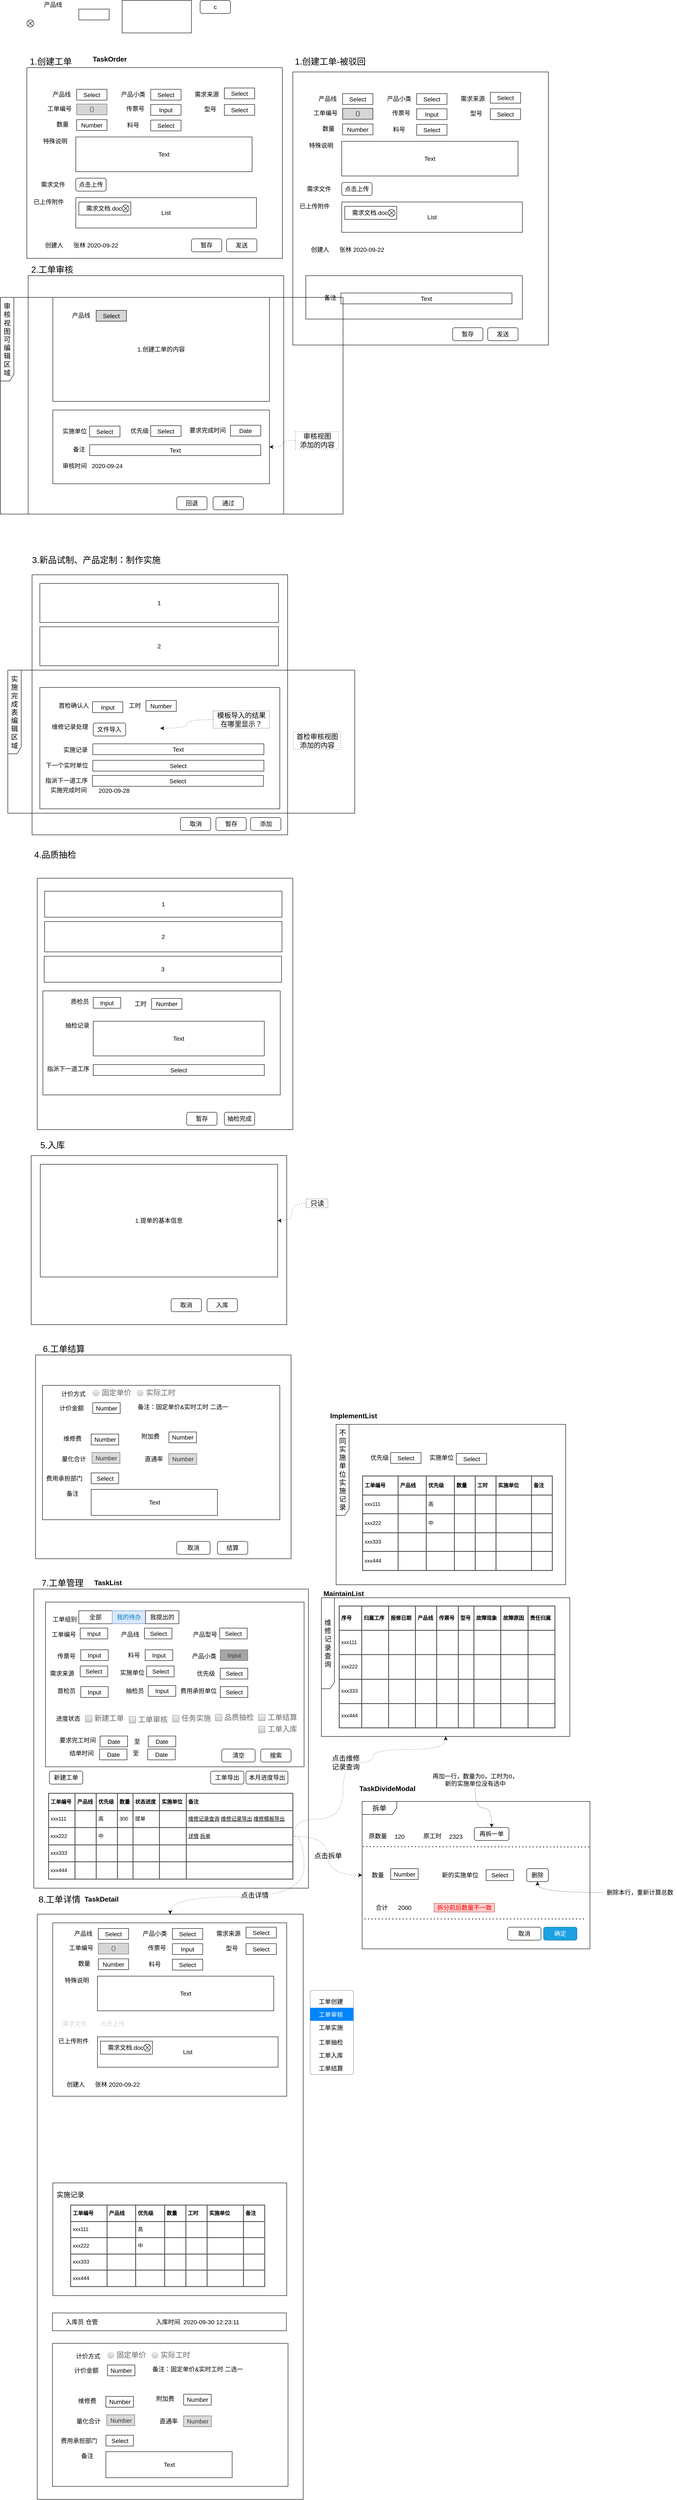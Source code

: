 <mxfile version="13.7.9" type="github" pages="2">
  <diagram id="fNKAHcspk09XAcjnbf-g" name="工单管理">
    <mxGraphModel dx="1355" dy="774" grid="1" gridSize="10" guides="1" tooltips="1" connect="1" arrows="1" fold="1" page="1" pageScale="1" pageWidth="827" pageHeight="1169" math="0" shadow="0">
      <root>
        <mxCell id="0" />
        <mxCell id="NJt9awCA1hXl86DGp1sZ-11" value="可视区域" parent="0" />
        <mxCell id="wAlXlOLfTSp1UA3SI0B5-3" value="&lt;span style=&quot;color: rgba(0 , 0 , 0 , 0) ; font-family: monospace ; font-size: 0px&quot;&gt;%3CmxGraphModel%3E%3Croot%3E%3CmxCell%20id%3D%220%22%2F%3E%3CmxCell%20id%3D%221%22%20parent%3D%220%22%2F%3E%3CmxCell%20id%3D%222%22%20value%3D%22%E4%BA%A7%E5%93%81%E7%BA%BF%22%20style%3D%22text%3Bhtml%3D1%3Balign%3Dcenter%3BverticalAlign%3Dmiddle%3Bresizable%3D0%3Bpoints%3D%5B%5D%3Bautosize%3D1%3BfontSize%3D14%3B%22%20vertex%3D%221%22%20parent%3D%221%22%3E%3CmxGeometry%20x%3D%22120%22%20y%3D%22292%22%20width%3D%2260%22%20height%3D%2220%22%20as%3D%22geometry%22%2F%3E%3C%2FmxCell%3E%3CmxCell%20id%3D%223%22%20value%3D%22%E4%BA%A7%E5%93%81%E5%B0%8F%E7%B1%BB%22%20style%3D%22text%3Bhtml%3D1%3Balign%3Dcenter%3BverticalAlign%3Dmiddle%3Bresizable%3D0%3Bpoints%3D%5B%5D%3Bautosize%3D1%3BfontSize%3D14%3B%22%20vertex%3D%221%22%20parent%3D%221%22%3E%3CmxGeometry%20x%3D%22280%22%20y%3D%22292%22%20width%3D%2270%22%20height%3D%2220%22%20as%3D%22geometry%22%2F%3E%3C%2FmxCell%3E%3CmxCell%20id%3D%224%22%20value%3D%22%E9%9C%80%E6%B1%82%E6%9D%A5%E6%BA%90%22%20style%3D%22text%3Bhtml%3D1%3Balign%3Dcenter%3BverticalAlign%3Dmiddle%3Bresizable%3D0%3Bpoints%3D%5B%5D%3Bautosize%3D1%3BfontSize%3D14%3B%22%20vertex%3D%221%22%20parent%3D%221%22%3E%3CmxGeometry%20x%3D%22450%22%20y%3D%22292%22%20width%3D%2270%22%20height%3D%2220%22%20as%3D%22geometry%22%2F%3E%3C%2FmxCell%3E%3CmxCell%20id%3D%225%22%20value%3D%22%E5%B7%A5%E5%8D%95%E7%BC%96%E5%8F%B7%22%20style%3D%22text%3Bhtml%3D1%3Balign%3Dcenter%3BverticalAlign%3Dmiddle%3Bresizable%3D0%3Bpoints%3D%5B%5D%3Bautosize%3D1%3BfontSize%3D14%3B%22%20vertex%3D%221%22%20parent%3D%221%22%3E%3CmxGeometry%20x%3D%22110%22%20y%3D%22325%22%20width%3D%2270%22%20height%3D%2220%22%20as%3D%22geometry%22%2F%3E%3C%2FmxCell%3E%3CmxCell%20id%3D%226%22%20value%3D%22%E4%BC%A0%E7%A5%A8%E5%8F%B7%22%20style%3D%22text%3Bhtml%3D1%3Balign%3Dcenter%3BverticalAlign%3Dmiddle%3Bresizable%3D0%3Bpoints%3D%5B%5D%3Bautosize%3D1%3BfontSize%3D14%3B%22%20vertex%3D%221%22%20parent%3D%221%22%3E%3CmxGeometry%20x%3D%22290%22%20y%3D%22325%22%20width%3D%2260%22%20height%3D%2220%22%20as%3D%22geometry%22%2F%3E%3C%2FmxCell%3E%3CmxCell%20id%3D%227%22%20value%3D%22%26lt%3Bspan%26gt%3BSelect%26lt%3B%2Fspan%26gt%3B%22%20style%3D%22rounded%3D0%3BwhiteSpace%3Dwrap%3Bhtml%3D1%3BfontSize%3D14%3B%22%20vertex%3D%221%22%20parent%3D%221%22%3E%3CmxGeometry%20x%3D%22185%22%20y%3D%22290%22%20width%3D%2270%22%20height%3D%2225%22%20as%3D%22geometry%22%2F%3E%3C%2FmxCell%3E%3CmxCell%20id%3D%228%22%20value%3D%22%26lt%3Bspan%26gt%3BSelect%26lt%3B%2Fspan%26gt%3B%22%20style%3D%22rounded%3D0%3BwhiteSpace%3Dwrap%3Bhtml%3D1%3BfontSize%3D14%3B%22%20vertex%3D%221%22%20parent%3D%221%22%3E%3CmxGeometry%20x%3D%22356%22%20y%3D%22290%22%20width%3D%2270%22%20height%3D%2225%22%20as%3D%22geometry%22%2F%3E%3C%2FmxCell%3E%3CmxCell%20id%3D%229%22%20value%3D%22%26lt%3Bspan%26gt%3BSelect%26lt%3B%2Fspan%26gt%3B%22%20style%3D%22rounded%3D0%3BwhiteSpace%3Dwrap%3Bhtml%3D1%3BfontSize%3D14%3B%22%20vertex%3D%221%22%20parent%3D%221%22%3E%3CmxGeometry%20x%3D%22526%22%20y%3D%22287%22%20width%3D%2270%22%20height%3D%2225%22%20as%3D%22geometry%22%2F%3E%3C%2FmxCell%3E%3CmxCell%20id%3D%2210%22%20value%3D%22%EF%BC%88%EF%BC%89%22%20style%3D%22rounded%3D0%3BwhiteSpace%3Dwrap%3Bhtml%3D1%3BfontSize%3D14%3BstrokeColor%3D%23666666%3BfontColor%3D%23333333%3BfillColor%3D%23D6D6D6%3B%22%20vertex%3D%221%22%20parent%3D%221%22%3E%3CmxGeometry%20x%3D%22185%22%20y%3D%22324%22%20width%3D%2270%22%20height%3D%2225%22%20as%3D%22geometry%22%2F%3E%3C%2FmxCell%3E%3CmxCell%20id%3D%2211%22%20value%3D%22Input%22%20style%3D%22rounded%3D0%3BwhiteSpace%3Dwrap%3Bhtml%3D1%3BfontSize%3D14%3B%22%20vertex%3D%221%22%20parent%3D%221%22%3E%3CmxGeometry%20x%3D%22356%22%20y%3D%22325%22%20width%3D%2270%22%20height%3D%2225%22%20as%3D%22geometry%22%2F%3E%3C%2FmxCell%3E%3CmxCell%20id%3D%2212%22%20value%3D%22%E5%9E%8B%E5%8F%B7%22%20style%3D%22text%3Bhtml%3D1%3Balign%3Dcenter%3BverticalAlign%3Dmiddle%3Bresizable%3D0%3Bpoints%3D%5B%5D%3Bautosize%3D1%3BfontSize%3D14%3B%22%20vertex%3D%221%22%20parent%3D%221%22%3E%3CmxGeometry%20x%3D%22473%22%20y%3D%22326%22%20width%3D%2240%22%20height%3D%2220%22%20as%3D%22geometry%22%2F%3E%3C%2FmxCell%3E%3CmxCell%20id%3D%2213%22%20value%3D%22Select%22%20style%3D%22rounded%3D0%3BwhiteSpace%3Dwrap%3Bhtml%3D1%3BfontSize%3D14%3B%22%20vertex%3D%221%22%20parent%3D%221%22%3E%3CmxGeometry%20x%3D%22526%22%20y%3D%22325%22%20width%3D%2270%22%20height%3D%2225%22%20as%3D%22geometry%22%2F%3E%3C%2FmxCell%3E%3CmxCell%20id%3D%2214%22%20value%3D%22%E6%95%B0%E9%87%8F%22%20style%3D%22text%3Bhtml%3D1%3Balign%3Dcenter%3BverticalAlign%3Dmiddle%3Bresizable%3D0%3Bpoints%3D%5B%5D%3Bautosize%3D1%3BfontSize%3D14%3B%22%20vertex%3D%221%22%20parent%3D%221%22%3E%3CmxGeometry%20x%3D%22132%22%20y%3D%22361%22%20width%3D%2240%22%20height%3D%2220%22%20as%3D%22geometry%22%2F%3E%3C%2FmxCell%3E%3CmxCell%20id%3D%2215%22%20value%3D%22Number%22%20style%3D%22rounded%3D0%3BwhiteSpace%3Dwrap%3Bhtml%3D1%3BfontSize%3D14%3B%22%20vertex%3D%221%22%20parent%3D%221%22%3E%3CmxGeometry%20x%3D%22185%22%20y%3D%22360%22%20width%3D%2270%22%20height%3D%2225%22%20as%3D%22geometry%22%2F%3E%3C%2FmxCell%3E%3CmxCell%20id%3D%2216%22%20value%3D%22%E7%89%B9%E6%AE%8A%E8%AF%B4%E6%98%8E%22%20style%3D%22text%3Bhtml%3D1%3Balign%3Dcenter%3BverticalAlign%3Dmiddle%3Bresizable%3D0%3Bpoints%3D%5B%5D%3Bautosize%3D1%3BfontSize%3D14%3B%22%20vertex%3D%221%22%20parent%3D%221%22%3E%3CmxGeometry%20x%3D%22100%22%20y%3D%22400%22%20width%3D%2270%22%20height%3D%2220%22%20as%3D%22geometry%22%2F%3E%3C%2FmxCell%3E%3CmxCell%20id%3D%2217%22%20value%3D%22Text%22%20style%3D%22rounded%3D0%3BwhiteSpace%3Dwrap%3Bhtml%3D1%3BfontSize%3D14%3B%22%20vertex%3D%221%22%20parent%3D%221%22%3E%3CmxGeometry%20x%3D%22183%22%20y%3D%22400%22%20width%3D%22407%22%20height%3D%2280%22%20as%3D%22geometry%22%2F%3E%3C%2FmxCell%3E%3CmxCell%20id%3D%2218%22%20value%3D%22%E9%9C%80%E6%B1%82%E6%96%87%E4%BB%B6%22%20style%3D%22text%3Bhtml%3D1%3Balign%3Dcenter%3BverticalAlign%3Dmiddle%3Bresizable%3D0%3Bpoints%3D%5B%5D%3Bautosize%3D1%3BfontSize%3D14%3B%22%20vertex%3D%221%22%20parent%3D%221%22%3E%3CmxGeometry%20x%3D%2295%22%20y%3D%22500%22%20width%3D%2270%22%20height%3D%2220%22%20as%3D%22geometry%22%2F%3E%3C%2FmxCell%3E%3CmxCell%20id%3D%2219%22%20value%3D%22%E7%82%B9%E5%87%BB%E4%B8%8A%E4%BC%A0%22%20style%3D%22rounded%3D1%3BwhiteSpace%3Dwrap%3Bhtml%3D1%3BfontSize%3D14%3B%22%20vertex%3D%221%22%20parent%3D%221%22%3E%3CmxGeometry%20x%3D%22183%22%20y%3D%22495%22%20width%3D%2270%22%20height%3D%2230%22%20as%3D%22geometry%22%2F%3E%3C%2FmxCell%3E%3CmxCell%20id%3D%2220%22%20value%3D%22List%22%20style%3D%22rounded%3D0%3BwhiteSpace%3Dwrap%3Bhtml%3D1%3BfontSize%3D14%3B%22%20vertex%3D%221%22%20parent%3D%221%22%3E%3CmxGeometry%20x%3D%22183%22%20y%3D%22540%22%20width%3D%22417%22%20height%3D%2270%22%20as%3D%22geometry%22%2F%3E%3C%2FmxCell%3E%3CmxCell%20id%3D%2221%22%20value%3D%22%E5%B7%B2%E4%B8%8A%E4%BC%A0%E9%99%84%E4%BB%B6%22%20style%3D%22text%3Bhtml%3D1%3Balign%3Dcenter%3BverticalAlign%3Dmiddle%3Bresizable%3D0%3Bpoints%3D%5B%5D%3Bautosize%3D1%3BfontSize%3D14%3B%22%20vertex%3D%221%22%20parent%3D%221%22%3E%3CmxGeometry%20x%3D%2275%22%20y%3D%22540%22%20width%3D%2290%22%20height%3D%2220%22%20as%3D%22geometry%22%2F%3E%3C%2FmxCell%3E%3CmxCell%20id%3D%2222%22%20value%3D%22%E9%9C%80%E6%B1%82%E6%96%87%E6%A1%A3.doc%26amp%3Bnbsp%3B%22%20style%3D%22rounded%3D0%3BwhiteSpace%3Dwrap%3Bhtml%3D1%3BfontSize%3D14%3B%22%20vertex%3D%221%22%20parent%3D%221%22%3E%3CmxGeometry%20x%3D%22190%22%20y%3D%22550%22%20width%3D%22120%22%20height%3D%2230%22%20as%3D%22geometry%22%2F%3E%3C%2FmxCell%3E%3CmxCell%20id%3D%2223%22%20value%3D%22%22%20style%3D%22shape%3DsumEllipse%3Bperimeter%3DellipsePerimeter%3BwhiteSpace%3Dwrap%3Bhtml%3D1%3BbackgroundOutline%3D1%3Brounded%3D1%3Bglass%3D0%3Bsketch%3D0%3BfontSize%3D20%3B%22%20vertex%3D%221%22%20parent%3D%221%22%3E%3CmxGeometry%20x%3D%22290%22%20y%3D%22557%22%20width%3D%2216%22%20height%3D%2216%22%20as%3D%22geometry%22%2F%3E%3C%2FmxCell%3E%3CmxCell%20id%3D%2224%22%20value%3D%22%E5%88%9B%E5%BB%BA%E4%BA%BA%22%20style%3D%22text%3Bhtml%3D1%3Balign%3Dright%3BverticalAlign%3Dmiddle%3Bresizable%3D0%3Bpoints%3D%5B%5D%3Bautosize%3D1%3BfontSize%3D14%3B%22%20vertex%3D%221%22%20parent%3D%221%22%3E%3CmxGeometry%20x%3D%2295%22%20y%3D%22640%22%20width%3D%2260%22%20height%3D%2220%22%20as%3D%22geometry%22%2F%3E%3C%2FmxCell%3E%3CmxCell%20id%3D%2225%22%20value%3D%22%E5%BC%A0%E6%9E%97%202020-09-22%22%20style%3D%22text%3Bhtml%3D1%3Balign%3Dright%3BverticalAlign%3Dmiddle%3Bresizable%3D0%3Bpoints%3D%5B%5D%3Bautosize%3D1%3BfontSize%3D14%3B%22%20vertex%3D%221%22%20parent%3D%221%22%3E%3CmxGeometry%20x%3D%22162%22%20y%3D%22640%22%20width%3D%22120%22%20height%3D%2220%22%20as%3D%22geometry%22%2F%3E%3C%2FmxCell%3E%3CmxCell%20id%3D%2226%22%20value%3D%22%E6%96%99%E5%8F%B7%22%20style%3D%22text%3Bhtml%3D1%3Balign%3Dcenter%3BverticalAlign%3Dmiddle%3Bresizable%3D0%3Bpoints%3D%5B%5D%3Bautosize%3D1%3BfontSize%3D14%3B%22%20vertex%3D%221%22%20parent%3D%221%22%3E%3CmxGeometry%20x%3D%22295%22%20y%3D%22363%22%20width%3D%2240%22%20height%3D%2220%22%20as%3D%22geometry%22%2F%3E%3C%2FmxCell%3E%3CmxCell%20id%3D%2227%22%20value%3D%22%26lt%3Bspan%26gt%3BSelect%26lt%3B%2Fspan%26gt%3B%22%20style%3D%22rounded%3D0%3BwhiteSpace%3Dwrap%3Bhtml%3D1%3BfontSize%3D14%3B%22%20vertex%3D%221%22%20parent%3D%221%22%3E%3CmxGeometry%20x%3D%22356%22%20y%3D%22361%22%20width%3D%2270%22%20height%3D%2225%22%20as%3D%22geometry%22%2F%3E%3C%2FmxCell%3E%3C%2Froot%3E%3C%2FmxGraphModel%3E&lt;/span&gt;" style="rounded=0;whiteSpace=wrap;html=1;fontSize=14;" parent="NJt9awCA1hXl86DGp1sZ-11" vertex="1">
          <mxGeometry x="94" y="4500" width="614" height="1350" as="geometry" />
        </mxCell>
        <mxCell id="wAlXlOLfTSp1UA3SI0B5-58" value="" style="rounded=0;whiteSpace=wrap;html=1;" parent="NJt9awCA1hXl86DGp1sZ-11" vertex="1">
          <mxGeometry x="129.75" y="4520" width="540.25" height="400" as="geometry" />
        </mxCell>
        <mxCell id="bfiqpeBWppTH1w2yS7td-11" value="拆单" style="shape=umlFrame;whiteSpace=wrap;html=1;rounded=1;glass=0;sketch=0;fontSize=16;width=80;height=30;fillColor=#FFFFFF;" parent="NJt9awCA1hXl86DGp1sZ-11" vertex="1">
          <mxGeometry x="844" y="4240" width="526" height="340" as="geometry" />
        </mxCell>
        <mxCell id="NJt9awCA1hXl86DGp1sZ-225" value="" style="rounded=0;whiteSpace=wrap;html=1;fontSize=14;" parent="NJt9awCA1hXl86DGp1sZ-11" vertex="1">
          <mxGeometry x="86" y="3750" width="634" height="690" as="geometry" />
        </mxCell>
        <mxCell id="NJt9awCA1hXl86DGp1sZ-229" value="" style="rounded=0;whiteSpace=wrap;html=1;fontSize=14;" parent="NJt9awCA1hXl86DGp1sZ-11" vertex="1">
          <mxGeometry x="113" y="3780" width="597" height="380" as="geometry" />
        </mxCell>
        <mxCell id="NJt9awCA1hXl86DGp1sZ-198" value="" style="rounded=0;whiteSpace=wrap;html=1;fontSize=14;" parent="NJt9awCA1hXl86DGp1sZ-11" vertex="1">
          <mxGeometry x="90" y="3210" width="590" height="470" as="geometry" />
        </mxCell>
        <mxCell id="NJt9awCA1hXl86DGp1sZ-199" value="" style="rounded=0;whiteSpace=wrap;html=1;fontSize=14;" parent="NJt9awCA1hXl86DGp1sZ-11" vertex="1">
          <mxGeometry x="106" y="3280" width="548" height="310" as="geometry" />
        </mxCell>
        <mxCell id="NJt9awCA1hXl86DGp1sZ-146" value="" style="rounded=0;whiteSpace=wrap;html=1;fontSize=14;" parent="NJt9awCA1hXl86DGp1sZ-11" vertex="1">
          <mxGeometry x="94" y="2110" width="590" height="580" as="geometry" />
        </mxCell>
        <mxCell id="NJt9awCA1hXl86DGp1sZ-157" value="" style="rounded=0;whiteSpace=wrap;html=1;fontSize=14;" parent="NJt9awCA1hXl86DGp1sZ-11" vertex="1">
          <mxGeometry x="107" y="2370" width="548" height="240" as="geometry" />
        </mxCell>
        <mxCell id="NJt9awCA1hXl86DGp1sZ-55" value="" style="rounded=0;whiteSpace=wrap;html=1;fontSize=14;" parent="NJt9awCA1hXl86DGp1sZ-11" vertex="1">
          <mxGeometry x="73" y="720" width="590" height="550" as="geometry" />
        </mxCell>
        <mxCell id="NJt9awCA1hXl86DGp1sZ-12" value="" style="rounded=0;whiteSpace=wrap;html=1;fontSize=14;" parent="NJt9awCA1hXl86DGp1sZ-11" vertex="1">
          <mxGeometry x="70" y="240" width="590" height="440" as="geometry" />
        </mxCell>
        <mxCell id="NJt9awCA1hXl86DGp1sZ-13" value="产品线" style="text;html=1;align=center;verticalAlign=middle;resizable=0;points=[];autosize=1;fontSize=14;" parent="NJt9awCA1hXl86DGp1sZ-11" vertex="1">
          <mxGeometry x="100" y="85" width="60" height="20" as="geometry" />
        </mxCell>
        <mxCell id="NJt9awCA1hXl86DGp1sZ-14" value="" style="rounded=0;whiteSpace=wrap;html=1;fontSize=14;" parent="NJt9awCA1hXl86DGp1sZ-11" vertex="1">
          <mxGeometry x="190" y="105" width="70" height="25" as="geometry" />
        </mxCell>
        <mxCell id="NJt9awCA1hXl86DGp1sZ-15" value="" style="rounded=0;whiteSpace=wrap;html=1;fontSize=14;" parent="NJt9awCA1hXl86DGp1sZ-11" vertex="1">
          <mxGeometry x="290" y="85" width="160" height="75" as="geometry" />
        </mxCell>
        <mxCell id="NJt9awCA1hXl86DGp1sZ-16" value="c" style="rounded=1;whiteSpace=wrap;html=1;fontSize=14;" parent="NJt9awCA1hXl86DGp1sZ-11" vertex="1">
          <mxGeometry x="470" y="85" width="70" height="30" as="geometry" />
        </mxCell>
        <mxCell id="NJt9awCA1hXl86DGp1sZ-18" value="产品线" style="text;html=1;align=center;verticalAlign=middle;resizable=0;points=[];autosize=1;fontSize=14;" parent="NJt9awCA1hXl86DGp1sZ-11" vertex="1">
          <mxGeometry x="120" y="292" width="60" height="20" as="geometry" />
        </mxCell>
        <mxCell id="NJt9awCA1hXl86DGp1sZ-19" value="产品小类" style="text;html=1;align=center;verticalAlign=middle;resizable=0;points=[];autosize=1;fontSize=14;" parent="NJt9awCA1hXl86DGp1sZ-11" vertex="1">
          <mxGeometry x="280" y="292" width="70" height="20" as="geometry" />
        </mxCell>
        <mxCell id="NJt9awCA1hXl86DGp1sZ-20" value="需求来源" style="text;html=1;align=center;verticalAlign=middle;resizable=0;points=[];autosize=1;fontSize=14;" parent="NJt9awCA1hXl86DGp1sZ-11" vertex="1">
          <mxGeometry x="450" y="292" width="70" height="20" as="geometry" />
        </mxCell>
        <mxCell id="NJt9awCA1hXl86DGp1sZ-21" value="工单编号" style="text;html=1;align=center;verticalAlign=middle;resizable=0;points=[];autosize=1;fontSize=14;" parent="NJt9awCA1hXl86DGp1sZ-11" vertex="1">
          <mxGeometry x="110" y="325" width="70" height="20" as="geometry" />
        </mxCell>
        <mxCell id="NJt9awCA1hXl86DGp1sZ-22" value="传票号" style="text;html=1;align=center;verticalAlign=middle;resizable=0;points=[];autosize=1;fontSize=14;" parent="NJt9awCA1hXl86DGp1sZ-11" vertex="1">
          <mxGeometry x="290" y="325" width="60" height="20" as="geometry" />
        </mxCell>
        <mxCell id="NJt9awCA1hXl86DGp1sZ-25" value="&lt;span&gt;Select&lt;/span&gt;" style="rounded=0;whiteSpace=wrap;html=1;fontSize=14;" parent="NJt9awCA1hXl86DGp1sZ-11" vertex="1">
          <mxGeometry x="185" y="290" width="70" height="25" as="geometry" />
        </mxCell>
        <mxCell id="NJt9awCA1hXl86DGp1sZ-26" value="&lt;span&gt;Select&lt;/span&gt;" style="rounded=0;whiteSpace=wrap;html=1;fontSize=14;" parent="NJt9awCA1hXl86DGp1sZ-11" vertex="1">
          <mxGeometry x="356" y="290" width="70" height="25" as="geometry" />
        </mxCell>
        <mxCell id="NJt9awCA1hXl86DGp1sZ-27" value="&lt;span&gt;Select&lt;/span&gt;" style="rounded=0;whiteSpace=wrap;html=1;fontSize=14;" parent="NJt9awCA1hXl86DGp1sZ-11" vertex="1">
          <mxGeometry x="526" y="287" width="70" height="25" as="geometry" />
        </mxCell>
        <mxCell id="NJt9awCA1hXl86DGp1sZ-28" value="（）" style="rounded=0;whiteSpace=wrap;html=1;fontSize=14;strokeColor=#666666;fontColor=#333333;fillColor=#D6D6D6;" parent="NJt9awCA1hXl86DGp1sZ-11" vertex="1">
          <mxGeometry x="185" y="324" width="70" height="25" as="geometry" />
        </mxCell>
        <mxCell id="NJt9awCA1hXl86DGp1sZ-30" value="Input" style="rounded=0;whiteSpace=wrap;html=1;fontSize=14;" parent="NJt9awCA1hXl86DGp1sZ-11" vertex="1">
          <mxGeometry x="356" y="325" width="70" height="25" as="geometry" />
        </mxCell>
        <mxCell id="NJt9awCA1hXl86DGp1sZ-31" value="型号" style="text;html=1;align=center;verticalAlign=middle;resizable=0;points=[];autosize=1;fontSize=14;" parent="NJt9awCA1hXl86DGp1sZ-11" vertex="1">
          <mxGeometry x="473" y="326" width="40" height="20" as="geometry" />
        </mxCell>
        <mxCell id="NJt9awCA1hXl86DGp1sZ-32" value="Select" style="rounded=0;whiteSpace=wrap;html=1;fontSize=14;" parent="NJt9awCA1hXl86DGp1sZ-11" vertex="1">
          <mxGeometry x="526" y="325" width="70" height="25" as="geometry" />
        </mxCell>
        <mxCell id="NJt9awCA1hXl86DGp1sZ-33" value="数量" style="text;html=1;align=center;verticalAlign=middle;resizable=0;points=[];autosize=1;fontSize=14;" parent="NJt9awCA1hXl86DGp1sZ-11" vertex="1">
          <mxGeometry x="132" y="361" width="40" height="20" as="geometry" />
        </mxCell>
        <mxCell id="NJt9awCA1hXl86DGp1sZ-34" value="Number" style="rounded=0;whiteSpace=wrap;html=1;fontSize=14;" parent="NJt9awCA1hXl86DGp1sZ-11" vertex="1">
          <mxGeometry x="185" y="360" width="70" height="25" as="geometry" />
        </mxCell>
        <mxCell id="NJt9awCA1hXl86DGp1sZ-35" value="特殊说明" style="text;html=1;align=center;verticalAlign=middle;resizable=0;points=[];autosize=1;fontSize=14;" parent="NJt9awCA1hXl86DGp1sZ-11" vertex="1">
          <mxGeometry x="100" y="400" width="70" height="20" as="geometry" />
        </mxCell>
        <mxCell id="NJt9awCA1hXl86DGp1sZ-37" value="Text" style="rounded=0;whiteSpace=wrap;html=1;fontSize=14;" parent="NJt9awCA1hXl86DGp1sZ-11" vertex="1">
          <mxGeometry x="183" y="400" width="407" height="80" as="geometry" />
        </mxCell>
        <mxCell id="NJt9awCA1hXl86DGp1sZ-38" value="回退" style="rounded=1;whiteSpace=wrap;html=1;fontSize=14;" parent="NJt9awCA1hXl86DGp1sZ-11" vertex="1">
          <mxGeometry x="416" y="1230" width="70" height="30" as="geometry" />
        </mxCell>
        <mxCell id="NJt9awCA1hXl86DGp1sZ-40" value="通过" style="rounded=1;whiteSpace=wrap;html=1;fontSize=14;" parent="NJt9awCA1hXl86DGp1sZ-11" vertex="1">
          <mxGeometry x="500" y="1230" width="70" height="30" as="geometry" />
        </mxCell>
        <mxCell id="NJt9awCA1hXl86DGp1sZ-41" value="1.创建工单" style="text;html=1;align=center;verticalAlign=middle;resizable=0;points=[];autosize=1;fontSize=20;" parent="NJt9awCA1hXl86DGp1sZ-11" vertex="1">
          <mxGeometry x="70" y="210" width="110" height="30" as="geometry" />
        </mxCell>
        <mxCell id="NJt9awCA1hXl86DGp1sZ-42" value="需求文件" style="text;html=1;align=center;verticalAlign=middle;resizable=0;points=[];autosize=1;fontSize=14;" parent="NJt9awCA1hXl86DGp1sZ-11" vertex="1">
          <mxGeometry x="95" y="500" width="70" height="20" as="geometry" />
        </mxCell>
        <mxCell id="NJt9awCA1hXl86DGp1sZ-43" value="点击上传" style="rounded=1;whiteSpace=wrap;html=1;fontSize=14;" parent="NJt9awCA1hXl86DGp1sZ-11" vertex="1">
          <mxGeometry x="183" y="495" width="70" height="30" as="geometry" />
        </mxCell>
        <mxCell id="NJt9awCA1hXl86DGp1sZ-44" value="List" style="rounded=0;whiteSpace=wrap;html=1;fontSize=14;" parent="NJt9awCA1hXl86DGp1sZ-11" vertex="1">
          <mxGeometry x="183" y="540" width="417" height="70" as="geometry" />
        </mxCell>
        <mxCell id="NJt9awCA1hXl86DGp1sZ-45" value="已上传附件" style="text;html=1;align=center;verticalAlign=middle;resizable=0;points=[];autosize=1;fontSize=14;" parent="NJt9awCA1hXl86DGp1sZ-11" vertex="1">
          <mxGeometry x="75" y="540" width="90" height="20" as="geometry" />
        </mxCell>
        <mxCell id="NJt9awCA1hXl86DGp1sZ-47" value="需求文档.doc&amp;nbsp;" style="rounded=0;whiteSpace=wrap;html=1;fontSize=14;" parent="NJt9awCA1hXl86DGp1sZ-11" vertex="1">
          <mxGeometry x="190" y="550" width="120" height="30" as="geometry" />
        </mxCell>
        <mxCell id="NJt9awCA1hXl86DGp1sZ-48" value="" style="shape=sumEllipse;perimeter=ellipsePerimeter;whiteSpace=wrap;html=1;backgroundOutline=1;rounded=1;glass=0;sketch=0;fontSize=20;" parent="NJt9awCA1hXl86DGp1sZ-11" vertex="1">
          <mxGeometry x="290" y="557" width="16" height="16" as="geometry" />
        </mxCell>
        <mxCell id="NJt9awCA1hXl86DGp1sZ-49" value="" style="shape=sumEllipse;perimeter=ellipsePerimeter;whiteSpace=wrap;html=1;backgroundOutline=1;rounded=1;glass=0;sketch=0;fontSize=20;" parent="NJt9awCA1hXl86DGp1sZ-11" vertex="1">
          <mxGeometry x="70" y="130" width="16" height="16" as="geometry" />
        </mxCell>
        <mxCell id="NJt9awCA1hXl86DGp1sZ-51" value="创建人" style="text;html=1;align=right;verticalAlign=middle;resizable=0;points=[];autosize=1;fontSize=14;" parent="NJt9awCA1hXl86DGp1sZ-11" vertex="1">
          <mxGeometry x="95" y="640" width="60" height="20" as="geometry" />
        </mxCell>
        <mxCell id="NJt9awCA1hXl86DGp1sZ-52" value="张林 2020-09-22" style="text;html=1;align=right;verticalAlign=middle;resizable=0;points=[];autosize=1;fontSize=14;" parent="NJt9awCA1hXl86DGp1sZ-11" vertex="1">
          <mxGeometry x="162" y="640" width="120" height="20" as="geometry" />
        </mxCell>
        <mxCell id="NJt9awCA1hXl86DGp1sZ-54" value="2.工单审核" style="text;html=1;align=center;verticalAlign=middle;resizable=0;points=[];autosize=1;fontSize=20;" parent="NJt9awCA1hXl86DGp1sZ-11" vertex="1">
          <mxGeometry x="73" y="690" width="110" height="30" as="geometry" />
        </mxCell>
        <mxCell id="NJt9awCA1hXl86DGp1sZ-56" value="1.创建工单的内容" style="rounded=0;whiteSpace=wrap;html=1;fontSize=14;" parent="NJt9awCA1hXl86DGp1sZ-11" vertex="1">
          <mxGeometry x="130" y="770" width="500" height="240" as="geometry" />
        </mxCell>
        <mxCell id="NJt9awCA1hXl86DGp1sZ-69" value="" style="rounded=0;whiteSpace=wrap;html=1;fontSize=14;" parent="NJt9awCA1hXl86DGp1sZ-11" vertex="1">
          <mxGeometry x="130" y="1030" width="500" height="170" as="geometry" />
        </mxCell>
        <mxCell id="NJt9awCA1hXl86DGp1sZ-70" value="实施单位" style="text;html=1;align=center;verticalAlign=middle;resizable=0;points=[];autosize=1;fontSize=14;" parent="NJt9awCA1hXl86DGp1sZ-11" vertex="1">
          <mxGeometry x="145" y="1069" width="70" height="20" as="geometry" />
        </mxCell>
        <mxCell id="NJt9awCA1hXl86DGp1sZ-71" value="Select" style="rounded=0;whiteSpace=wrap;html=1;fontSize=14;" parent="NJt9awCA1hXl86DGp1sZ-11" vertex="1">
          <mxGeometry x="215" y="1067" width="70" height="25" as="geometry" />
        </mxCell>
        <mxCell id="NJt9awCA1hXl86DGp1sZ-72" value="优先级" style="text;html=1;align=center;verticalAlign=middle;resizable=0;points=[];autosize=1;fontSize=14;" parent="NJt9awCA1hXl86DGp1sZ-11" vertex="1">
          <mxGeometry x="300" y="1068" width="60" height="20" as="geometry" />
        </mxCell>
        <mxCell id="NJt9awCA1hXl86DGp1sZ-73" value="Select" style="rounded=0;whiteSpace=wrap;html=1;fontSize=14;" parent="NJt9awCA1hXl86DGp1sZ-11" vertex="1">
          <mxGeometry x="356" y="1066" width="70" height="25" as="geometry" />
        </mxCell>
        <mxCell id="NJt9awCA1hXl86DGp1sZ-74" value="要求完成时间" style="text;html=1;align=center;verticalAlign=middle;resizable=0;points=[];autosize=1;fontSize=14;" parent="NJt9awCA1hXl86DGp1sZ-11" vertex="1">
          <mxGeometry x="437" y="1067" width="100" height="20" as="geometry" />
        </mxCell>
        <mxCell id="NJt9awCA1hXl86DGp1sZ-75" value="Date" style="rounded=0;whiteSpace=wrap;html=1;fontSize=14;" parent="NJt9awCA1hXl86DGp1sZ-11" vertex="1">
          <mxGeometry x="540" y="1065" width="70" height="25" as="geometry" />
        </mxCell>
        <mxCell id="NJt9awCA1hXl86DGp1sZ-80" value="备注" style="text;html=1;align=center;verticalAlign=middle;resizable=0;points=[];autosize=1;fontSize=14;" parent="NJt9awCA1hXl86DGp1sZ-11" vertex="1">
          <mxGeometry x="170" y="1110.5" width="40" height="20" as="geometry" />
        </mxCell>
        <mxCell id="NJt9awCA1hXl86DGp1sZ-81" value="Text" style="rounded=0;whiteSpace=wrap;html=1;fontSize=14;" parent="NJt9awCA1hXl86DGp1sZ-11" vertex="1">
          <mxGeometry x="215" y="1110" width="395" height="25" as="geometry" />
        </mxCell>
        <mxCell id="NJt9awCA1hXl86DGp1sZ-82" value="审核时间" style="text;html=1;align=center;verticalAlign=middle;resizable=0;points=[];autosize=1;fontSize=14;" parent="NJt9awCA1hXl86DGp1sZ-11" vertex="1">
          <mxGeometry x="145" y="1149" width="70" height="20" as="geometry" />
        </mxCell>
        <mxCell id="NJt9awCA1hXl86DGp1sZ-83" value="2020-09-24" style="text;html=1;align=center;verticalAlign=middle;resizable=0;points=[];autosize=1;fontSize=14;" parent="NJt9awCA1hXl86DGp1sZ-11" vertex="1">
          <mxGeometry x="210" y="1149" width="90" height="20" as="geometry" />
        </mxCell>
        <mxCell id="NJt9awCA1hXl86DGp1sZ-98" value="3.新品试制、产品定制：制作实施" style="text;html=1;align=center;verticalAlign=middle;resizable=0;points=[];autosize=1;fontSize=20;" parent="NJt9awCA1hXl86DGp1sZ-11" vertex="1">
          <mxGeometry x="75" y="1360" width="310" height="30" as="geometry" />
        </mxCell>
        <mxCell id="NJt9awCA1hXl86DGp1sZ-99" value="" style="rounded=0;whiteSpace=wrap;html=1;fontSize=14;" parent="NJt9awCA1hXl86DGp1sZ-11" vertex="1">
          <mxGeometry x="82" y="1410" width="590" height="600" as="geometry" />
        </mxCell>
        <mxCell id="NJt9awCA1hXl86DGp1sZ-100" value="" style="rounded=0;whiteSpace=wrap;html=1;fontSize=14;" parent="NJt9awCA1hXl86DGp1sZ-11" vertex="1">
          <mxGeometry x="100" y="1670" width="554" height="280" as="geometry" />
        </mxCell>
        <mxCell id="NJt9awCA1hXl86DGp1sZ-102" value="首检确认人" style="text;html=1;align=center;verticalAlign=middle;resizable=0;points=[];autosize=1;fontSize=14;" parent="NJt9awCA1hXl86DGp1sZ-11" vertex="1">
          <mxGeometry x="133.25" y="1702" width="90" height="20" as="geometry" />
        </mxCell>
        <mxCell id="NJt9awCA1hXl86DGp1sZ-103" value="Input" style="rounded=0;whiteSpace=wrap;html=1;fontSize=14;" parent="NJt9awCA1hXl86DGp1sZ-11" vertex="1">
          <mxGeometry x="221.5" y="1703" width="70" height="25" as="geometry" />
        </mxCell>
        <mxCell id="NJt9awCA1hXl86DGp1sZ-104" value="工时" style="text;html=1;align=center;verticalAlign=middle;resizable=0;points=[];autosize=1;fontSize=14;" parent="NJt9awCA1hXl86DGp1sZ-11" vertex="1">
          <mxGeometry x="299" y="1702" width="40" height="20" as="geometry" />
        </mxCell>
        <mxCell id="NJt9awCA1hXl86DGp1sZ-105" value="Number" style="rounded=0;whiteSpace=wrap;html=1;fontSize=14;" parent="NJt9awCA1hXl86DGp1sZ-11" vertex="1">
          <mxGeometry x="345" y="1700" width="70" height="25" as="geometry" />
        </mxCell>
        <mxCell id="NJt9awCA1hXl86DGp1sZ-108" value="文件导入" style="rounded=1;whiteSpace=wrap;html=1;fontSize=14;" parent="NJt9awCA1hXl86DGp1sZ-11" vertex="1">
          <mxGeometry x="223.25" y="1752" width="75" height="30" as="geometry" />
        </mxCell>
        <mxCell id="NJt9awCA1hXl86DGp1sZ-116" value="实施记录" style="text;html=1;align=center;verticalAlign=middle;resizable=0;points=[];autosize=1;fontSize=14;" parent="NJt9awCA1hXl86DGp1sZ-11" vertex="1">
          <mxGeometry x="147" y="1804" width="70" height="20" as="geometry" />
        </mxCell>
        <mxCell id="NJt9awCA1hXl86DGp1sZ-117" value="Text" style="rounded=0;whiteSpace=wrap;html=1;fontSize=14;" parent="NJt9awCA1hXl86DGp1sZ-11" vertex="1">
          <mxGeometry x="222.25" y="1800" width="395" height="25" as="geometry" />
        </mxCell>
        <mxCell id="NJt9awCA1hXl86DGp1sZ-118" value="取消" style="rounded=1;whiteSpace=wrap;html=1;fontSize=14;" parent="NJt9awCA1hXl86DGp1sZ-11" vertex="1">
          <mxGeometry x="424.5" y="1970" width="70" height="30" as="geometry" />
        </mxCell>
        <mxCell id="NJt9awCA1hXl86DGp1sZ-120" value="下一个实时单位" style="text;html=1;align=center;verticalAlign=middle;resizable=0;points=[];autosize=1;fontSize=14;" parent="NJt9awCA1hXl86DGp1sZ-11" vertex="1">
          <mxGeometry x="107" y="1839.5" width="110" height="20" as="geometry" />
        </mxCell>
        <mxCell id="NJt9awCA1hXl86DGp1sZ-121" value="Select" style="rounded=0;whiteSpace=wrap;html=1;fontSize=14;" parent="NJt9awCA1hXl86DGp1sZ-11" vertex="1">
          <mxGeometry x="222.25" y="1838" width="395" height="25" as="geometry" />
        </mxCell>
        <mxCell id="NJt9awCA1hXl86DGp1sZ-122" value="维修记录处理" style="text;html=1;align=center;verticalAlign=middle;resizable=0;points=[];autosize=1;fontSize=14;" parent="NJt9awCA1hXl86DGp1sZ-11" vertex="1">
          <mxGeometry x="119.25" y="1751" width="100" height="20" as="geometry" />
        </mxCell>
        <mxCell id="NJt9awCA1hXl86DGp1sZ-126" value="实施完成时间" style="text;html=1;align=center;verticalAlign=middle;resizable=0;points=[];autosize=1;fontSize=14;" parent="NJt9awCA1hXl86DGp1sZ-11" vertex="1">
          <mxGeometry x="115.5" y="1897" width="100" height="20" as="geometry" />
        </mxCell>
        <mxCell id="NJt9awCA1hXl86DGp1sZ-127" value="2020-09-28" style="text;html=1;align=center;verticalAlign=middle;resizable=0;points=[];autosize=1;fontSize=14;" parent="NJt9awCA1hXl86DGp1sZ-11" vertex="1">
          <mxGeometry x="226.25" y="1898" width="90" height="20" as="geometry" />
        </mxCell>
        <mxCell id="NJt9awCA1hXl86DGp1sZ-134" value="1" style="rounded=0;whiteSpace=wrap;html=1;fontSize=14;" parent="NJt9awCA1hXl86DGp1sZ-11" vertex="1">
          <mxGeometry x="100" y="1430" width="551" height="90" as="geometry" />
        </mxCell>
        <mxCell id="NJt9awCA1hXl86DGp1sZ-145" value="4.品质抽检" style="text;html=1;align=center;verticalAlign=middle;resizable=0;points=[];autosize=1;fontSize=20;" parent="NJt9awCA1hXl86DGp1sZ-11" vertex="1">
          <mxGeometry x="80" y="2040" width="110" height="30" as="geometry" />
        </mxCell>
        <mxCell id="NJt9awCA1hXl86DGp1sZ-147" value="质检员" style="text;html=1;align=center;verticalAlign=middle;resizable=0;points=[];autosize=1;fontSize=14;" parent="NJt9awCA1hXl86DGp1sZ-11" vertex="1">
          <mxGeometry x="162" y="2385" width="60" height="20" as="geometry" />
        </mxCell>
        <mxCell id="NJt9awCA1hXl86DGp1sZ-148" value="Input" style="rounded=0;whiteSpace=wrap;html=1;fontSize=14;" parent="NJt9awCA1hXl86DGp1sZ-11" vertex="1">
          <mxGeometry x="223.25" y="2385" width="63.5" height="25" as="geometry" />
        </mxCell>
        <mxCell id="NJt9awCA1hXl86DGp1sZ-149" value="工时" style="text;html=1;align=center;verticalAlign=middle;resizable=0;points=[];autosize=1;fontSize=14;" parent="NJt9awCA1hXl86DGp1sZ-11" vertex="1">
          <mxGeometry x="312" y="2389.5" width="40" height="20" as="geometry" />
        </mxCell>
        <mxCell id="NJt9awCA1hXl86DGp1sZ-150" value="Number" style="rounded=0;whiteSpace=wrap;html=1;fontSize=14;" parent="NJt9awCA1hXl86DGp1sZ-11" vertex="1">
          <mxGeometry x="358" y="2387.5" width="70" height="25" as="geometry" />
        </mxCell>
        <mxCell id="NJt9awCA1hXl86DGp1sZ-151" value="抽检记录" style="text;html=1;align=center;verticalAlign=middle;resizable=0;points=[];autosize=1;fontSize=14;" parent="NJt9awCA1hXl86DGp1sZ-11" vertex="1">
          <mxGeometry x="151" y="2440" width="70" height="20" as="geometry" />
        </mxCell>
        <mxCell id="NJt9awCA1hXl86DGp1sZ-152" value="Text" style="rounded=0;whiteSpace=wrap;html=1;fontSize=14;" parent="NJt9awCA1hXl86DGp1sZ-11" vertex="1">
          <mxGeometry x="223.25" y="2440" width="395" height="80" as="geometry" />
        </mxCell>
        <mxCell id="NJt9awCA1hXl86DGp1sZ-153" value="指派下一道工序" style="text;html=1;align=center;verticalAlign=middle;resizable=0;points=[];autosize=1;fontSize=14;" parent="NJt9awCA1hXl86DGp1sZ-11" vertex="1">
          <mxGeometry x="110" y="2540" width="110" height="20" as="geometry" />
        </mxCell>
        <mxCell id="NJt9awCA1hXl86DGp1sZ-154" value="Select" style="rounded=0;whiteSpace=wrap;html=1;fontSize=14;" parent="NJt9awCA1hXl86DGp1sZ-11" vertex="1">
          <mxGeometry x="223.25" y="2540" width="395" height="25" as="geometry" />
        </mxCell>
        <mxCell id="NJt9awCA1hXl86DGp1sZ-158" value="1" style="rounded=0;whiteSpace=wrap;html=1;fontSize=14;" parent="NJt9awCA1hXl86DGp1sZ-11" vertex="1">
          <mxGeometry x="111" y="2140" width="548" height="60" as="geometry" />
        </mxCell>
        <mxCell id="NJt9awCA1hXl86DGp1sZ-163" value="不同实施单位实施记录" style="shape=umlFrame;whiteSpace=wrap;html=1;rounded=1;glass=0;sketch=0;fontSize=16;width=30;height=210;fillColor=#FFFFFF;" parent="NJt9awCA1hXl86DGp1sZ-11" vertex="1">
          <mxGeometry x="784" y="3370" width="530" height="370" as="geometry" />
        </mxCell>
        <mxCell id="NJt9awCA1hXl86DGp1sZ-165" value="暂存" style="rounded=1;whiteSpace=wrap;html=1;fontSize=14;" parent="NJt9awCA1hXl86DGp1sZ-11" vertex="1">
          <mxGeometry x="439" y="2650" width="70" height="30" as="geometry" />
        </mxCell>
        <mxCell id="NJt9awCA1hXl86DGp1sZ-182" value="&lt;table cellpadding=&quot;4&quot; cellspacing=&quot;0&quot; border=&quot;1&quot; style=&quot;font-size: 1em ; width: 100% ; height: 100%&quot;&gt;&lt;tbody&gt;&lt;tr&gt;&lt;th&gt;工单编号&lt;/th&gt;&lt;td&gt;&lt;b&gt;产品线&lt;/b&gt;&lt;/td&gt;&lt;th&gt;优先级&lt;/th&gt;&lt;td&gt;&lt;b&gt;数量&lt;/b&gt;&lt;/td&gt;&lt;td&gt;&lt;b&gt;工时&lt;/b&gt;&lt;/td&gt;&lt;td&gt;&lt;b&gt;实施单位&lt;/b&gt;&lt;/td&gt;&lt;td&gt;&lt;b&gt;备注&lt;/b&gt;&lt;/td&gt;&lt;/tr&gt;&lt;tr&gt;&lt;td&gt;xxx111&lt;/td&gt;&lt;td&gt;&lt;/td&gt;&lt;td&gt;高&lt;/td&gt;&lt;td&gt;&lt;br&gt;&lt;/td&gt;&lt;td&gt;&lt;br&gt;&lt;/td&gt;&lt;td&gt;&lt;br&gt;&lt;/td&gt;&lt;td&gt;&lt;br&gt;&lt;/td&gt;&lt;/tr&gt;&lt;tr&gt;&lt;td&gt;xxx222&lt;/td&gt;&lt;td&gt;&lt;br&gt;&lt;/td&gt;&lt;td&gt;中&lt;/td&gt;&lt;td&gt;&lt;br&gt;&lt;/td&gt;&lt;td&gt;&lt;br&gt;&lt;/td&gt;&lt;td&gt;&lt;br&gt;&lt;/td&gt;&lt;td&gt;&lt;br&gt;&lt;/td&gt;&lt;/tr&gt;&lt;tr&gt;&lt;td&gt;xxx333&lt;/td&gt;&lt;td&gt;&lt;br&gt;&lt;/td&gt;&lt;td&gt;&lt;br&gt;&lt;/td&gt;&lt;td&gt;&lt;br&gt;&lt;/td&gt;&lt;td&gt;&lt;br&gt;&lt;/td&gt;&lt;td&gt;&lt;br&gt;&lt;/td&gt;&lt;td&gt;&lt;br&gt;&lt;/td&gt;&lt;/tr&gt;&lt;tr&gt;&lt;td&gt;xxx444&lt;/td&gt;&lt;td&gt;&lt;br&gt;&lt;/td&gt;&lt;td&gt;&lt;br&gt;&lt;/td&gt;&lt;td&gt;&lt;br&gt;&lt;/td&gt;&lt;td&gt;&lt;br&gt;&lt;/td&gt;&lt;td&gt;&lt;br&gt;&lt;/td&gt;&lt;td&gt;&lt;br&gt;&lt;/td&gt;&lt;/tr&gt;&lt;/tbody&gt;&lt;/table&gt; " style="verticalAlign=top;align=left;overflow=fill;fontSize=12;fontFamily=Helvetica;html=1;strokeColor=none;fontColor=#000000;" parent="NJt9awCA1hXl86DGp1sZ-11" vertex="1">
          <mxGeometry x="844" y="3487.5" width="440" height="220" as="geometry" />
        </mxCell>
        <mxCell id="NJt9awCA1hXl86DGp1sZ-183" value="优先级" style="text;html=1;align=center;verticalAlign=middle;resizable=0;points=[];autosize=1;fontSize=14;" parent="NJt9awCA1hXl86DGp1sZ-11" vertex="1">
          <mxGeometry x="854" y="3437" width="60" height="20" as="geometry" />
        </mxCell>
        <mxCell id="NJt9awCA1hXl86DGp1sZ-184" value="Select" style="rounded=0;whiteSpace=wrap;html=1;fontSize=14;" parent="NJt9awCA1hXl86DGp1sZ-11" vertex="1">
          <mxGeometry x="910" y="3435" width="70" height="25" as="geometry" />
        </mxCell>
        <mxCell id="NJt9awCA1hXl86DGp1sZ-185" value="实施单位" style="text;html=1;align=center;verticalAlign=middle;resizable=0;points=[];autosize=1;fontSize=14;" parent="NJt9awCA1hXl86DGp1sZ-11" vertex="1">
          <mxGeometry x="991.5" y="3437" width="70" height="20" as="geometry" />
        </mxCell>
        <mxCell id="NJt9awCA1hXl86DGp1sZ-186" value="Select" style="rounded=0;whiteSpace=wrap;html=1;fontSize=14;" parent="NJt9awCA1hXl86DGp1sZ-11" vertex="1">
          <mxGeometry x="1061.5" y="3437" width="70" height="25" as="geometry" />
        </mxCell>
        <mxCell id="NJt9awCA1hXl86DGp1sZ-187" value="抽检完成" style="rounded=1;whiteSpace=wrap;html=1;fontSize=14;" parent="NJt9awCA1hXl86DGp1sZ-11" vertex="1">
          <mxGeometry x="526" y="2650" width="70" height="30" as="geometry" />
        </mxCell>
        <mxCell id="NJt9awCA1hXl86DGp1sZ-188" value="5.入库" style="text;html=1;align=center;verticalAlign=middle;resizable=0;points=[];autosize=1;fontSize=20;" parent="NJt9awCA1hXl86DGp1sZ-11" vertex="1">
          <mxGeometry x="94" y="2710" width="70" height="30" as="geometry" />
        </mxCell>
        <mxCell id="NJt9awCA1hXl86DGp1sZ-189" value="" style="rounded=0;whiteSpace=wrap;html=1;fontSize=14;" parent="NJt9awCA1hXl86DGp1sZ-11" vertex="1">
          <mxGeometry x="80" y="2750" width="590" height="390" as="geometry" />
        </mxCell>
        <mxCell id="NJt9awCA1hXl86DGp1sZ-190" value="1.提单的基本信息" style="rounded=0;whiteSpace=wrap;html=1;fontSize=14;" parent="NJt9awCA1hXl86DGp1sZ-11" vertex="1">
          <mxGeometry x="101" y="2770" width="548" height="260" as="geometry" />
        </mxCell>
        <mxCell id="NJt9awCA1hXl86DGp1sZ-191" value="入库" style="rounded=1;whiteSpace=wrap;html=1;fontSize=14;" parent="NJt9awCA1hXl86DGp1sZ-11" vertex="1">
          <mxGeometry x="486" y="3080" width="70" height="30" as="geometry" />
        </mxCell>
        <mxCell id="NJt9awCA1hXl86DGp1sZ-192" value="取消" style="rounded=1;whiteSpace=wrap;html=1;fontSize=14;" parent="NJt9awCA1hXl86DGp1sZ-11" vertex="1">
          <mxGeometry x="403" y="3080" width="70" height="30" as="geometry" />
        </mxCell>
        <mxCell id="NJt9awCA1hXl86DGp1sZ-197" value="6.工单结算" style="text;html=1;align=center;verticalAlign=middle;resizable=0;points=[];autosize=1;fontSize=20;" parent="NJt9awCA1hXl86DGp1sZ-11" vertex="1">
          <mxGeometry x="100" y="3180" width="110" height="30" as="geometry" />
        </mxCell>
        <mxCell id="NJt9awCA1hXl86DGp1sZ-200" value="结算" style="rounded=1;whiteSpace=wrap;html=1;fontSize=14;" parent="NJt9awCA1hXl86DGp1sZ-11" vertex="1">
          <mxGeometry x="510" y="3640" width="70" height="30" as="geometry" />
        </mxCell>
        <mxCell id="NJt9awCA1hXl86DGp1sZ-201" value="取消" style="rounded=1;whiteSpace=wrap;html=1;fontSize=14;" parent="NJt9awCA1hXl86DGp1sZ-11" vertex="1">
          <mxGeometry x="416" y="3640" width="77" height="30" as="geometry" />
        </mxCell>
        <mxCell id="NJt9awCA1hXl86DGp1sZ-202" value="计价方式" style="text;html=1;align=center;verticalAlign=middle;resizable=0;points=[];autosize=1;fontSize=14;" parent="NJt9awCA1hXl86DGp1sZ-11" vertex="1">
          <mxGeometry x="141.63" y="3290" width="70" height="20" as="geometry" />
        </mxCell>
        <mxCell id="NJt9awCA1hXl86DGp1sZ-205" value="固定单价" style="shape=ellipse;fillColor=#eeeeee;strokeColor=#999999;gradientColor=#cccccc;html=1;align=left;spacingLeft=4;fontSize=17;fontColor=#666666;labelPosition=right;shadow=0;rounded=1;glass=0;dashed=1;dashPattern=1 2;sketch=0;" parent="NJt9awCA1hXl86DGp1sZ-11" vertex="1">
          <mxGeometry x="222" y="3290" width="15" height="15" as="geometry" />
        </mxCell>
        <mxCell id="NJt9awCA1hXl86DGp1sZ-207" value="实际工时" style="shape=ellipse;fillColor=#eeeeee;strokeColor=#999999;gradientColor=#cccccc;html=1;align=left;spacingLeft=4;fontSize=17;fontColor=#666666;labelPosition=right;shadow=0;rounded=1;glass=0;dashed=1;dashPattern=1 2;sketch=0;" parent="NJt9awCA1hXl86DGp1sZ-11" vertex="1">
          <mxGeometry x="324" y="3290" width="15" height="15" as="geometry" />
        </mxCell>
        <mxCell id="NJt9awCA1hXl86DGp1sZ-208" value="Number" style="rounded=0;whiteSpace=wrap;html=1;fontSize=14;" parent="NJt9awCA1hXl86DGp1sZ-11" vertex="1">
          <mxGeometry x="222" y="3320" width="63.5" height="25" as="geometry" />
        </mxCell>
        <mxCell id="NJt9awCA1hXl86DGp1sZ-209" value="维修费" style="text;html=1;align=center;verticalAlign=middle;resizable=0;points=[];autosize=1;fontSize=14;" parent="NJt9awCA1hXl86DGp1sZ-11" vertex="1">
          <mxGeometry x="145" y="3392.5" width="60" height="20" as="geometry" />
        </mxCell>
        <mxCell id="NJt9awCA1hXl86DGp1sZ-210" value="Number" style="rounded=0;whiteSpace=wrap;html=1;fontSize=14;" parent="NJt9awCA1hXl86DGp1sZ-11" vertex="1">
          <mxGeometry x="218.5" y="3392.5" width="63.5" height="25" as="geometry" />
        </mxCell>
        <mxCell id="NJt9awCA1hXl86DGp1sZ-211" value="附加费" style="text;html=1;align=center;verticalAlign=middle;resizable=0;points=[];autosize=1;fontSize=14;" parent="NJt9awCA1hXl86DGp1sZ-11" vertex="1">
          <mxGeometry x="324.5" y="3387.5" width="60" height="20" as="geometry" />
        </mxCell>
        <mxCell id="NJt9awCA1hXl86DGp1sZ-212" value="Number" style="rounded=0;whiteSpace=wrap;html=1;fontSize=14;" parent="NJt9awCA1hXl86DGp1sZ-11" vertex="1">
          <mxGeometry x="398" y="3387.5" width="63.5" height="25" as="geometry" />
        </mxCell>
        <mxCell id="NJt9awCA1hXl86DGp1sZ-213" value="量化合计" style="text;html=1;align=center;verticalAlign=middle;resizable=0;points=[];autosize=1;fontSize=14;" parent="NJt9awCA1hXl86DGp1sZ-11" vertex="1">
          <mxGeometry x="143" y="3440" width="70" height="20" as="geometry" />
        </mxCell>
        <mxCell id="NJt9awCA1hXl86DGp1sZ-214" value="直通率" style="text;html=1;align=center;verticalAlign=middle;resizable=0;points=[];autosize=1;fontSize=14;" parent="NJt9awCA1hXl86DGp1sZ-11" vertex="1">
          <mxGeometry x="333" y="3440" width="60" height="20" as="geometry" />
        </mxCell>
        <mxCell id="NJt9awCA1hXl86DGp1sZ-215" value="Number" style="rounded=0;whiteSpace=wrap;html=1;fontSize=14;strokeColor=#666666;fontColor=#333333;fillColor=#DBDBDB;" parent="NJt9awCA1hXl86DGp1sZ-11" vertex="1">
          <mxGeometry x="220.5" y="3435" width="64.5" height="25" as="geometry" />
        </mxCell>
        <mxCell id="NJt9awCA1hXl86DGp1sZ-216" value="Number" style="rounded=0;whiteSpace=wrap;html=1;fontSize=14;strokeColor=#666666;fontColor=#333333;fillColor=#DBDBDB;" parent="NJt9awCA1hXl86DGp1sZ-11" vertex="1">
          <mxGeometry x="397.75" y="3437.5" width="64.5" height="25" as="geometry" />
        </mxCell>
        <mxCell id="NJt9awCA1hXl86DGp1sZ-217" value="费用承担部门" style="text;html=1;align=center;verticalAlign=middle;resizable=0;points=[];autosize=1;fontSize=14;" parent="NJt9awCA1hXl86DGp1sZ-11" vertex="1">
          <mxGeometry x="106" y="3484.5" width="100" height="20" as="geometry" />
        </mxCell>
        <mxCell id="NJt9awCA1hXl86DGp1sZ-219" value="Select" style="rounded=0;whiteSpace=wrap;html=1;fontSize=14;" parent="NJt9awCA1hXl86DGp1sZ-11" vertex="1">
          <mxGeometry x="218.5" y="3482" width="63.5" height="25" as="geometry" />
        </mxCell>
        <mxCell id="NJt9awCA1hXl86DGp1sZ-220" value="备注：固定单价&amp;amp;实时工时 二选一" style="text;html=1;align=center;verticalAlign=middle;resizable=0;points=[];autosize=1;fontSize=14;" parent="NJt9awCA1hXl86DGp1sZ-11" vertex="1">
          <mxGeometry x="319.75" y="3320" width="220" height="20" as="geometry" />
        </mxCell>
        <mxCell id="NJt9awCA1hXl86DGp1sZ-221" value="计价金额" style="text;html=1;align=center;verticalAlign=middle;resizable=0;points=[];autosize=1;fontSize=14;" parent="NJt9awCA1hXl86DGp1sZ-11" vertex="1">
          <mxGeometry x="138" y="3322.5" width="70" height="20" as="geometry" />
        </mxCell>
        <mxCell id="NJt9awCA1hXl86DGp1sZ-222" value="备注" style="text;html=1;align=center;verticalAlign=middle;resizable=0;points=[];autosize=1;fontSize=14;" parent="NJt9awCA1hXl86DGp1sZ-11" vertex="1">
          <mxGeometry x="155" y="3520" width="40" height="20" as="geometry" />
        </mxCell>
        <mxCell id="NJt9awCA1hXl86DGp1sZ-223" value="Text" style="rounded=0;whiteSpace=wrap;html=1;fontSize=14;" parent="NJt9awCA1hXl86DGp1sZ-11" vertex="1">
          <mxGeometry x="218.5" y="3520" width="291.5" height="60" as="geometry" />
        </mxCell>
        <mxCell id="NJt9awCA1hXl86DGp1sZ-224" value="7.工单管理" style="text;html=1;align=center;verticalAlign=middle;resizable=0;points=[];autosize=1;fontSize=20;" parent="NJt9awCA1hXl86DGp1sZ-11" vertex="1">
          <mxGeometry x="97" y="3720" width="110" height="30" as="geometry" />
        </mxCell>
        <mxCell id="NJt9awCA1hXl86DGp1sZ-227" value="工单导出" style="rounded=1;whiteSpace=wrap;html=1;fontSize=14;" parent="NJt9awCA1hXl86DGp1sZ-11" vertex="1">
          <mxGeometry x="494.25" y="4170" width="77" height="30" as="geometry" />
        </mxCell>
        <mxCell id="NJt9awCA1hXl86DGp1sZ-228" value="确定" style="rounded=1;whiteSpace=wrap;html=1;fontSize=14;fillColor=#1ba1e2;strokeColor=#006EAF;fontColor=#ffffff;" parent="NJt9awCA1hXl86DGp1sZ-11" vertex="1">
          <mxGeometry x="1263" y="4530" width="77" height="30" as="geometry" />
        </mxCell>
        <mxCell id="NJt9awCA1hXl86DGp1sZ-226" value="&lt;table cellpadding=&quot;4&quot; cellspacing=&quot;0&quot; border=&quot;1&quot; style=&quot;font-size: 1em ; width: 100% ; height: 100%&quot;&gt;&lt;tbody&gt;&lt;tr&gt;&lt;th&gt;工单编号&lt;/th&gt;&lt;td&gt;&lt;b&gt;产品线&lt;/b&gt;&lt;/td&gt;&lt;th&gt;优先级&lt;/th&gt;&lt;td&gt;&lt;b&gt;数量&lt;/b&gt;&lt;/td&gt;&lt;td&gt;&lt;b&gt;状态进度&lt;/b&gt;&lt;/td&gt;&lt;td&gt;&lt;b&gt;实施单位&lt;/b&gt;&lt;/td&gt;&lt;td&gt;&lt;b&gt;备注&lt;/b&gt;&lt;/td&gt;&lt;/tr&gt;&lt;tr&gt;&lt;td&gt;xxx111&lt;/td&gt;&lt;td&gt;&lt;/td&gt;&lt;td&gt;高&lt;/td&gt;&lt;td&gt;300&lt;/td&gt;&lt;td&gt;提单&lt;/td&gt;&lt;td&gt;&lt;br&gt;&lt;/td&gt;&lt;td&gt;&lt;u&gt;维修记录查询&lt;/u&gt; &lt;u&gt;维修记录导出&lt;/u&gt;&amp;nbsp;&lt;u&gt;维修模板导出&lt;/u&gt;&lt;/td&gt;&lt;/tr&gt;&lt;tr&gt;&lt;td&gt;xxx222&lt;/td&gt;&lt;td&gt;&lt;br&gt;&lt;/td&gt;&lt;td&gt;中&lt;/td&gt;&lt;td&gt;&lt;br&gt;&lt;/td&gt;&lt;td&gt;&lt;br&gt;&lt;/td&gt;&lt;td&gt;&lt;br&gt;&lt;/td&gt;&lt;td&gt;&lt;u&gt;详情&lt;/u&gt; &lt;u&gt;拆单&lt;/u&gt;&lt;/td&gt;&lt;/tr&gt;&lt;tr&gt;&lt;td&gt;xxx333&lt;/td&gt;&lt;td&gt;&lt;br&gt;&lt;/td&gt;&lt;td&gt;&lt;br&gt;&lt;/td&gt;&lt;td&gt;&lt;br&gt;&lt;/td&gt;&lt;td&gt;&lt;br&gt;&lt;/td&gt;&lt;td&gt;&lt;br&gt;&lt;/td&gt;&lt;td&gt;&lt;br&gt;&lt;/td&gt;&lt;/tr&gt;&lt;tr&gt;&lt;td&gt;xxx444&lt;/td&gt;&lt;td&gt;&lt;br&gt;&lt;/td&gt;&lt;td&gt;&lt;br&gt;&lt;/td&gt;&lt;td&gt;&lt;br&gt;&lt;/td&gt;&lt;td&gt;&lt;br&gt;&lt;/td&gt;&lt;td&gt;&lt;br&gt;&lt;/td&gt;&lt;td&gt;&lt;br&gt;&lt;/td&gt;&lt;/tr&gt;&lt;/tbody&gt;&lt;/table&gt; " style="verticalAlign=top;align=left;overflow=fill;fontSize=12;fontFamily=Helvetica;html=1;strokeColor=none;fontColor=#000000;" parent="NJt9awCA1hXl86DGp1sZ-11" vertex="1">
          <mxGeometry x="119.25" y="4220" width="566" height="200" as="geometry" />
        </mxCell>
        <mxCell id="NJt9awCA1hXl86DGp1sZ-231" value="进度状态" style="text;html=1;align=center;verticalAlign=middle;resizable=0;points=[];autosize=1;fontSize=14;" parent="NJt9awCA1hXl86DGp1sZ-11" vertex="1">
          <mxGeometry x="130" y="4039" width="70" height="20" as="geometry" />
        </mxCell>
        <mxCell id="NJt9awCA1hXl86DGp1sZ-232" value="工单编号" style="text;html=1;align=center;verticalAlign=middle;resizable=0;points=[];autosize=1;fontSize=14;" parent="NJt9awCA1hXl86DGp1sZ-11" vertex="1">
          <mxGeometry x="120" y="3845" width="70" height="20" as="geometry" />
        </mxCell>
        <mxCell id="NJt9awCA1hXl86DGp1sZ-233" value="Input" style="rounded=0;whiteSpace=wrap;html=1;fontSize=14;" parent="NJt9awCA1hXl86DGp1sZ-11" vertex="1">
          <mxGeometry x="193.25" y="3840" width="63.5" height="25" as="geometry" />
        </mxCell>
        <mxCell id="NJt9awCA1hXl86DGp1sZ-235" value="新建工单" style="strokeWidth=1;shadow=0;dashed=0;align=center;html=1;shape=mxgraph.mockup.forms.rrect;rSize=0;fillColor=#eeeeee;strokeColor=#999999;gradientColor=#cccccc;align=left;spacingLeft=4;fontSize=17;fontColor=#666666;labelPosition=right;rounded=1;glass=0;dashPattern=1 2;sketch=0;" parent="NJt9awCA1hXl86DGp1sZ-11" vertex="1">
          <mxGeometry x="205.25" y="4041.5" width="15" height="15" as="geometry" />
        </mxCell>
        <mxCell id="NJt9awCA1hXl86DGp1sZ-237" value="工单审核" style="strokeWidth=1;shadow=0;dashed=0;align=center;html=1;shape=mxgraph.mockup.forms.rrect;rSize=0;fillColor=#eeeeee;strokeColor=#999999;gradientColor=#cccccc;align=left;spacingLeft=4;fontSize=17;fontColor=#666666;labelPosition=right;rounded=1;glass=0;dashPattern=1 2;sketch=0;" parent="NJt9awCA1hXl86DGp1sZ-11" vertex="1">
          <mxGeometry x="306.25" y="4044" width="15" height="15" as="geometry" />
        </mxCell>
        <mxCell id="NJt9awCA1hXl86DGp1sZ-238" value="任务实施" style="strokeWidth=1;shadow=0;dashed=0;align=center;html=1;shape=mxgraph.mockup.forms.rrect;rSize=0;fillColor=#eeeeee;strokeColor=#999999;gradientColor=#cccccc;align=left;spacingLeft=4;fontSize=17;fontColor=#666666;labelPosition=right;rounded=1;glass=0;dashPattern=1 2;sketch=0;" parent="NJt9awCA1hXl86DGp1sZ-11" vertex="1">
          <mxGeometry x="406.25" y="4041.5" width="15" height="15" as="geometry" />
        </mxCell>
        <mxCell id="NJt9awCA1hXl86DGp1sZ-240" value="工单结算" style="strokeWidth=1;shadow=0;dashed=0;align=center;html=1;shape=mxgraph.mockup.forms.rrect;rSize=0;fillColor=#eeeeee;strokeColor=#999999;gradientColor=#cccccc;align=left;spacingLeft=4;fontSize=17;fontColor=#666666;labelPosition=right;rounded=1;glass=0;dashPattern=1 2;sketch=0;" parent="NJt9awCA1hXl86DGp1sZ-11" vertex="1">
          <mxGeometry x="604.75" y="4039" width="15" height="15" as="geometry" />
        </mxCell>
        <mxCell id="NJt9awCA1hXl86DGp1sZ-241" value="取消" style="rounded=1;whiteSpace=wrap;html=1;fontSize=14;" parent="NJt9awCA1hXl86DGp1sZ-11" vertex="1">
          <mxGeometry x="1180" y="4530" width="77" height="30" as="geometry" />
        </mxCell>
        <mxCell id="bfiqpeBWppTH1w2yS7td-1" value="维修记录查询" style="shape=umlFrame;whiteSpace=wrap;html=1;rounded=1;glass=0;sketch=0;fontSize=16;width=30;height=210;fillColor=#FFFFFF;" parent="NJt9awCA1hXl86DGp1sZ-11" vertex="1">
          <mxGeometry x="750" y="3770" width="573.5" height="320" as="geometry" />
        </mxCell>
        <mxCell id="bfiqpeBWppTH1w2yS7td-3" value="&lt;table cellpadding=&quot;4&quot; cellspacing=&quot;0&quot; border=&quot;1&quot; style=&quot;font-size: 1em ; width: 100% ; height: 100%&quot;&gt;&lt;tbody&gt;&lt;tr&gt;&lt;th&gt;序号&lt;/th&gt;&lt;td&gt;&lt;b&gt;归属工序&lt;/b&gt;&lt;/td&gt;&lt;td&gt;&lt;b&gt;报修日期&lt;/b&gt;&lt;/td&gt;&lt;td&gt;&lt;b&gt;产品线&lt;/b&gt;&lt;/td&gt;&lt;td&gt;&lt;b&gt;传票号&lt;/b&gt;&lt;br&gt;&lt;/td&gt;&lt;th&gt;型号&lt;/th&gt;&lt;td&gt;&lt;b&gt;故障现象&lt;/b&gt;&lt;/td&gt;&lt;td&gt;&lt;b&gt;故障原因&lt;/b&gt;&lt;/td&gt;&lt;td&gt;&lt;b&gt;责任归属&lt;/b&gt;&lt;/td&gt;&lt;/tr&gt;&lt;tr&gt;&lt;td&gt;xxx111&lt;/td&gt;&lt;td&gt;&lt;/td&gt;&lt;td&gt;&lt;br&gt;&lt;/td&gt;&lt;td&gt;&lt;br&gt;&lt;/td&gt;&lt;td&gt;&lt;br&gt;&lt;/td&gt;&lt;td&gt;&lt;br&gt;&lt;/td&gt;&lt;td&gt;&lt;br&gt;&lt;/td&gt;&lt;td&gt;&lt;br&gt;&lt;/td&gt;&lt;td&gt;&lt;br&gt;&lt;/td&gt;&lt;/tr&gt;&lt;tr&gt;&lt;td&gt;xxx222&lt;/td&gt;&lt;td&gt;&lt;br&gt;&lt;/td&gt;&lt;td&gt;&lt;br&gt;&lt;/td&gt;&lt;td&gt;&lt;br&gt;&lt;/td&gt;&lt;td&gt;&lt;br&gt;&lt;/td&gt;&lt;td&gt;&lt;br&gt;&lt;/td&gt;&lt;td&gt;&lt;br&gt;&lt;/td&gt;&lt;td&gt;&lt;br&gt;&lt;/td&gt;&lt;td&gt;&lt;br&gt;&lt;/td&gt;&lt;/tr&gt;&lt;tr&gt;&lt;td&gt;xxx333&lt;/td&gt;&lt;td&gt;&lt;br&gt;&lt;/td&gt;&lt;td&gt;&lt;br&gt;&lt;/td&gt;&lt;td&gt;&lt;br&gt;&lt;/td&gt;&lt;td&gt;&lt;br&gt;&lt;/td&gt;&lt;td&gt;&lt;br&gt;&lt;/td&gt;&lt;td&gt;&lt;br&gt;&lt;/td&gt;&lt;td&gt;&lt;br&gt;&lt;/td&gt;&lt;td&gt;&lt;br&gt;&lt;/td&gt;&lt;/tr&gt;&lt;tr&gt;&lt;td&gt;xxx444&lt;/td&gt;&lt;td&gt;&lt;br&gt;&lt;/td&gt;&lt;td&gt;&lt;br&gt;&lt;/td&gt;&lt;td&gt;&lt;br&gt;&lt;/td&gt;&lt;td&gt;&lt;br&gt;&lt;/td&gt;&lt;td&gt;&lt;br&gt;&lt;/td&gt;&lt;td&gt;&lt;br&gt;&lt;/td&gt;&lt;td&gt;&lt;br&gt;&lt;/td&gt;&lt;td&gt;&lt;br&gt;&lt;/td&gt;&lt;/tr&gt;&lt;/tbody&gt;&lt;/table&gt; " style="verticalAlign=top;align=left;overflow=fill;fontSize=12;fontFamily=Helvetica;html=1;strokeColor=none;fontColor=#000000;" parent="NJt9awCA1hXl86DGp1sZ-11" vertex="1">
          <mxGeometry x="790" y="3787.5" width="500.25" height="282.5" as="geometry" />
        </mxCell>
        <mxCell id="bfiqpeBWppTH1w2yS7td-5" value="本月进度导出" style="rounded=1;whiteSpace=wrap;html=1;fontSize=14;" parent="NJt9awCA1hXl86DGp1sZ-11" vertex="1">
          <mxGeometry x="575.75" y="4170" width="97" height="30" as="geometry" />
        </mxCell>
        <mxCell id="bfiqpeBWppTH1w2yS7td-7" value="要求完工时间" style="text;html=1;align=center;verticalAlign=middle;resizable=0;points=[];autosize=1;fontSize=14;" parent="NJt9awCA1hXl86DGp1sZ-11" vertex="1">
          <mxGeometry x="136.75" y="4089" width="100" height="20" as="geometry" />
        </mxCell>
        <mxCell id="bfiqpeBWppTH1w2yS7td-8" value="Date" style="rounded=0;whiteSpace=wrap;html=1;fontSize=14;" parent="NJt9awCA1hXl86DGp1sZ-11" vertex="1">
          <mxGeometry x="239" y="4089" width="63.5" height="25" as="geometry" />
        </mxCell>
        <mxCell id="bfiqpeBWppTH1w2yS7td-9" value="Date" style="rounded=0;whiteSpace=wrap;html=1;fontSize=14;" parent="NJt9awCA1hXl86DGp1sZ-11" vertex="1">
          <mxGeometry x="350.25" y="4089" width="63.5" height="25" as="geometry" />
        </mxCell>
        <mxCell id="bfiqpeBWppTH1w2yS7td-10" value="至" style="text;html=1;align=center;verticalAlign=middle;resizable=0;points=[];autosize=1;fontSize=14;" parent="NJt9awCA1hXl86DGp1sZ-11" vertex="1">
          <mxGeometry x="308.5" y="4091.5" width="30" height="20" as="geometry" />
        </mxCell>
        <mxCell id="bfiqpeBWppTH1w2yS7td-20" value="原数量" style="text;html=1;align=center;verticalAlign=middle;resizable=0;points=[];autosize=1;fontSize=14;" parent="NJt9awCA1hXl86DGp1sZ-11" vertex="1">
          <mxGeometry x="850" y="4310" width="60" height="20" as="geometry" />
        </mxCell>
        <mxCell id="bfiqpeBWppTH1w2yS7td-21" value="新的实施单位" style="text;html=1;align=center;verticalAlign=middle;resizable=0;points=[];autosize=1;fontSize=14;" parent="NJt9awCA1hXl86DGp1sZ-11" vertex="1">
          <mxGeometry x="1020.25" y="4400" width="100" height="20" as="geometry" />
        </mxCell>
        <mxCell id="bfiqpeBWppTH1w2yS7td-22" value="Select" style="rounded=0;whiteSpace=wrap;html=1;fontSize=14;" parent="NJt9awCA1hXl86DGp1sZ-11" vertex="1">
          <mxGeometry x="1130.25" y="4397.5" width="63.5" height="25" as="geometry" />
        </mxCell>
        <mxCell id="bfiqpeBWppTH1w2yS7td-24" value="原工时" style="text;html=1;align=center;verticalAlign=middle;resizable=0;points=[];autosize=1;fontSize=14;" parent="NJt9awCA1hXl86DGp1sZ-11" vertex="1">
          <mxGeometry x="975.75" y="4310" width="60" height="20" as="geometry" />
        </mxCell>
        <mxCell id="bfiqpeBWppTH1w2yS7td-25" value="Number" style="rounded=0;whiteSpace=wrap;html=1;fontSize=14;" parent="NJt9awCA1hXl86DGp1sZ-11" vertex="1">
          <mxGeometry x="910" y="4395" width="63.5" height="25" as="geometry" />
        </mxCell>
        <mxCell id="bfiqpeBWppTH1w2yS7td-26" value="数量" style="text;html=1;align=center;verticalAlign=middle;resizable=0;points=[];autosize=1;fontSize=14;" parent="NJt9awCA1hXl86DGp1sZ-11" vertex="1">
          <mxGeometry x="860" y="4400" width="40" height="20" as="geometry" />
        </mxCell>
        <mxCell id="bfiqpeBWppTH1w2yS7td-31" value="再拆一单" style="rounded=1;whiteSpace=wrap;html=1;fontSize=14;" parent="NJt9awCA1hXl86DGp1sZ-11" vertex="1">
          <mxGeometry x="1103" y="4300" width="80" height="30" as="geometry" />
        </mxCell>
        <mxCell id="bfiqpeBWppTH1w2yS7td-32" value="删除" style="rounded=1;whiteSpace=wrap;html=1;fontSize=14;" parent="NJt9awCA1hXl86DGp1sZ-11" vertex="1">
          <mxGeometry x="1224" y="4395" width="50" height="30" as="geometry" />
        </mxCell>
        <mxCell id="bfiqpeBWppTH1w2yS7td-35" value="" style="endArrow=none;dashed=1;html=1;dashPattern=1 3;strokeWidth=2;fontSize=16;entryX=1.002;entryY=0.309;entryDx=0;entryDy=0;entryPerimeter=0;exitX=0.004;exitY=0.306;exitDx=0;exitDy=0;exitPerimeter=0;" parent="NJt9awCA1hXl86DGp1sZ-11" source="bfiqpeBWppTH1w2yS7td-11" target="bfiqpeBWppTH1w2yS7td-11" edge="1">
          <mxGeometry width="50" height="50" relative="1" as="geometry">
            <mxPoint x="850" y="4366" as="sourcePoint" />
            <mxPoint x="1080" y="4400" as="targetPoint" />
          </mxGeometry>
        </mxCell>
        <mxCell id="7eqobrJOsDGK3rnH4i1W-0" value="料号" style="text;html=1;align=center;verticalAlign=middle;resizable=0;points=[];autosize=1;fontSize=14;" parent="NJt9awCA1hXl86DGp1sZ-11" vertex="1">
          <mxGeometry x="295" y="363" width="40" height="20" as="geometry" />
        </mxCell>
        <mxCell id="7eqobrJOsDGK3rnH4i1W-1" value="&lt;span&gt;Select&lt;/span&gt;" style="rounded=0;whiteSpace=wrap;html=1;fontSize=14;" parent="NJt9awCA1hXl86DGp1sZ-11" vertex="1">
          <mxGeometry x="356" y="361" width="70" height="25" as="geometry" />
        </mxCell>
        <mxCell id="7eqobrJOsDGK3rnH4i1W-2" value="1.创建工单-被驳回" style="text;html=1;align=center;verticalAlign=middle;resizable=0;points=[];autosize=1;fontSize=20;" parent="NJt9awCA1hXl86DGp1sZ-11" vertex="1">
          <mxGeometry x="680" y="210" width="180" height="30" as="geometry" />
        </mxCell>
        <mxCell id="7eqobrJOsDGK3rnH4i1W-3" value="" style="rounded=0;whiteSpace=wrap;html=1;fontSize=14;" parent="NJt9awCA1hXl86DGp1sZ-11" vertex="1">
          <mxGeometry x="684" y="250" width="590" height="630" as="geometry" />
        </mxCell>
        <mxCell id="7eqobrJOsDGK3rnH4i1W-4" value="产品线" style="text;html=1;align=center;verticalAlign=middle;resizable=0;points=[];autosize=1;fontSize=14;" parent="NJt9awCA1hXl86DGp1sZ-11" vertex="1">
          <mxGeometry x="734" y="302" width="60" height="20" as="geometry" />
        </mxCell>
        <mxCell id="7eqobrJOsDGK3rnH4i1W-5" value="产品小类" style="text;html=1;align=center;verticalAlign=middle;resizable=0;points=[];autosize=1;fontSize=14;" parent="NJt9awCA1hXl86DGp1sZ-11" vertex="1">
          <mxGeometry x="894" y="302" width="70" height="20" as="geometry" />
        </mxCell>
        <mxCell id="7eqobrJOsDGK3rnH4i1W-6" value="需求来源" style="text;html=1;align=center;verticalAlign=middle;resizable=0;points=[];autosize=1;fontSize=14;" parent="NJt9awCA1hXl86DGp1sZ-11" vertex="1">
          <mxGeometry x="1064" y="302" width="70" height="20" as="geometry" />
        </mxCell>
        <mxCell id="7eqobrJOsDGK3rnH4i1W-7" value="工单编号" style="text;html=1;align=center;verticalAlign=middle;resizable=0;points=[];autosize=1;fontSize=14;" parent="NJt9awCA1hXl86DGp1sZ-11" vertex="1">
          <mxGeometry x="724" y="335" width="70" height="20" as="geometry" />
        </mxCell>
        <mxCell id="7eqobrJOsDGK3rnH4i1W-8" value="传票号" style="text;html=1;align=center;verticalAlign=middle;resizable=0;points=[];autosize=1;fontSize=14;" parent="NJt9awCA1hXl86DGp1sZ-11" vertex="1">
          <mxGeometry x="904" y="335" width="60" height="20" as="geometry" />
        </mxCell>
        <mxCell id="7eqobrJOsDGK3rnH4i1W-9" value="&lt;span&gt;Select&lt;/span&gt;" style="rounded=0;whiteSpace=wrap;html=1;fontSize=14;" parent="NJt9awCA1hXl86DGp1sZ-11" vertex="1">
          <mxGeometry x="799" y="300" width="70" height="25" as="geometry" />
        </mxCell>
        <mxCell id="7eqobrJOsDGK3rnH4i1W-10" value="&lt;span&gt;Select&lt;/span&gt;" style="rounded=0;whiteSpace=wrap;html=1;fontSize=14;" parent="NJt9awCA1hXl86DGp1sZ-11" vertex="1">
          <mxGeometry x="970" y="300" width="70" height="25" as="geometry" />
        </mxCell>
        <mxCell id="7eqobrJOsDGK3rnH4i1W-11" value="&lt;span&gt;Select&lt;/span&gt;" style="rounded=0;whiteSpace=wrap;html=1;fontSize=14;" parent="NJt9awCA1hXl86DGp1sZ-11" vertex="1">
          <mxGeometry x="1140" y="297" width="70" height="25" as="geometry" />
        </mxCell>
        <mxCell id="7eqobrJOsDGK3rnH4i1W-12" value="（）" style="rounded=0;whiteSpace=wrap;html=1;fontSize=14;fillColor=#d6d6d6;" parent="NJt9awCA1hXl86DGp1sZ-11" vertex="1">
          <mxGeometry x="799" y="334" width="70" height="25" as="geometry" />
        </mxCell>
        <mxCell id="7eqobrJOsDGK3rnH4i1W-13" value="Input" style="rounded=0;whiteSpace=wrap;html=1;fontSize=14;" parent="NJt9awCA1hXl86DGp1sZ-11" vertex="1">
          <mxGeometry x="970" y="335" width="70" height="25" as="geometry" />
        </mxCell>
        <mxCell id="7eqobrJOsDGK3rnH4i1W-14" value="型号" style="text;html=1;align=center;verticalAlign=middle;resizable=0;points=[];autosize=1;fontSize=14;" parent="NJt9awCA1hXl86DGp1sZ-11" vertex="1">
          <mxGeometry x="1087" y="336" width="40" height="20" as="geometry" />
        </mxCell>
        <mxCell id="7eqobrJOsDGK3rnH4i1W-15" value="Select" style="rounded=0;whiteSpace=wrap;html=1;fontSize=14;" parent="NJt9awCA1hXl86DGp1sZ-11" vertex="1">
          <mxGeometry x="1140" y="335" width="70" height="25" as="geometry" />
        </mxCell>
        <mxCell id="7eqobrJOsDGK3rnH4i1W-16" value="数量" style="text;html=1;align=center;verticalAlign=middle;resizable=0;points=[];autosize=1;fontSize=14;" parent="NJt9awCA1hXl86DGp1sZ-11" vertex="1">
          <mxGeometry x="746" y="371" width="40" height="20" as="geometry" />
        </mxCell>
        <mxCell id="7eqobrJOsDGK3rnH4i1W-17" value="Number" style="rounded=0;whiteSpace=wrap;html=1;fontSize=14;" parent="NJt9awCA1hXl86DGp1sZ-11" vertex="1">
          <mxGeometry x="799" y="370" width="70" height="25" as="geometry" />
        </mxCell>
        <mxCell id="7eqobrJOsDGK3rnH4i1W-18" value="特殊说明" style="text;html=1;align=center;verticalAlign=middle;resizable=0;points=[];autosize=1;fontSize=14;" parent="NJt9awCA1hXl86DGp1sZ-11" vertex="1">
          <mxGeometry x="714" y="410" width="70" height="20" as="geometry" />
        </mxCell>
        <mxCell id="7eqobrJOsDGK3rnH4i1W-19" value="Text" style="rounded=0;whiteSpace=wrap;html=1;fontSize=14;" parent="NJt9awCA1hXl86DGp1sZ-11" vertex="1">
          <mxGeometry x="797" y="410" width="407" height="80" as="geometry" />
        </mxCell>
        <mxCell id="7eqobrJOsDGK3rnH4i1W-20" value="需求文件" style="text;html=1;align=center;verticalAlign=middle;resizable=0;points=[];autosize=1;fontSize=14;" parent="NJt9awCA1hXl86DGp1sZ-11" vertex="1">
          <mxGeometry x="709" y="510" width="70" height="20" as="geometry" />
        </mxCell>
        <mxCell id="7eqobrJOsDGK3rnH4i1W-21" value="点击上传" style="rounded=1;whiteSpace=wrap;html=1;fontSize=14;" parent="NJt9awCA1hXl86DGp1sZ-11" vertex="1">
          <mxGeometry x="797" y="505" width="70" height="30" as="geometry" />
        </mxCell>
        <mxCell id="7eqobrJOsDGK3rnH4i1W-22" value="List" style="rounded=0;whiteSpace=wrap;html=1;fontSize=14;" parent="NJt9awCA1hXl86DGp1sZ-11" vertex="1">
          <mxGeometry x="797" y="550" width="417" height="70" as="geometry" />
        </mxCell>
        <mxCell id="7eqobrJOsDGK3rnH4i1W-23" value="已上传附件" style="text;html=1;align=center;verticalAlign=middle;resizable=0;points=[];autosize=1;fontSize=14;" parent="NJt9awCA1hXl86DGp1sZ-11" vertex="1">
          <mxGeometry x="689" y="550" width="90" height="20" as="geometry" />
        </mxCell>
        <mxCell id="7eqobrJOsDGK3rnH4i1W-24" value="需求文档.doc&amp;nbsp;" style="rounded=0;whiteSpace=wrap;html=1;fontSize=14;" parent="NJt9awCA1hXl86DGp1sZ-11" vertex="1">
          <mxGeometry x="804" y="560" width="120" height="30" as="geometry" />
        </mxCell>
        <mxCell id="7eqobrJOsDGK3rnH4i1W-25" value="" style="shape=sumEllipse;perimeter=ellipsePerimeter;whiteSpace=wrap;html=1;backgroundOutline=1;rounded=1;glass=0;sketch=0;fontSize=20;" parent="NJt9awCA1hXl86DGp1sZ-11" vertex="1">
          <mxGeometry x="904" y="567" width="16" height="16" as="geometry" />
        </mxCell>
        <mxCell id="7eqobrJOsDGK3rnH4i1W-26" value="创建人" style="text;html=1;align=right;verticalAlign=middle;resizable=0;points=[];autosize=1;fontSize=14;" parent="NJt9awCA1hXl86DGp1sZ-11" vertex="1">
          <mxGeometry x="709" y="650" width="60" height="20" as="geometry" />
        </mxCell>
        <mxCell id="7eqobrJOsDGK3rnH4i1W-27" value="张林 2020-09-22" style="text;html=1;align=right;verticalAlign=middle;resizable=0;points=[];autosize=1;fontSize=14;" parent="NJt9awCA1hXl86DGp1sZ-11" vertex="1">
          <mxGeometry x="776" y="650" width="120" height="20" as="geometry" />
        </mxCell>
        <mxCell id="7eqobrJOsDGK3rnH4i1W-28" value="料号" style="text;html=1;align=center;verticalAlign=middle;resizable=0;points=[];autosize=1;fontSize=14;" parent="NJt9awCA1hXl86DGp1sZ-11" vertex="1">
          <mxGeometry x="909" y="373" width="40" height="20" as="geometry" />
        </mxCell>
        <mxCell id="7eqobrJOsDGK3rnH4i1W-29" value="&lt;span&gt;Select&lt;/span&gt;" style="rounded=0;whiteSpace=wrap;html=1;fontSize=14;" parent="NJt9awCA1hXl86DGp1sZ-11" vertex="1">
          <mxGeometry x="970" y="371" width="70" height="25" as="geometry" />
        </mxCell>
        <mxCell id="7eqobrJOsDGK3rnH4i1W-30" value="" style="rounded=0;whiteSpace=wrap;html=1;fontSize=14;" parent="NJt9awCA1hXl86DGp1sZ-11" vertex="1">
          <mxGeometry x="714" y="720" width="500" height="100" as="geometry" />
        </mxCell>
        <mxCell id="7eqobrJOsDGK3rnH4i1W-31" value="备注" style="text;html=1;align=center;verticalAlign=middle;resizable=0;points=[];autosize=1;fontSize=14;" parent="NJt9awCA1hXl86DGp1sZ-11" vertex="1">
          <mxGeometry x="750" y="760.5" width="40" height="20" as="geometry" />
        </mxCell>
        <mxCell id="7eqobrJOsDGK3rnH4i1W-32" value="Text" style="rounded=0;whiteSpace=wrap;html=1;fontSize=14;" parent="NJt9awCA1hXl86DGp1sZ-11" vertex="1">
          <mxGeometry x="795" y="760" width="395" height="25" as="geometry" />
        </mxCell>
        <mxCell id="7eqobrJOsDGK3rnH4i1W-33" value="暂存" style="rounded=1;whiteSpace=wrap;html=1;fontSize=14;" parent="NJt9awCA1hXl86DGp1sZ-11" vertex="1">
          <mxGeometry x="450" y="635" width="70" height="30" as="geometry" />
        </mxCell>
        <mxCell id="7eqobrJOsDGK3rnH4i1W-34" value="发送" style="rounded=1;whiteSpace=wrap;html=1;fontSize=14;" parent="NJt9awCA1hXl86DGp1sZ-11" vertex="1">
          <mxGeometry x="531" y="635" width="70" height="30" as="geometry" />
        </mxCell>
        <mxCell id="7eqobrJOsDGK3rnH4i1W-35" value="暂存" style="rounded=1;whiteSpace=wrap;html=1;fontSize=14;" parent="NJt9awCA1hXl86DGp1sZ-11" vertex="1">
          <mxGeometry x="1053" y="840" width="70" height="30" as="geometry" />
        </mxCell>
        <mxCell id="7eqobrJOsDGK3rnH4i1W-36" value="发送" style="rounded=1;whiteSpace=wrap;html=1;fontSize=14;" parent="NJt9awCA1hXl86DGp1sZ-11" vertex="1">
          <mxGeometry x="1134" y="840" width="70" height="30" as="geometry" />
        </mxCell>
        <mxCell id="7eqobrJOsDGK3rnH4i1W-40" value="暂存" style="rounded=1;whiteSpace=wrap;html=1;fontSize=14;" parent="NJt9awCA1hXl86DGp1sZ-11" vertex="1">
          <mxGeometry x="506.5" y="1970" width="70" height="30" as="geometry" />
        </mxCell>
        <mxCell id="7eqobrJOsDGK3rnH4i1W-41" value="添加" style="rounded=1;whiteSpace=wrap;html=1;fontSize=14;" parent="NJt9awCA1hXl86DGp1sZ-11" vertex="1">
          <mxGeometry x="586.5" y="1970" width="70" height="30" as="geometry" />
        </mxCell>
        <mxCell id="zn-4flutmrSCrY1gMnkt-0" value="搜索" style="rounded=1;whiteSpace=wrap;html=1;fontSize=14;" parent="NJt9awCA1hXl86DGp1sZ-11" vertex="1">
          <mxGeometry x="610" y="4119" width="70" height="30" as="geometry" />
        </mxCell>
        <mxCell id="zn-4flutmrSCrY1gMnkt-1" value="清空" style="rounded=1;whiteSpace=wrap;html=1;fontSize=14;" parent="NJt9awCA1hXl86DGp1sZ-11" vertex="1">
          <mxGeometry x="520" y="4119" width="77" height="30" as="geometry" />
        </mxCell>
        <mxCell id="wAlXlOLfTSp1UA3SI0B5-0" value="2" style="rounded=0;whiteSpace=wrap;html=1;fontSize=14;" parent="NJt9awCA1hXl86DGp1sZ-11" vertex="1">
          <mxGeometry x="100" y="1530" width="551" height="90" as="geometry" />
        </mxCell>
        <mxCell id="wAlXlOLfTSp1UA3SI0B5-1" value="2" style="rounded=0;whiteSpace=wrap;html=1;fontSize=14;" parent="NJt9awCA1hXl86DGp1sZ-11" vertex="1">
          <mxGeometry x="111" y="2210" width="548" height="70" as="geometry" />
        </mxCell>
        <mxCell id="wAlXlOLfTSp1UA3SI0B5-2" value="3" style="rounded=0;whiteSpace=wrap;html=1;fontSize=14;" parent="NJt9awCA1hXl86DGp1sZ-11" vertex="1">
          <mxGeometry x="110" y="2290" width="548" height="60" as="geometry" />
        </mxCell>
        <mxCell id="wAlXlOLfTSp1UA3SI0B5-4" value="8.工单详情" style="text;html=1;align=center;verticalAlign=middle;resizable=0;points=[];autosize=1;fontSize=20;" parent="NJt9awCA1hXl86DGp1sZ-11" vertex="1">
          <mxGeometry x="90" y="4450" width="110" height="30" as="geometry" />
        </mxCell>
        <mxCell id="wAlXlOLfTSp1UA3SI0B5-32" value="产品线" style="text;html=1;align=center;verticalAlign=middle;resizable=0;points=[];autosize=1;fontSize=14;" parent="NJt9awCA1hXl86DGp1sZ-11" vertex="1">
          <mxGeometry x="170" y="4535" width="60" height="20" as="geometry" />
        </mxCell>
        <mxCell id="wAlXlOLfTSp1UA3SI0B5-33" value="产品小类" style="text;html=1;align=center;verticalAlign=middle;resizable=0;points=[];autosize=1;fontSize=14;" parent="NJt9awCA1hXl86DGp1sZ-11" vertex="1">
          <mxGeometry x="330" y="4535" width="70" height="20" as="geometry" />
        </mxCell>
        <mxCell id="wAlXlOLfTSp1UA3SI0B5-34" value="需求来源" style="text;html=1;align=center;verticalAlign=middle;resizable=0;points=[];autosize=1;fontSize=14;" parent="NJt9awCA1hXl86DGp1sZ-11" vertex="1">
          <mxGeometry x="500" y="4535" width="70" height="20" as="geometry" />
        </mxCell>
        <mxCell id="wAlXlOLfTSp1UA3SI0B5-35" value="工单编号" style="text;html=1;align=center;verticalAlign=middle;resizable=0;points=[];autosize=1;fontSize=14;" parent="NJt9awCA1hXl86DGp1sZ-11" vertex="1">
          <mxGeometry x="160" y="4568" width="70" height="20" as="geometry" />
        </mxCell>
        <mxCell id="wAlXlOLfTSp1UA3SI0B5-36" value="传票号" style="text;html=1;align=center;verticalAlign=middle;resizable=0;points=[];autosize=1;fontSize=14;" parent="NJt9awCA1hXl86DGp1sZ-11" vertex="1">
          <mxGeometry x="340" y="4568" width="60" height="20" as="geometry" />
        </mxCell>
        <mxCell id="wAlXlOLfTSp1UA3SI0B5-37" value="&lt;span&gt;Select&lt;/span&gt;" style="rounded=0;whiteSpace=wrap;html=1;fontSize=14;" parent="NJt9awCA1hXl86DGp1sZ-11" vertex="1">
          <mxGeometry x="235" y="4533" width="70" height="25" as="geometry" />
        </mxCell>
        <mxCell id="wAlXlOLfTSp1UA3SI0B5-38" value="&lt;span&gt;Select&lt;/span&gt;" style="rounded=0;whiteSpace=wrap;html=1;fontSize=14;" parent="NJt9awCA1hXl86DGp1sZ-11" vertex="1">
          <mxGeometry x="406" y="4533" width="70" height="25" as="geometry" />
        </mxCell>
        <mxCell id="wAlXlOLfTSp1UA3SI0B5-39" value="&lt;span&gt;Select&lt;/span&gt;" style="rounded=0;whiteSpace=wrap;html=1;fontSize=14;" parent="NJt9awCA1hXl86DGp1sZ-11" vertex="1">
          <mxGeometry x="576" y="4530" width="70" height="25" as="geometry" />
        </mxCell>
        <mxCell id="wAlXlOLfTSp1UA3SI0B5-40" value="（）" style="rounded=0;whiteSpace=wrap;html=1;fontSize=14;strokeColor=#666666;fontColor=#333333;fillColor=#D6D6D6;" parent="NJt9awCA1hXl86DGp1sZ-11" vertex="1">
          <mxGeometry x="235" y="4567" width="70" height="25" as="geometry" />
        </mxCell>
        <mxCell id="wAlXlOLfTSp1UA3SI0B5-41" value="Input" style="rounded=0;whiteSpace=wrap;html=1;fontSize=14;" parent="NJt9awCA1hXl86DGp1sZ-11" vertex="1">
          <mxGeometry x="406" y="4568" width="70" height="25" as="geometry" />
        </mxCell>
        <mxCell id="wAlXlOLfTSp1UA3SI0B5-42" value="型号" style="text;html=1;align=center;verticalAlign=middle;resizable=0;points=[];autosize=1;fontSize=14;" parent="NJt9awCA1hXl86DGp1sZ-11" vertex="1">
          <mxGeometry x="523" y="4569" width="40" height="20" as="geometry" />
        </mxCell>
        <mxCell id="wAlXlOLfTSp1UA3SI0B5-43" value="Select" style="rounded=0;whiteSpace=wrap;html=1;fontSize=14;" parent="NJt9awCA1hXl86DGp1sZ-11" vertex="1">
          <mxGeometry x="576" y="4568" width="70" height="25" as="geometry" />
        </mxCell>
        <mxCell id="wAlXlOLfTSp1UA3SI0B5-44" value="数量" style="text;html=1;align=center;verticalAlign=middle;resizable=0;points=[];autosize=1;fontSize=14;" parent="NJt9awCA1hXl86DGp1sZ-11" vertex="1">
          <mxGeometry x="182" y="4604" width="40" height="20" as="geometry" />
        </mxCell>
        <mxCell id="wAlXlOLfTSp1UA3SI0B5-45" value="Number" style="rounded=0;whiteSpace=wrap;html=1;fontSize=14;" parent="NJt9awCA1hXl86DGp1sZ-11" vertex="1">
          <mxGeometry x="235" y="4603" width="70" height="25" as="geometry" />
        </mxCell>
        <mxCell id="wAlXlOLfTSp1UA3SI0B5-46" value="特殊说明" style="text;html=1;align=center;verticalAlign=middle;resizable=0;points=[];autosize=1;fontSize=14;" parent="NJt9awCA1hXl86DGp1sZ-11" vertex="1">
          <mxGeometry x="150" y="4643" width="70" height="20" as="geometry" />
        </mxCell>
        <mxCell id="wAlXlOLfTSp1UA3SI0B5-47" value="Text" style="rounded=0;whiteSpace=wrap;html=1;fontSize=14;" parent="NJt9awCA1hXl86DGp1sZ-11" vertex="1">
          <mxGeometry x="233" y="4643" width="407" height="80" as="geometry" />
        </mxCell>
        <mxCell id="wAlXlOLfTSp1UA3SI0B5-48" value="需求文件" style="text;html=1;align=center;verticalAlign=middle;resizable=0;points=[];autosize=1;fontSize=14;strokeColor=#FFFFFF;fillColor=#FFFFFF;fontColor=#D6D6D6;" parent="NJt9awCA1hXl86DGp1sZ-11" vertex="1">
          <mxGeometry x="145" y="4743" width="70" height="20" as="geometry" />
        </mxCell>
        <mxCell id="wAlXlOLfTSp1UA3SI0B5-49" value="点击上传" style="rounded=1;whiteSpace=wrap;html=1;fontSize=14;strokeColor=#FFFFFF;fillColor=#FFFFFF;fontColor=#D6D6D6;" parent="NJt9awCA1hXl86DGp1sZ-11" vertex="1">
          <mxGeometry x="233" y="4738" width="70" height="30" as="geometry" />
        </mxCell>
        <mxCell id="wAlXlOLfTSp1UA3SI0B5-50" value="List" style="rounded=0;whiteSpace=wrap;html=1;fontSize=14;" parent="NJt9awCA1hXl86DGp1sZ-11" vertex="1">
          <mxGeometry x="233" y="4783" width="417" height="70" as="geometry" />
        </mxCell>
        <mxCell id="wAlXlOLfTSp1UA3SI0B5-51" value="已上传附件" style="text;html=1;align=center;verticalAlign=middle;resizable=0;points=[];autosize=1;fontSize=14;" parent="NJt9awCA1hXl86DGp1sZ-11" vertex="1">
          <mxGeometry x="132" y="4783" width="90" height="20" as="geometry" />
        </mxCell>
        <mxCell id="wAlXlOLfTSp1UA3SI0B5-52" value="需求文档.doc&amp;nbsp;" style="rounded=0;whiteSpace=wrap;html=1;fontSize=14;" parent="NJt9awCA1hXl86DGp1sZ-11" vertex="1">
          <mxGeometry x="240" y="4793" width="120" height="30" as="geometry" />
        </mxCell>
        <mxCell id="wAlXlOLfTSp1UA3SI0B5-53" value="" style="shape=sumEllipse;perimeter=ellipsePerimeter;whiteSpace=wrap;html=1;backgroundOutline=1;rounded=1;glass=0;sketch=0;fontSize=20;" parent="NJt9awCA1hXl86DGp1sZ-11" vertex="1">
          <mxGeometry x="340" y="4800" width="16" height="16" as="geometry" />
        </mxCell>
        <mxCell id="wAlXlOLfTSp1UA3SI0B5-54" value="创建人" style="text;html=1;align=right;verticalAlign=middle;resizable=0;points=[];autosize=1;fontSize=14;" parent="NJt9awCA1hXl86DGp1sZ-11" vertex="1">
          <mxGeometry x="145" y="4883" width="60" height="20" as="geometry" />
        </mxCell>
        <mxCell id="wAlXlOLfTSp1UA3SI0B5-55" value="张林 2020-09-22" style="text;html=1;align=right;verticalAlign=middle;resizable=0;points=[];autosize=1;fontSize=14;" parent="NJt9awCA1hXl86DGp1sZ-11" vertex="1">
          <mxGeometry x="212" y="4883" width="120" height="20" as="geometry" />
        </mxCell>
        <mxCell id="wAlXlOLfTSp1UA3SI0B5-56" value="料号" style="text;html=1;align=center;verticalAlign=middle;resizable=0;points=[];autosize=1;fontSize=14;" parent="NJt9awCA1hXl86DGp1sZ-11" vertex="1">
          <mxGeometry x="345" y="4606" width="40" height="20" as="geometry" />
        </mxCell>
        <mxCell id="wAlXlOLfTSp1UA3SI0B5-57" value="&lt;span&gt;Select&lt;/span&gt;" style="rounded=0;whiteSpace=wrap;html=1;fontSize=14;" parent="NJt9awCA1hXl86DGp1sZ-11" vertex="1">
          <mxGeometry x="406" y="4604" width="70" height="25" as="geometry" />
        </mxCell>
        <mxCell id="uYf6ClkmV7B5uEDgVQdm-0" value="" style="rounded=0;whiteSpace=wrap;html=1;fontSize=14;" parent="NJt9awCA1hXl86DGp1sZ-11" vertex="1">
          <mxGeometry x="129.12" y="5490" width="543.88" height="330" as="geometry" />
        </mxCell>
        <mxCell id="uYf6ClkmV7B5uEDgVQdm-1" value="计价方式" style="text;html=1;align=center;verticalAlign=middle;resizable=0;points=[];autosize=1;fontSize=14;" parent="NJt9awCA1hXl86DGp1sZ-11" vertex="1">
          <mxGeometry x="175.63" y="5510" width="70" height="20" as="geometry" />
        </mxCell>
        <mxCell id="uYf6ClkmV7B5uEDgVQdm-2" value="固定单价" style="shape=ellipse;fillColor=#eeeeee;strokeColor=#999999;gradientColor=#cccccc;html=1;align=left;spacingLeft=4;fontSize=17;fontColor=#666666;labelPosition=right;shadow=0;rounded=1;glass=0;dashed=1;dashPattern=1 2;sketch=0;" parent="NJt9awCA1hXl86DGp1sZ-11" vertex="1">
          <mxGeometry x="256" y="5510" width="15" height="15" as="geometry" />
        </mxCell>
        <mxCell id="uYf6ClkmV7B5uEDgVQdm-3" value="实际工时" style="shape=ellipse;fillColor=#eeeeee;strokeColor=#999999;gradientColor=#cccccc;html=1;align=left;spacingLeft=4;fontSize=17;fontColor=#666666;labelPosition=right;shadow=0;rounded=1;glass=0;dashed=1;dashPattern=1 2;sketch=0;" parent="NJt9awCA1hXl86DGp1sZ-11" vertex="1">
          <mxGeometry x="358" y="5510" width="15" height="15" as="geometry" />
        </mxCell>
        <mxCell id="uYf6ClkmV7B5uEDgVQdm-4" value="Number" style="rounded=0;whiteSpace=wrap;html=1;fontSize=14;" parent="NJt9awCA1hXl86DGp1sZ-11" vertex="1">
          <mxGeometry x="256" y="5540" width="63.5" height="25" as="geometry" />
        </mxCell>
        <mxCell id="uYf6ClkmV7B5uEDgVQdm-5" value="维修费" style="text;html=1;align=center;verticalAlign=middle;resizable=0;points=[];autosize=1;fontSize=14;" parent="NJt9awCA1hXl86DGp1sZ-11" vertex="1">
          <mxGeometry x="179" y="5612.5" width="60" height="20" as="geometry" />
        </mxCell>
        <mxCell id="uYf6ClkmV7B5uEDgVQdm-6" value="Number" style="rounded=0;whiteSpace=wrap;html=1;fontSize=14;" parent="NJt9awCA1hXl86DGp1sZ-11" vertex="1">
          <mxGeometry x="252.5" y="5612.5" width="63.5" height="25" as="geometry" />
        </mxCell>
        <mxCell id="uYf6ClkmV7B5uEDgVQdm-7" value="附加费" style="text;html=1;align=center;verticalAlign=middle;resizable=0;points=[];autosize=1;fontSize=14;" parent="NJt9awCA1hXl86DGp1sZ-11" vertex="1">
          <mxGeometry x="358.5" y="5607.5" width="60" height="20" as="geometry" />
        </mxCell>
        <mxCell id="uYf6ClkmV7B5uEDgVQdm-8" value="Number" style="rounded=0;whiteSpace=wrap;html=1;fontSize=14;" parent="NJt9awCA1hXl86DGp1sZ-11" vertex="1">
          <mxGeometry x="432" y="5607.5" width="63.5" height="25" as="geometry" />
        </mxCell>
        <mxCell id="uYf6ClkmV7B5uEDgVQdm-9" value="量化合计" style="text;html=1;align=center;verticalAlign=middle;resizable=0;points=[];autosize=1;fontSize=14;" parent="NJt9awCA1hXl86DGp1sZ-11" vertex="1">
          <mxGeometry x="177" y="5660" width="70" height="20" as="geometry" />
        </mxCell>
        <mxCell id="uYf6ClkmV7B5uEDgVQdm-10" value="直通率" style="text;html=1;align=center;verticalAlign=middle;resizable=0;points=[];autosize=1;fontSize=14;" parent="NJt9awCA1hXl86DGp1sZ-11" vertex="1">
          <mxGeometry x="367" y="5660" width="60" height="20" as="geometry" />
        </mxCell>
        <mxCell id="uYf6ClkmV7B5uEDgVQdm-11" value="Number" style="rounded=0;whiteSpace=wrap;html=1;fontSize=14;strokeColor=#666666;fontColor=#333333;fillColor=#DBDBDB;" parent="NJt9awCA1hXl86DGp1sZ-11" vertex="1">
          <mxGeometry x="254.5" y="5655" width="64.5" height="25" as="geometry" />
        </mxCell>
        <mxCell id="uYf6ClkmV7B5uEDgVQdm-12" value="Number" style="rounded=0;whiteSpace=wrap;html=1;fontSize=14;strokeColor=#666666;fontColor=#333333;fillColor=#DBDBDB;" parent="NJt9awCA1hXl86DGp1sZ-11" vertex="1">
          <mxGeometry x="431.75" y="5657.5" width="64.5" height="25" as="geometry" />
        </mxCell>
        <mxCell id="uYf6ClkmV7B5uEDgVQdm-13" value="费用承担部门" style="text;html=1;align=center;verticalAlign=middle;resizable=0;points=[];autosize=1;fontSize=14;" parent="NJt9awCA1hXl86DGp1sZ-11" vertex="1">
          <mxGeometry x="140" y="5704.5" width="100" height="20" as="geometry" />
        </mxCell>
        <mxCell id="uYf6ClkmV7B5uEDgVQdm-14" value="Select" style="rounded=0;whiteSpace=wrap;html=1;fontSize=14;" parent="NJt9awCA1hXl86DGp1sZ-11" vertex="1">
          <mxGeometry x="252.5" y="5702" width="63.5" height="25" as="geometry" />
        </mxCell>
        <mxCell id="uYf6ClkmV7B5uEDgVQdm-15" value="备注：固定单价&amp;amp;实时工时 二选一" style="text;html=1;align=center;verticalAlign=middle;resizable=0;points=[];autosize=1;fontSize=14;" parent="NJt9awCA1hXl86DGp1sZ-11" vertex="1">
          <mxGeometry x="353.75" y="5540" width="220" height="20" as="geometry" />
        </mxCell>
        <mxCell id="uYf6ClkmV7B5uEDgVQdm-16" value="计价金额" style="text;html=1;align=center;verticalAlign=middle;resizable=0;points=[];autosize=1;fontSize=14;" parent="NJt9awCA1hXl86DGp1sZ-11" vertex="1">
          <mxGeometry x="172" y="5542.5" width="70" height="20" as="geometry" />
        </mxCell>
        <mxCell id="uYf6ClkmV7B5uEDgVQdm-17" value="备注" style="text;html=1;align=center;verticalAlign=middle;resizable=0;points=[];autosize=1;fontSize=14;" parent="NJt9awCA1hXl86DGp1sZ-11" vertex="1">
          <mxGeometry x="189" y="5740" width="40" height="20" as="geometry" />
        </mxCell>
        <mxCell id="uYf6ClkmV7B5uEDgVQdm-18" value="Text" style="rounded=0;whiteSpace=wrap;html=1;fontSize=14;" parent="NJt9awCA1hXl86DGp1sZ-11" vertex="1">
          <mxGeometry x="252.5" y="5740" width="291.5" height="60" as="geometry" />
        </mxCell>
        <mxCell id="su9JcesjcqNaIWDBYDLt-7" value="" style="group" parent="NJt9awCA1hXl86DGp1sZ-11" vertex="1" connectable="0">
          <mxGeometry x="724" y="4676" width="100" height="194" as="geometry" />
        </mxCell>
        <mxCell id="uYf6ClkmV7B5uEDgVQdm-19" value="" style="html=1;shadow=0;dashed=0;shape=mxgraph.bootstrap.rrect;rSize=5;fillColor=#ffffff;strokeColor=#999999;" parent="su9JcesjcqNaIWDBYDLt-7" vertex="1">
          <mxGeometry width="100" height="194" as="geometry" />
        </mxCell>
        <mxCell id="uYf6ClkmV7B5uEDgVQdm-20" value="工单创建" style="fillColor=none;strokeColor=none;align=left;spacing=20;fontSize=14;" parent="uYf6ClkmV7B5uEDgVQdm-19" vertex="1">
          <mxGeometry width="100" height="30" relative="1" as="geometry">
            <mxPoint y="10" as="offset" />
          </mxGeometry>
        </mxCell>
        <mxCell id="uYf6ClkmV7B5uEDgVQdm-21" value="工单审核" style="fillColor=#0085FC;strokeColor=none;fontColor=#ffffff;align=left;spacing=20;fontSize=14;" parent="uYf6ClkmV7B5uEDgVQdm-19" vertex="1">
          <mxGeometry width="100" height="30" relative="1" as="geometry">
            <mxPoint y="40" as="offset" />
          </mxGeometry>
        </mxCell>
        <mxCell id="uYf6ClkmV7B5uEDgVQdm-22" value="工单实施" style="fillColor=none;strokeColor=none;align=left;spacing=20;fontSize=14;" parent="uYf6ClkmV7B5uEDgVQdm-19" vertex="1">
          <mxGeometry width="100" height="30" relative="1" as="geometry">
            <mxPoint y="70" as="offset" />
          </mxGeometry>
        </mxCell>
        <mxCell id="su9JcesjcqNaIWDBYDLt-4" value="工单抽检" style="fillColor=none;strokeColor=none;align=left;spacing=20;fontSize=14;" parent="uYf6ClkmV7B5uEDgVQdm-19" vertex="1">
          <mxGeometry y="104" width="100" height="30" as="geometry" />
        </mxCell>
        <mxCell id="su9JcesjcqNaIWDBYDLt-5" value="工单入库" style="fillColor=none;strokeColor=none;align=left;spacing=20;fontSize=14;" parent="uYf6ClkmV7B5uEDgVQdm-19" vertex="1">
          <mxGeometry y="134" width="100" height="30" as="geometry" />
        </mxCell>
        <mxCell id="su9JcesjcqNaIWDBYDLt-6" value="工单结算" style="fillColor=none;strokeColor=none;align=left;spacing=20;fontSize=14;" parent="uYf6ClkmV7B5uEDgVQdm-19" vertex="1">
          <mxGeometry y="164" width="100" height="30" as="geometry" />
        </mxCell>
        <mxCell id="CzsnoWpOFmlCXd0RX5Xq-0" value="产品线" style="text;html=1;align=center;verticalAlign=middle;resizable=0;points=[];autosize=1;fontSize=14;" parent="NJt9awCA1hXl86DGp1sZ-11" vertex="1">
          <mxGeometry x="165" y="802" width="60" height="20" as="geometry" />
        </mxCell>
        <mxCell id="CzsnoWpOFmlCXd0RX5Xq-1" value="&lt;span&gt;Select&lt;/span&gt;" style="rounded=0;whiteSpace=wrap;html=1;fontSize=14;fillColor=#D6D6D6;" parent="NJt9awCA1hXl86DGp1sZ-11" vertex="1">
          <mxGeometry x="230" y="800" width="70" height="25" as="geometry" />
        </mxCell>
        <mxCell id="I-4cFuCh_W1NnPNkLxsY-4" value="" style="rounded=0;whiteSpace=wrap;html=1;fontSize=14;" parent="NJt9awCA1hXl86DGp1sZ-11" vertex="1">
          <mxGeometry x="129.12" y="5420" width="540" height="41" as="geometry" />
        </mxCell>
        <mxCell id="I-4cFuCh_W1NnPNkLxsY-6" value="&lt;font style=&quot;font-size: 16px&quot;&gt;实施记录&lt;/font&gt;" style="text;html=1;align=center;verticalAlign=middle;resizable=0;points=[];autosize=1;fontSize=20;direction=south;rotation=0;" parent="NJt9awCA1hXl86DGp1sZ-11" vertex="1">
          <mxGeometry x="140" y="5150" width="80" height="30" as="geometry" />
        </mxCell>
        <mxCell id="I-4cFuCh_W1NnPNkLxsY-19" value="" style="group" parent="NJt9awCA1hXl86DGp1sZ-11" vertex="1" connectable="0">
          <mxGeometry x="190" y="3800" width="231" height="30" as="geometry" />
        </mxCell>
        <mxCell id="I-4cFuCh_W1NnPNkLxsY-16" value="全部" style="rounded=0;whiteSpace=wrap;html=1;fontSize=14;" parent="I-4cFuCh_W1NnPNkLxsY-19" vertex="1">
          <mxGeometry width="77" height="30" as="geometry" />
        </mxCell>
        <mxCell id="I-4cFuCh_W1NnPNkLxsY-17" value="我的待办" style="rounded=0;whiteSpace=wrap;html=1;fontSize=14;fillColor=#dae8fc;strokeColor=#6c8ebf;fontColor=#007FB5;" parent="I-4cFuCh_W1NnPNkLxsY-19" vertex="1">
          <mxGeometry x="77" width="77" height="30" as="geometry" />
        </mxCell>
        <mxCell id="I-4cFuCh_W1NnPNkLxsY-18" value="我提出的" style="rounded=0;whiteSpace=wrap;html=1;fontSize=14;" parent="I-4cFuCh_W1NnPNkLxsY-19" vertex="1">
          <mxGeometry x="154" width="77" height="30" as="geometry" />
        </mxCell>
        <mxCell id="I-4cFuCh_W1NnPNkLxsY-37" value="入库员" style="text;html=1;strokeColor=none;fillColor=none;align=center;verticalAlign=middle;whiteSpace=wrap;rounded=0;labelBackgroundColor=none;fontSize=14;" parent="NJt9awCA1hXl86DGp1sZ-11" vertex="1">
          <mxGeometry x="158.12" y="5431" width="45" height="20" as="geometry" />
        </mxCell>
        <mxCell id="I-4cFuCh_W1NnPNkLxsY-38" value="仓管" style="text;html=1;strokeColor=none;fillColor=none;align=center;verticalAlign=middle;whiteSpace=wrap;rounded=0;labelBackgroundColor=none;fontSize=14;" parent="NJt9awCA1hXl86DGp1sZ-11" vertex="1">
          <mxGeometry x="200.12" y="5431" width="40" height="20" as="geometry" />
        </mxCell>
        <mxCell id="I-4cFuCh_W1NnPNkLxsY-39" value="入库时间" style="text;html=1;strokeColor=none;fillColor=none;align=center;verticalAlign=middle;whiteSpace=wrap;rounded=0;labelBackgroundColor=none;fontSize=14;" parent="NJt9awCA1hXl86DGp1sZ-11" vertex="1">
          <mxGeometry x="366.12" y="5431" width="60" height="20" as="geometry" />
        </mxCell>
        <mxCell id="I-4cFuCh_W1NnPNkLxsY-40" value="2020-09-30 12:23:11" style="text;html=1;strokeColor=none;fillColor=none;align=center;verticalAlign=middle;whiteSpace=wrap;rounded=0;labelBackgroundColor=none;fontSize=14;" parent="NJt9awCA1hXl86DGp1sZ-11" vertex="1">
          <mxGeometry x="422.62" y="5431" width="145.5" height="20" as="geometry" />
        </mxCell>
        <mxCell id="g1TH_4Z1vaufxFGZUotw-0" value="指派下一道工序" style="text;html=1;align=center;verticalAlign=middle;resizable=0;points=[];autosize=1;fontSize=14;" parent="NJt9awCA1hXl86DGp1sZ-11" vertex="1">
          <mxGeometry x="106" y="1874.5" width="110" height="20" as="geometry" />
        </mxCell>
        <mxCell id="g1TH_4Z1vaufxFGZUotw-1" value="Select" style="rounded=0;whiteSpace=wrap;html=1;fontSize=14;" parent="NJt9awCA1hXl86DGp1sZ-11" vertex="1">
          <mxGeometry x="221.25" y="1873" width="395" height="25" as="geometry" />
        </mxCell>
        <mxCell id="ZpygBQAm3630GhjAVPKT-0" value="合计" style="text;html=1;align=center;verticalAlign=middle;resizable=0;points=[];autosize=1;fontSize=14;" parent="NJt9awCA1hXl86DGp1sZ-11" vertex="1">
          <mxGeometry x="869" y="4475" width="40" height="20" as="geometry" />
        </mxCell>
        <mxCell id="ZpygBQAm3630GhjAVPKT-1" value="2000" style="text;html=1;align=center;verticalAlign=middle;resizable=0;points=[];autosize=1;fontSize=14;" parent="NJt9awCA1hXl86DGp1sZ-11" vertex="1">
          <mxGeometry x="916.75" y="4475" width="50" height="20" as="geometry" />
        </mxCell>
        <mxCell id="UvpiLyiBVbbY3z37HtmJ-0" value="&lt;font color=&quot;#000000&quot; style=&quot;font-size: 16px&quot;&gt;TaskList&lt;/font&gt;" style="text;html=1;align=center;verticalAlign=middle;resizable=0;points=[];autosize=1;fontColor=#FF0000;fontSize=16;fontStyle=1" parent="NJt9awCA1hXl86DGp1sZ-11" vertex="1">
          <mxGeometry x="217" y="3725" width="80" height="20" as="geometry" />
        </mxCell>
        <mxCell id="UvpiLyiBVbbY3z37HtmJ-1" value="&lt;font color=&quot;#000000&quot; style=&quot;font-size: 16px&quot;&gt;TaskDetail&lt;/font&gt;" style="text;html=1;align=center;verticalAlign=middle;resizable=0;points=[];autosize=1;fontColor=#FF0000;fontSize=16;fontStyle=1" parent="NJt9awCA1hXl86DGp1sZ-11" vertex="1">
          <mxGeometry x="196.75" y="4455" width="90" height="20" as="geometry" />
        </mxCell>
        <mxCell id="UvpiLyiBVbbY3z37HtmJ-2" value="&lt;font color=&quot;#000000&quot; style=&quot;font-size: 16px&quot;&gt;MaintainList&lt;/font&gt;" style="text;html=1;align=center;verticalAlign=middle;resizable=0;points=[];autosize=1;fontColor=#FF0000;fontSize=16;fontStyle=1" parent="NJt9awCA1hXl86DGp1sZ-11" vertex="1">
          <mxGeometry x="746" y="3750" width="110" height="20" as="geometry" />
        </mxCell>
        <mxCell id="UvpiLyiBVbbY3z37HtmJ-3" value="&lt;font color=&quot;#000000&quot; style=&quot;font-size: 16px&quot;&gt;ImplementList&lt;/font&gt;" style="text;html=1;align=center;verticalAlign=middle;resizable=0;points=[];autosize=1;fontColor=#FF0000;fontSize=16;fontStyle=1" parent="NJt9awCA1hXl86DGp1sZ-11" vertex="1">
          <mxGeometry x="764" y="3340" width="120" height="20" as="geometry" />
        </mxCell>
        <mxCell id="UvpiLyiBVbbY3z37HtmJ-5" value="&lt;font color=&quot;#000000&quot;&gt;TaskOrder&lt;/font&gt;" style="text;html=1;align=center;verticalAlign=middle;resizable=0;points=[];autosize=1;fontColor=#FF0000;fontSize=16;fontStyle=1" parent="NJt9awCA1hXl86DGp1sZ-11" vertex="1">
          <mxGeometry x="215.75" y="210" width="90" height="20" as="geometry" />
        </mxCell>
        <mxCell id="UvpiLyiBVbbY3z37HtmJ-12" value="&lt;font color=&quot;#000000&quot; style=&quot;font-size: 16px&quot;&gt;TaskDivideModal&lt;br&gt;&lt;/font&gt;" style="text;html=1;align=center;verticalAlign=middle;resizable=0;points=[];autosize=1;fontColor=#FF0000;fontSize=16;fontStyle=1" parent="NJt9awCA1hXl86DGp1sZ-11" vertex="1">
          <mxGeometry x="827" y="4200" width="150" height="20" as="geometry" />
        </mxCell>
        <mxCell id="UvpiLyiBVbbY3z37HtmJ-13" value="拆分前后数量不一致" style="text;html=1;align=center;verticalAlign=middle;resizable=0;points=[];autosize=1;fontSize=14;fillColor=#f8cecc;strokeColor=#b85450;fontColor=#FF0000;" parent="NJt9awCA1hXl86DGp1sZ-11" vertex="1">
          <mxGeometry x="1010" y="4475" width="140" height="20" as="geometry" />
        </mxCell>
        <mxCell id="UvpiLyiBVbbY3z37HtmJ-14" value="新建工单" style="rounded=1;whiteSpace=wrap;html=1;fontSize=14;" parent="NJt9awCA1hXl86DGp1sZ-11" vertex="1">
          <mxGeometry x="122" y="4170" width="77" height="30" as="geometry" />
        </mxCell>
        <mxCell id="UvpiLyiBVbbY3z37HtmJ-15" value="产品线" style="text;html=1;align=center;verticalAlign=middle;resizable=0;points=[];autosize=1;fontSize=14;" parent="NJt9awCA1hXl86DGp1sZ-11" vertex="1">
          <mxGeometry x="278.25" y="3845" width="60" height="20" as="geometry" />
        </mxCell>
        <mxCell id="UvpiLyiBVbbY3z37HtmJ-16" value="Select" style="rounded=0;whiteSpace=wrap;html=1;fontSize=14;" parent="NJt9awCA1hXl86DGp1sZ-11" vertex="1">
          <mxGeometry x="341.5" y="3840" width="63.5" height="25" as="geometry" />
        </mxCell>
        <mxCell id="UvpiLyiBVbbY3z37HtmJ-17" value="产品型号" style="text;html=1;align=center;verticalAlign=middle;resizable=0;points=[];autosize=1;fontSize=14;" parent="NJt9awCA1hXl86DGp1sZ-11" vertex="1">
          <mxGeometry x="446.25" y="3845" width="70" height="20" as="geometry" />
        </mxCell>
        <mxCell id="UvpiLyiBVbbY3z37HtmJ-18" value="Select" style="rounded=0;whiteSpace=wrap;html=1;fontSize=14;" parent="NJt9awCA1hXl86DGp1sZ-11" vertex="1">
          <mxGeometry x="515.25" y="3840" width="63.5" height="25" as="geometry" />
        </mxCell>
        <mxCell id="UvpiLyiBVbbY3z37HtmJ-19" value="品质抽检" style="strokeWidth=1;shadow=0;dashed=0;align=center;html=1;shape=mxgraph.mockup.forms.rrect;rSize=0;fillColor=#eeeeee;strokeColor=#999999;gradientColor=#cccccc;align=left;spacingLeft=4;fontSize=17;fontColor=#666666;labelPosition=right;rounded=1;glass=0;dashPattern=1 2;sketch=0;" parent="NJt9awCA1hXl86DGp1sZ-11" vertex="1">
          <mxGeometry x="505.25" y="4039" width="15" height="15" as="geometry" />
        </mxCell>
        <mxCell id="UvpiLyiBVbbY3z37HtmJ-20" value="工单入库" style="strokeWidth=1;shadow=0;dashed=0;align=center;html=1;shape=mxgraph.mockup.forms.rrect;rSize=0;fillColor=#eeeeee;strokeColor=#999999;gradientColor=#cccccc;align=left;spacingLeft=4;fontSize=17;fontColor=#666666;labelPosition=right;rounded=1;glass=0;dashPattern=1 2;sketch=0;" parent="NJt9awCA1hXl86DGp1sZ-11" vertex="1">
          <mxGeometry x="604.75" y="4066.5" width="15" height="15" as="geometry" />
        </mxCell>
        <mxCell id="UvpiLyiBVbbY3z37HtmJ-21" value="结单时间" style="text;html=1;align=center;verticalAlign=middle;resizable=0;points=[];autosize=1;fontSize=14;" parent="NJt9awCA1hXl86DGp1sZ-11" vertex="1">
          <mxGeometry x="160.5" y="4119" width="70" height="20" as="geometry" />
        </mxCell>
        <mxCell id="UvpiLyiBVbbY3z37HtmJ-22" value="Date" style="rounded=0;whiteSpace=wrap;html=1;fontSize=14;" parent="NJt9awCA1hXl86DGp1sZ-11" vertex="1">
          <mxGeometry x="237.75" y="4119" width="63.5" height="25" as="geometry" />
        </mxCell>
        <mxCell id="UvpiLyiBVbbY3z37HtmJ-23" value="Date" style="rounded=0;whiteSpace=wrap;html=1;fontSize=14;" parent="NJt9awCA1hXl86DGp1sZ-11" vertex="1">
          <mxGeometry x="349" y="4119" width="63.5" height="25" as="geometry" />
        </mxCell>
        <mxCell id="UvpiLyiBVbbY3z37HtmJ-24" value="至" style="text;html=1;align=center;verticalAlign=middle;resizable=0;points=[];autosize=1;fontSize=14;" parent="NJt9awCA1hXl86DGp1sZ-11" vertex="1">
          <mxGeometry x="306.25" y="4119" width="30" height="20" as="geometry" />
        </mxCell>
        <mxCell id="UvpiLyiBVbbY3z37HtmJ-26" value="传票号" style="text;html=1;align=center;verticalAlign=middle;resizable=0;points=[];autosize=1;fontSize=14;" parent="NJt9awCA1hXl86DGp1sZ-11" vertex="1">
          <mxGeometry x="131.13" y="3895" width="60" height="20" as="geometry" />
        </mxCell>
        <mxCell id="UvpiLyiBVbbY3z37HtmJ-27" value="Input" style="rounded=0;whiteSpace=wrap;html=1;fontSize=14;" parent="NJt9awCA1hXl86DGp1sZ-11" vertex="1">
          <mxGeometry x="194.38" y="3890" width="63.5" height="25" as="geometry" />
        </mxCell>
        <mxCell id="UvpiLyiBVbbY3z37HtmJ-28" value="工单组别" style="text;html=1;align=center;verticalAlign=middle;resizable=0;points=[];autosize=1;fontSize=14;" parent="NJt9awCA1hXl86DGp1sZ-11" vertex="1">
          <mxGeometry x="122" y="3810" width="70" height="20" as="geometry" />
        </mxCell>
        <mxCell id="UvpiLyiBVbbY3z37HtmJ-29" value="料号" style="text;html=1;align=center;verticalAlign=middle;resizable=0;points=[];autosize=1;fontSize=14;" parent="NJt9awCA1hXl86DGp1sZ-11" vertex="1">
          <mxGeometry x="297" y="3892.5" width="40" height="20" as="geometry" />
        </mxCell>
        <mxCell id="UvpiLyiBVbbY3z37HtmJ-30" value="Input" style="rounded=0;whiteSpace=wrap;html=1;fontSize=14;" parent="NJt9awCA1hXl86DGp1sZ-11" vertex="1">
          <mxGeometry x="343.25" y="3890" width="63.5" height="25" as="geometry" />
        </mxCell>
        <mxCell id="UvpiLyiBVbbY3z37HtmJ-31" value="产品小类" style="text;html=1;align=center;verticalAlign=middle;resizable=0;points=[];autosize=1;fontSize=14;" parent="NJt9awCA1hXl86DGp1sZ-11" vertex="1">
          <mxGeometry x="444.25" y="3895" width="70" height="20" as="geometry" />
        </mxCell>
        <mxCell id="UvpiLyiBVbbY3z37HtmJ-32" value="Input" style="rounded=0;whiteSpace=wrap;html=1;fontSize=14;strokeColor=#666666;fontColor=#333333;fillColor=#A6A6A6;" parent="NJt9awCA1hXl86DGp1sZ-11" vertex="1">
          <mxGeometry x="516.5" y="3890" width="63.5" height="25" as="geometry" />
        </mxCell>
        <mxCell id="UvpiLyiBVbbY3z37HtmJ-33" value="需求来源" style="text;html=1;align=center;verticalAlign=middle;resizable=0;points=[];autosize=1;fontSize=14;" parent="NJt9awCA1hXl86DGp1sZ-11" vertex="1">
          <mxGeometry x="115.5" y="3935" width="70" height="20" as="geometry" />
        </mxCell>
        <mxCell id="UvpiLyiBVbbY3z37HtmJ-34" value="Select" style="rounded=0;whiteSpace=wrap;html=1;fontSize=14;" parent="NJt9awCA1hXl86DGp1sZ-11" vertex="1">
          <mxGeometry x="193.25" y="3927.5" width="63.5" height="25" as="geometry" />
        </mxCell>
        <mxCell id="UvpiLyiBVbbY3z37HtmJ-35" value="实施单位" style="text;html=1;align=center;verticalAlign=middle;resizable=0;points=[];autosize=1;fontSize=14;" parent="NJt9awCA1hXl86DGp1sZ-11" vertex="1">
          <mxGeometry x="278.25" y="3932.5" width="70" height="20" as="geometry" />
        </mxCell>
        <mxCell id="UvpiLyiBVbbY3z37HtmJ-36" value="Select" style="rounded=0;whiteSpace=wrap;html=1;fontSize=14;" parent="NJt9awCA1hXl86DGp1sZ-11" vertex="1">
          <mxGeometry x="346.5" y="3927.5" width="63.5" height="25" as="geometry" />
        </mxCell>
        <mxCell id="UvpiLyiBVbbY3z37HtmJ-37" value="优先级" style="text;html=1;align=center;verticalAlign=middle;resizable=0;points=[];autosize=1;fontSize=14;" parent="NJt9awCA1hXl86DGp1sZ-11" vertex="1">
          <mxGeometry x="452.75" y="3935" width="60" height="20" as="geometry" />
        </mxCell>
        <mxCell id="UvpiLyiBVbbY3z37HtmJ-38" value="Select" style="rounded=0;whiteSpace=wrap;html=1;fontSize=14;" parent="NJt9awCA1hXl86DGp1sZ-11" vertex="1">
          <mxGeometry x="516.5" y="3932.5" width="63.5" height="25" as="geometry" />
        </mxCell>
        <mxCell id="UvpiLyiBVbbY3z37HtmJ-39" value="首检员" style="text;html=1;align=center;verticalAlign=middle;resizable=0;points=[];autosize=1;fontSize=14;" parent="NJt9awCA1hXl86DGp1sZ-11" vertex="1">
          <mxGeometry x="131.13" y="3975" width="60" height="20" as="geometry" />
        </mxCell>
        <mxCell id="UvpiLyiBVbbY3z37HtmJ-41" value="Input" style="rounded=0;whiteSpace=wrap;html=1;fontSize=14;" parent="NJt9awCA1hXl86DGp1sZ-11" vertex="1">
          <mxGeometry x="194.38" y="3975" width="63.5" height="25" as="geometry" />
        </mxCell>
        <mxCell id="UvpiLyiBVbbY3z37HtmJ-43" value="抽检员" style="text;html=1;align=center;verticalAlign=middle;resizable=0;points=[];autosize=1;fontSize=14;" parent="NJt9awCA1hXl86DGp1sZ-11" vertex="1">
          <mxGeometry x="289" y="3975" width="60" height="20" as="geometry" />
        </mxCell>
        <mxCell id="UvpiLyiBVbbY3z37HtmJ-44" value="Input" style="rounded=0;whiteSpace=wrap;html=1;fontSize=14;" parent="NJt9awCA1hXl86DGp1sZ-11" vertex="1">
          <mxGeometry x="350.25" y="3972.5" width="63.5" height="25" as="geometry" />
        </mxCell>
        <mxCell id="UvpiLyiBVbbY3z37HtmJ-45" value="费用承担单位" style="text;html=1;align=center;verticalAlign=middle;resizable=0;points=[];autosize=1;fontSize=14;" parent="NJt9awCA1hXl86DGp1sZ-11" vertex="1">
          <mxGeometry x="416" y="3975" width="100" height="20" as="geometry" />
        </mxCell>
        <mxCell id="UvpiLyiBVbbY3z37HtmJ-46" value="Select" style="rounded=0;whiteSpace=wrap;html=1;fontSize=14;" parent="NJt9awCA1hXl86DGp1sZ-11" vertex="1">
          <mxGeometry x="516.5" y="3975" width="63.5" height="25" as="geometry" />
        </mxCell>
        <mxCell id="NJt9awCA1hXl86DGp1sZ-17" value="备注" parent="0" />
        <mxCell id="NJt9awCA1hXl86DGp1sZ-111" value="审核视图可编辑区域" style="shape=umlFrame;whiteSpace=wrap;html=1;rounded=1;glass=0;sketch=0;fontSize=16;width=31;height=193;" parent="NJt9awCA1hXl86DGp1sZ-17" vertex="1">
          <mxGeometry x="9" y="770" width="791" height="500" as="geometry" />
        </mxCell>
        <mxCell id="NJt9awCA1hXl86DGp1sZ-112" style="edgeStyle=orthogonalEdgeStyle;rounded=0;orthogonalLoop=1;jettySize=auto;html=1;fontSize=20;curved=1;dashed=1;dashPattern=1 4;" parent="NJt9awCA1hXl86DGp1sZ-17" source="NJt9awCA1hXl86DGp1sZ-113" edge="1">
          <mxGeometry relative="1" as="geometry">
            <mxPoint x="630" y="1115" as="targetPoint" />
          </mxGeometry>
        </mxCell>
        <mxCell id="NJt9awCA1hXl86DGp1sZ-113" value="审核视图&lt;br style=&quot;font-size: 16px;&quot;&gt;添加的内容" style="text;html=1;align=center;verticalAlign=middle;resizable=0;points=[];autosize=1;fontSize=16;dashed=1;strokeColor=#000000;dashPattern=1 4;" parent="NJt9awCA1hXl86DGp1sZ-17" vertex="1">
          <mxGeometry x="690" y="1080" width="100" height="40" as="geometry" />
        </mxCell>
        <mxCell id="NJt9awCA1hXl86DGp1sZ-130" value="实施完成表编辑区域" style="shape=umlFrame;whiteSpace=wrap;html=1;rounded=1;glass=0;sketch=0;fontSize=16;width=31;height=193;" parent="NJt9awCA1hXl86DGp1sZ-17" vertex="1">
          <mxGeometry x="26" y="1630" width="801" height="330" as="geometry" />
        </mxCell>
        <mxCell id="NJt9awCA1hXl86DGp1sZ-131" value="首检审核视图&lt;br style=&quot;font-size: 16px&quot;&gt;添加的内容" style="text;html=1;align=center;verticalAlign=middle;resizable=0;points=[];autosize=1;fontSize=16;dashed=1;strokeColor=#000000;dashPattern=1 4;" parent="NJt9awCA1hXl86DGp1sZ-17" vertex="1">
          <mxGeometry x="685" y="1773" width="110" height="40" as="geometry" />
        </mxCell>
        <mxCell id="NJt9awCA1hXl86DGp1sZ-135" style="edgeStyle=orthogonalEdgeStyle;curved=1;rounded=0;orthogonalLoop=1;jettySize=auto;html=1;dashed=1;dashPattern=1 4;fontSize=16;" parent="NJt9awCA1hXl86DGp1sZ-17" source="NJt9awCA1hXl86DGp1sZ-136" edge="1">
          <mxGeometry relative="1" as="geometry">
            <mxPoint x="378" y="1764" as="targetPoint" />
          </mxGeometry>
        </mxCell>
        <mxCell id="NJt9awCA1hXl86DGp1sZ-136" value="模板导入的结果&lt;br&gt;在哪里显示？" style="text;html=1;align=center;verticalAlign=middle;resizable=0;points=[];autosize=1;fontSize=16;strokeColor=#000000;dashed=1;dashPattern=1 2;" parent="NJt9awCA1hXl86DGp1sZ-17" vertex="1">
          <mxGeometry x="500" y="1724" width="130" height="40" as="geometry" />
        </mxCell>
        <mxCell id="NJt9awCA1hXl86DGp1sZ-194" style="edgeStyle=orthogonalEdgeStyle;curved=1;rounded=0;orthogonalLoop=1;jettySize=auto;html=1;dashed=1;dashPattern=1 4;fontSize=16;" parent="NJt9awCA1hXl86DGp1sZ-17" source="NJt9awCA1hXl86DGp1sZ-193" target="NJt9awCA1hXl86DGp1sZ-190" edge="1">
          <mxGeometry relative="1" as="geometry" />
        </mxCell>
        <mxCell id="NJt9awCA1hXl86DGp1sZ-193" value="只读" style="text;html=1;align=center;verticalAlign=middle;resizable=0;points=[];autosize=1;fontSize=16;strokeColor=#000000;dashed=1;dashPattern=1 2;" parent="NJt9awCA1hXl86DGp1sZ-17" vertex="1">
          <mxGeometry x="715" y="2850" width="50" height="20" as="geometry" />
        </mxCell>
        <mxCell id="bfiqpeBWppTH1w2yS7td-13" value="点击拆单" style="edgeStyle=orthogonalEdgeStyle;curved=1;rounded=0;orthogonalLoop=1;jettySize=auto;html=1;exitX=1;exitY=0.5;exitDx=0;exitDy=0;dashed=1;dashPattern=1 4;fontSize=16;" parent="NJt9awCA1hXl86DGp1sZ-17" source="NJt9awCA1hXl86DGp1sZ-226" target="bfiqpeBWppTH1w2yS7td-11" edge="1">
          <mxGeometry relative="1" as="geometry" />
        </mxCell>
        <mxCell id="bfiqpeBWppTH1w2yS7td-14" value="点击维修&lt;br&gt;记录查询" style="edgeStyle=orthogonalEdgeStyle;curved=1;rounded=0;orthogonalLoop=1;jettySize=auto;html=1;exitX=1;exitY=0.5;exitDx=0;exitDy=0;dashed=1;dashPattern=1 4;fontSize=16;" parent="NJt9awCA1hXl86DGp1sZ-17" source="NJt9awCA1hXl86DGp1sZ-226" target="bfiqpeBWppTH1w2yS7td-1" edge="1">
          <mxGeometry relative="1" as="geometry">
            <mxPoint x="960" y="4120" as="targetPoint" />
            <Array as="points">
              <mxPoint x="800" y="4280" />
              <mxPoint x="800" y="4150" />
              <mxPoint x="870" y="4150" />
              <mxPoint x="870" y="4120" />
              <mxPoint x="1037" y="4120" />
            </Array>
          </mxGeometry>
        </mxCell>
        <mxCell id="I-4cFuCh_W1NnPNkLxsY-23" style="edgeStyle=orthogonalEdgeStyle;rounded=0;orthogonalLoop=1;jettySize=auto;html=1;fontColor=#007FB5;dashed=1;dashPattern=1 2;curved=1;" parent="NJt9awCA1hXl86DGp1sZ-17" source="I-4cFuCh_W1NnPNkLxsY-22" target="bfiqpeBWppTH1w2yS7td-31" edge="1">
          <mxGeometry relative="1" as="geometry" />
        </mxCell>
        <mxCell id="I-4cFuCh_W1NnPNkLxsY-22" value="再加一行，数量为0，工时为0，&lt;br&gt;新的实施单位没有选中" style="text;html=1;align=center;verticalAlign=middle;resizable=0;points=[];autosize=1;fontSize=14;" parent="NJt9awCA1hXl86DGp1sZ-17" vertex="1">
          <mxGeometry x="1000" y="4170" width="210" height="40" as="geometry" />
        </mxCell>
        <mxCell id="I-4cFuCh_W1NnPNkLxsY-25" style="edgeStyle=orthogonalEdgeStyle;curved=1;rounded=0;orthogonalLoop=1;jettySize=auto;html=1;dashed=1;dashPattern=1 2;fontColor=#007FB5;" parent="NJt9awCA1hXl86DGp1sZ-17" source="I-4cFuCh_W1NnPNkLxsY-24" target="bfiqpeBWppTH1w2yS7td-32" edge="1">
          <mxGeometry relative="1" as="geometry" />
        </mxCell>
        <mxCell id="I-4cFuCh_W1NnPNkLxsY-24" value="删除本行，重新计算总数" style="text;html=1;align=center;verticalAlign=middle;resizable=0;points=[];autosize=1;fontSize=14;" parent="NJt9awCA1hXl86DGp1sZ-17" vertex="1">
          <mxGeometry x="1400" y="4440" width="170" height="20" as="geometry" />
        </mxCell>
        <mxCell id="I-4cFuCh_W1NnPNkLxsY-31" value="" style="endArrow=none;dashed=1;html=1;dashPattern=1 3;strokeWidth=2;fontSize=16;" parent="NJt9awCA1hXl86DGp1sZ-17" edge="1">
          <mxGeometry width="50" height="50" relative="1" as="geometry">
            <mxPoint x="850" y="4511" as="sourcePoint" />
            <mxPoint x="1360" y="4511" as="targetPoint" />
          </mxGeometry>
        </mxCell>
        <mxCell id="I-4cFuCh_W1NnPNkLxsY-33" value="120" style="text;html=1;align=center;verticalAlign=middle;resizable=0;points=[];autosize=1;fontSize=14;" parent="NJt9awCA1hXl86DGp1sZ-17" vertex="1">
          <mxGeometry x="910" y="4311" width="40" height="20" as="geometry" />
        </mxCell>
        <mxCell id="I-4cFuCh_W1NnPNkLxsY-34" value="2323" style="text;html=1;align=center;verticalAlign=middle;resizable=0;points=[];autosize=1;fontSize=14;" parent="NJt9awCA1hXl86DGp1sZ-17" vertex="1">
          <mxGeometry x="1035" y="4311" width="50" height="20" as="geometry" />
        </mxCell>
        <mxCell id="UvpiLyiBVbbY3z37HtmJ-8" style="edgeStyle=orthogonalEdgeStyle;curved=1;rounded=0;orthogonalLoop=1;jettySize=auto;html=1;exitX=1;exitY=0.5;exitDx=0;exitDy=0;dashed=1;dashPattern=1 4;fontSize=16;fontColor=#FF0000;" parent="NJt9awCA1hXl86DGp1sZ-17" source="NJt9awCA1hXl86DGp1sZ-226" target="wAlXlOLfTSp1UA3SI0B5-3" edge="1">
          <mxGeometry relative="1" as="geometry">
            <Array as="points">
              <mxPoint x="710" y="4320" />
              <mxPoint x="710" y="4460" />
              <mxPoint x="401" y="4460" />
            </Array>
          </mxGeometry>
        </mxCell>
        <mxCell id="UvpiLyiBVbbY3z37HtmJ-9" value="&lt;font color=&quot;#000000&quot;&gt;点击详情&lt;/font&gt;" style="edgeLabel;html=1;align=center;verticalAlign=middle;resizable=0;points=[];fontSize=16;fontColor=#FF0000;" parent="UvpiLyiBVbbY3z37HtmJ-8" vertex="1" connectable="0">
          <mxGeometry x="0.089" y="-4" relative="1" as="geometry">
            <mxPoint as="offset" />
          </mxGeometry>
        </mxCell>
        <mxCell id="NJt9awCA1hXl86DGp1sZ-123" value="问题" parent="0" />
        <mxCell id="wAlXlOLfTSp1UA3SI0B5-71" value="" style="rounded=0;whiteSpace=wrap;html=1;fontSize=14;" parent="NJt9awCA1hXl86DGp1sZ-123" vertex="1">
          <mxGeometry x="130" y="5120" width="540" height="260" as="geometry" />
        </mxCell>
        <mxCell id="wAlXlOLfTSp1UA3SI0B5-72" value="&lt;table cellpadding=&quot;4&quot; cellspacing=&quot;0&quot; border=&quot;1&quot; style=&quot;font-size: 1em ; width: 100% ; height: 100%&quot;&gt;&lt;tbody&gt;&lt;tr&gt;&lt;th&gt;工单编号&lt;/th&gt;&lt;td&gt;&lt;b&gt;产品线&lt;/b&gt;&lt;/td&gt;&lt;th&gt;优先级&lt;/th&gt;&lt;td&gt;&lt;b&gt;数量&lt;/b&gt;&lt;/td&gt;&lt;td&gt;&lt;b&gt;工时&lt;/b&gt;&lt;/td&gt;&lt;td&gt;&lt;b&gt;实施单位&lt;/b&gt;&lt;/td&gt;&lt;td&gt;&lt;b&gt;备注&lt;/b&gt;&lt;/td&gt;&lt;/tr&gt;&lt;tr&gt;&lt;td&gt;xxx111&lt;/td&gt;&lt;td&gt;&lt;/td&gt;&lt;td&gt;高&lt;/td&gt;&lt;td&gt;&lt;br&gt;&lt;/td&gt;&lt;td&gt;&lt;br&gt;&lt;/td&gt;&lt;td&gt;&lt;br&gt;&lt;/td&gt;&lt;td&gt;&lt;br&gt;&lt;/td&gt;&lt;/tr&gt;&lt;tr&gt;&lt;td&gt;xxx222&lt;/td&gt;&lt;td&gt;&lt;br&gt;&lt;/td&gt;&lt;td&gt;中&lt;/td&gt;&lt;td&gt;&lt;br&gt;&lt;/td&gt;&lt;td&gt;&lt;br&gt;&lt;/td&gt;&lt;td&gt;&lt;br&gt;&lt;/td&gt;&lt;td&gt;&lt;br&gt;&lt;/td&gt;&lt;/tr&gt;&lt;tr&gt;&lt;td&gt;xxx333&lt;/td&gt;&lt;td&gt;&lt;br&gt;&lt;/td&gt;&lt;td&gt;&lt;br&gt;&lt;/td&gt;&lt;td&gt;&lt;br&gt;&lt;/td&gt;&lt;td&gt;&lt;br&gt;&lt;/td&gt;&lt;td&gt;&lt;br&gt;&lt;/td&gt;&lt;td&gt;&lt;br&gt;&lt;/td&gt;&lt;/tr&gt;&lt;tr&gt;&lt;td&gt;xxx444&lt;/td&gt;&lt;td&gt;&lt;br&gt;&lt;/td&gt;&lt;td&gt;&lt;br&gt;&lt;/td&gt;&lt;td&gt;&lt;br&gt;&lt;/td&gt;&lt;td&gt;&lt;br&gt;&lt;/td&gt;&lt;td&gt;&lt;br&gt;&lt;/td&gt;&lt;td&gt;&lt;br&gt;&lt;/td&gt;&lt;/tr&gt;&lt;/tbody&gt;&lt;/table&gt; " style="verticalAlign=top;align=left;overflow=fill;fontSize=12;fontFamily=Helvetica;html=1;strokeColor=none;fontColor=#000000;" parent="NJt9awCA1hXl86DGp1sZ-123" vertex="1">
          <mxGeometry x="170" y="5170" width="450" height="190" as="geometry" />
        </mxCell>
        <mxCell id="wAlXlOLfTSp1UA3SI0B5-73" value="&lt;font style=&quot;font-size: 16px&quot;&gt;实施记录&lt;/font&gt;" style="text;html=1;align=center;verticalAlign=middle;resizable=0;points=[];autosize=1;fontSize=20;direction=south;rotation=0;" parent="NJt9awCA1hXl86DGp1sZ-123" vertex="1">
          <mxGeometry x="130" y="5130" width="80" height="30" as="geometry" />
        </mxCell>
      </root>
    </mxGraphModel>
  </diagram>
  <diagram id="JzGOGaWVlTGMKoKmL442" name="系统管理页面">
    <mxGraphModel dx="1035" dy="1763" grid="1" gridSize="10" guides="1" tooltips="1" connect="1" arrows="1" fold="1" page="1" pageScale="1" pageWidth="827" pageHeight="1169" math="0" shadow="0">
      <root>
        <mxCell id="oqYI3ofI4eNtObddCJwc-0" />
        <mxCell id="oqYI3ofI4eNtObddCJwc-1" value="可视区域" parent="oqYI3ofI4eNtObddCJwc-0" />
        <mxCell id="nxuUhkBw9cjpqZy0V6j2-0" value="" style="rounded=0;whiteSpace=wrap;html=1;glass=0;sketch=0;strokeColor=#000000;fontSize=16;fillColor=#FFFFFF;fontColor=#FF2B24;" parent="oqYI3ofI4eNtObddCJwc-1" vertex="1">
          <mxGeometry x="711.5" y="-405" width="520" height="390" as="geometry" />
        </mxCell>
        <mxCell id="nxuUhkBw9cjpqZy0V6j2-2" value="&lt;span style=&quot;font-size: 16px ; text-align: center&quot;&gt;角色配置&lt;/span&gt;" style="strokeWidth=1;shadow=0;dashed=0;align=center;html=1;shape=mxgraph.mockup.forms.uRect;fontSize=17;align=left;spacingLeft=5;rounded=0;glass=0;sketch=0;fillColor=#FFFFFF;fontColor=#545454;" parent="oqYI3ofI4eNtObddCJwc-1" vertex="1">
          <mxGeometry x="717" y="-405" width="94" height="30" as="geometry" />
        </mxCell>
        <mxCell id="fgvam9QdfT0ZGoFE5E7N-119" value="" style="rounded=0;whiteSpace=wrap;html=1;glass=0;sketch=0;strokeColor=#000000;fontSize=16;fillColor=#FFFFFF;" parent="oqYI3ofI4eNtObddCJwc-1" vertex="1">
          <mxGeometry x="166" y="-350" width="520" height="310" as="geometry" />
        </mxCell>
        <mxCell id="fgvam9QdfT0ZGoFE5E7N-13" value="" style="rounded=0;whiteSpace=wrap;html=1;glass=0;sketch=0;strokeColor=#000000;fontSize=16;fillColor=#FFFFFF;" parent="oqYI3ofI4eNtObddCJwc-1" vertex="1">
          <mxGeometry x="145.5" y="510" width="574.5" height="760" as="geometry" />
        </mxCell>
        <mxCell id="fgvam9QdfT0ZGoFE5E7N-17" value="" style="rounded=0;whiteSpace=wrap;html=1;glass=0;sketch=0;strokeColor=#000000;fontSize=16;fillColor=#FFFFFF;" parent="oqYI3ofI4eNtObddCJwc-1" vertex="1">
          <mxGeometry x="174" y="570" width="456" height="120" as="geometry" />
        </mxCell>
        <mxCell id="fgvam9QdfT0ZGoFE5E7N-0" value="" style="rounded=0;whiteSpace=wrap;html=1;glass=0;sketch=0;strokeColor=#000000;fontSize=16;fillColor=#FFFFFF;" parent="oqYI3ofI4eNtObddCJwc-1" vertex="1">
          <mxGeometry x="140" y="70" width="520" height="390" as="geometry" />
        </mxCell>
        <mxCell id="fgvam9QdfT0ZGoFE5E7N-1" value="Text" style="text;html=1;strokeColor=none;fillColor=none;align=center;verticalAlign=middle;whiteSpace=wrap;rounded=0;glass=0;sketch=0;fontSize=16;" parent="oqYI3ofI4eNtObddCJwc-1" vertex="1">
          <mxGeometry x="60" y="40" width="40" height="20" as="geometry" />
        </mxCell>
        <mxCell id="fgvam9QdfT0ZGoFE5E7N-3" value="角色配置" style="text;html=1;strokeColor=none;fillColor=none;align=center;verticalAlign=middle;whiteSpace=wrap;rounded=0;glass=0;sketch=0;fontSize=16;" parent="oqYI3ofI4eNtObddCJwc-1" vertex="1">
          <mxGeometry x="140" y="20" width="80" height="20" as="geometry" />
        </mxCell>
        <mxCell id="fgvam9QdfT0ZGoFE5E7N-6" value="品质抽检员" style="text;strokeColor=none;align=center;verticalAlign=middle;rounded=0;glass=0;sketch=0;fontSize=16;whiteSpace=wrap;" parent="oqYI3ofI4eNtObddCJwc-1" vertex="1">
          <mxGeometry x="178" y="130" width="180" height="19" as="geometry" />
        </mxCell>
        <mxCell id="fgvam9QdfT0ZGoFE5E7N-8" value="入库操作员" style="text;html=1;strokeColor=none;fillColor=none;align=center;verticalAlign=middle;whiteSpace=wrap;rounded=0;glass=0;sketch=0;fontSize=16;" parent="oqYI3ofI4eNtObddCJwc-1" vertex="1">
          <mxGeometry x="168" y="215" width="180" height="20" as="geometry" />
        </mxCell>
        <mxCell id="fgvam9QdfT0ZGoFE5E7N-9" value="工单结算" style="text;html=1;strokeColor=none;fillColor=none;align=center;verticalAlign=middle;whiteSpace=wrap;rounded=0;glass=0;sketch=0;fontSize=16;" parent="oqYI3ofI4eNtObddCJwc-1" vertex="1">
          <mxGeometry x="172" y="310" width="180" height="20" as="geometry" />
        </mxCell>
        <mxCell id="fgvam9QdfT0ZGoFE5E7N-12" value="&lt;table cellpadding=&quot;4&quot; cellspacing=&quot;0&quot; border=&quot;1&quot; style=&quot;font-size: 1em ; width: 100% ; height: 100%&quot;&gt;&lt;tbody&gt;&lt;tr&gt;&lt;th&gt;序号&lt;/th&gt;&lt;th&gt;操作用户&lt;/th&gt;&lt;td&gt;&lt;b&gt;操作时间&lt;/b&gt;&lt;/td&gt;&lt;td&gt;&lt;b&gt;日志内容&lt;/b&gt;&lt;/td&gt;&lt;/tr&gt;&lt;tr&gt;&lt;td&gt;&lt;br&gt;&lt;/td&gt;&lt;td&gt;&lt;br&gt;&lt;/td&gt;&lt;td&gt;&lt;br&gt;&lt;/td&gt;&lt;td&gt;&lt;br&gt;&lt;/td&gt;&lt;/tr&gt;&lt;tr&gt;&lt;td&gt;&lt;br&gt;&lt;/td&gt;&lt;td&gt;&lt;br&gt;&lt;/td&gt;&lt;td&gt;&lt;b&gt;&lt;br&gt;&lt;/b&gt;&lt;/td&gt;&lt;td&gt;&lt;br&gt;&lt;/td&gt;&lt;/tr&gt;&lt;tr&gt;&lt;td&gt;&lt;br&gt;&lt;/td&gt;&lt;td&gt;&lt;br&gt;&lt;/td&gt;&lt;td&gt;&lt;br&gt;&lt;/td&gt;&lt;td&gt;&lt;br&gt;&lt;/td&gt;&lt;/tr&gt;&lt;tr&gt;&lt;td&gt;&lt;br&gt;&lt;/td&gt;&lt;td&gt;&lt;br&gt;&lt;/td&gt;&lt;td&gt;&lt;br&gt;&lt;/td&gt;&lt;td&gt;&lt;br&gt;&lt;/td&gt;&lt;/tr&gt;&lt;tr&gt;&lt;td&gt;&lt;br&gt;&lt;/td&gt;&lt;td&gt;&lt;br&gt;&lt;/td&gt;&lt;td&gt;&lt;br&gt;&lt;/td&gt;&lt;td&gt;&lt;br&gt;&lt;/td&gt;&lt;/tr&gt;&lt;/tbody&gt;&lt;/table&gt; " style="verticalAlign=top;align=left;overflow=fill;fontSize=12;fontFamily=Helvetica;html=1;rounded=0;glass=0;sketch=0;strokeColor=#000000;fillColor=#FFFFFF;" parent="oqYI3ofI4eNtObddCJwc-1" vertex="1">
          <mxGeometry x="209.5" y="-270" width="380.5" height="190" as="geometry" />
        </mxCell>
        <mxCell id="fgvam9QdfT0ZGoFE5E7N-15" value="产品线" style="text;html=1;strokeColor=none;fillColor=none;align=center;verticalAlign=middle;whiteSpace=wrap;rounded=0;glass=0;sketch=0;fontSize=16;fontStyle=1" parent="oqYI3ofI4eNtObddCJwc-1" vertex="1">
          <mxGeometry x="166" y="585" width="104" height="20" as="geometry" />
        </mxCell>
        <mxCell id="fgvam9QdfT0ZGoFE5E7N-19" value="角色配置" style="strokeWidth=1;shadow=0;dashed=0;align=center;html=1;shape=mxgraph.mockup.forms.uRect;fontSize=17;fontColor=#666666;align=left;spacingLeft=5;strokeColor=#666666;rounded=0;glass=0;sketch=0;fillColor=#FFFFFF;" parent="oqYI3ofI4eNtObddCJwc-1" vertex="1">
          <mxGeometry x="160" y="510" width="80" height="30" as="geometry" />
        </mxCell>
        <mxCell id="fgvam9QdfT0ZGoFE5E7N-20" value="&lt;span style=&quot;font-size: 16px ; text-align: center&quot;&gt;可选项配置&lt;/span&gt;" style="strokeWidth=1;shadow=0;dashed=0;align=center;html=1;shape=mxgraph.mockup.forms.uRect;fontSize=17;fontColor=#ffffff;align=left;spacingLeft=5;strokeColor=#008cff;fillColor=#008cff;rounded=0;glass=0;sketch=0;" parent="oqYI3ofI4eNtObddCJwc-1" vertex="1">
          <mxGeometry x="246" y="510" width="94" height="30" as="geometry" />
        </mxCell>
        <mxCell id="fgvam9QdfT0ZGoFE5E7N-21" value="Tab 3" style="strokeWidth=1;shadow=0;dashed=0;align=center;html=1;shape=mxgraph.mockup.forms.uRect;fontSize=17;fontColor=#666666;align=left;spacingLeft=5;strokeColor=#666666;rounded=0;glass=0;sketch=0;fillColor=#FFFFFF;" parent="oqYI3ofI4eNtObddCJwc-1" vertex="1">
          <mxGeometry x="356" y="510" width="70" height="30" as="geometry" />
        </mxCell>
        <mxCell id="fgvam9QdfT0ZGoFE5E7N-24" value="xxx产品线 &lt;u&gt;&lt;font color=&quot;#40c6ff&quot;&gt;删除&lt;/font&gt;&lt;/u&gt;" style="rounded=1;whiteSpace=wrap;html=1;glass=0;sketch=0;strokeColor=#000000;fillColor=#FFFFFF;fontSize=16;align=center;arcSize=48;" parent="oqYI3ofI4eNtObddCJwc-1" vertex="1">
          <mxGeometry x="190" y="610" width="130" height="30" as="geometry" />
        </mxCell>
        <mxCell id="fgvam9QdfT0ZGoFE5E7N-52" style="edgeStyle=orthogonalEdgeStyle;curved=1;rounded=0;orthogonalLoop=1;jettySize=auto;html=1;exitX=1;exitY=0.5;exitDx=0;exitDy=0;entryX=-0.006;entryY=0.581;entryDx=0;entryDy=0;entryPerimeter=0;dashed=1;dashPattern=1 4;fontSize=16;" parent="oqYI3ofI4eNtObddCJwc-1" source="fgvam9QdfT0ZGoFE5E7N-25" target="fgvam9QdfT0ZGoFE5E7N-44" edge="1">
          <mxGeometry relative="1" as="geometry" />
        </mxCell>
        <mxCell id="fgvam9QdfT0ZGoFE5E7N-25" value="添加可选项" style="rounded=1;whiteSpace=wrap;html=1;glass=0;sketch=0;strokeColor=#000000;fillColor=#FFFFFF;fontSize=16;align=center;arcSize=12;" parent="oqYI3ofI4eNtObddCJwc-1" vertex="1">
          <mxGeometry x="520" y="650" width="100" height="30" as="geometry" />
        </mxCell>
        <mxCell id="fgvam9QdfT0ZGoFE5E7N-26" value="yyy产品线 &lt;u&gt;&lt;font color=&quot;#40c6ff&quot;&gt;删除&lt;/font&gt;&lt;/u&gt;" style="rounded=1;whiteSpace=wrap;html=1;glass=0;sketch=0;strokeColor=#000000;fillColor=#FFFFFF;fontSize=16;align=center;arcSize=48;" parent="oqYI3ofI4eNtObddCJwc-1" vertex="1">
          <mxGeometry x="337" y="610" width="130" height="30" as="geometry" />
        </mxCell>
        <mxCell id="fgvam9QdfT0ZGoFE5E7N-27" value="zzz产品线 &lt;u&gt;&lt;font color=&quot;#40c6ff&quot;&gt;删除&lt;/font&gt;&lt;/u&gt;" style="rounded=1;whiteSpace=wrap;html=1;glass=0;sketch=0;strokeColor=#000000;fillColor=#FFFFFF;fontSize=16;align=center;arcSize=48;" parent="oqYI3ofI4eNtObddCJwc-1" vertex="1">
          <mxGeometry x="480" y="610" width="130" height="30" as="geometry" />
        </mxCell>
        <mxCell id="fgvam9QdfT0ZGoFE5E7N-28" value="" style="rounded=0;whiteSpace=wrap;html=1;glass=0;sketch=0;strokeColor=#000000;fontSize=16;fillColor=#FFFFFF;" parent="oqYI3ofI4eNtObddCJwc-1" vertex="1">
          <mxGeometry x="174" y="710" width="456" height="120" as="geometry" />
        </mxCell>
        <mxCell id="fgvam9QdfT0ZGoFE5E7N-29" value="产品型号" style="text;html=1;strokeColor=none;fillColor=none;align=center;verticalAlign=middle;whiteSpace=wrap;rounded=0;glass=0;sketch=0;fontSize=16;fontStyle=1" parent="oqYI3ofI4eNtObddCJwc-1" vertex="1">
          <mxGeometry x="166" y="725" width="104" height="20" as="geometry" />
        </mxCell>
        <mxCell id="fgvam9QdfT0ZGoFE5E7N-30" value="xxx产品型号&amp;nbsp;&lt;u&gt;&lt;font color=&quot;#40c6ff&quot;&gt;删除&lt;/font&gt;&lt;/u&gt;" style="rounded=1;whiteSpace=wrap;html=1;glass=0;sketch=0;strokeColor=#000000;fillColor=#FFFFFF;fontSize=16;align=center;arcSize=48;" parent="oqYI3ofI4eNtObddCJwc-1" vertex="1">
          <mxGeometry x="190" y="750" width="130" height="30" as="geometry" />
        </mxCell>
        <mxCell id="fgvam9QdfT0ZGoFE5E7N-35" style="edgeStyle=orthogonalEdgeStyle;curved=1;rounded=0;orthogonalLoop=1;jettySize=auto;html=1;exitX=1;exitY=0.5;exitDx=0;exitDy=0;entryX=0;entryY=0.372;entryDx=0;entryDy=0;entryPerimeter=0;dashed=1;dashPattern=1 4;fontSize=16;" parent="oqYI3ofI4eNtObddCJwc-1" source="fgvam9QdfT0ZGoFE5E7N-31" target="fgvam9QdfT0ZGoFE5E7N-34" edge="1">
          <mxGeometry relative="1" as="geometry" />
        </mxCell>
        <mxCell id="fgvam9QdfT0ZGoFE5E7N-31" value="添加可选项" style="rounded=1;whiteSpace=wrap;html=1;glass=0;sketch=0;strokeColor=#000000;fillColor=#FFFFFF;fontSize=16;align=center;arcSize=12;" parent="oqYI3ofI4eNtObddCJwc-1" vertex="1">
          <mxGeometry x="520" y="790" width="100" height="30" as="geometry" />
        </mxCell>
        <mxCell id="fgvam9QdfT0ZGoFE5E7N-32" value="yyy产品型号&amp;nbsp;&lt;u&gt;&lt;font color=&quot;#40c6ff&quot;&gt;删除&lt;/font&gt;&lt;/u&gt;" style="rounded=1;whiteSpace=wrap;html=1;glass=0;sketch=0;strokeColor=#000000;fillColor=#FFFFFF;fontSize=16;align=center;arcSize=48;" parent="oqYI3ofI4eNtObddCJwc-1" vertex="1">
          <mxGeometry x="337" y="750" width="130" height="30" as="geometry" />
        </mxCell>
        <mxCell id="fgvam9QdfT0ZGoFE5E7N-33" value="zzz产品型号&amp;nbsp;&lt;u&gt;&lt;font color=&quot;#40c6ff&quot;&gt;删除&lt;/font&gt;&lt;/u&gt;" style="rounded=1;whiteSpace=wrap;html=1;glass=0;sketch=0;strokeColor=#000000;fillColor=#FFFFFF;fontSize=16;align=left;arcSize=48;" parent="oqYI3ofI4eNtObddCJwc-1" vertex="1">
          <mxGeometry x="480" y="750" width="140" height="30" as="geometry" />
        </mxCell>
        <mxCell id="fgvam9QdfT0ZGoFE5E7N-34" value="" style="shape=umlFrame;whiteSpace=wrap;html=1;rounded=1;glass=0;sketch=0;strokeColor=#000000;fillColor=#FFFFFF;fontSize=16;width=10;height=15;" parent="oqYI3ofI4eNtObddCJwc-1" vertex="1">
          <mxGeometry x="740" y="750" width="330" height="215" as="geometry" />
        </mxCell>
        <mxCell id="fgvam9QdfT0ZGoFE5E7N-36" value="产品型号" style="text;html=1;strokeColor=none;fillColor=none;align=center;verticalAlign=middle;whiteSpace=wrap;rounded=0;glass=0;sketch=0;fontSize=16;" parent="oqYI3ofI4eNtObddCJwc-1" vertex="1">
          <mxGeometry x="818.5" y="830" width="73" height="20" as="geometry" />
        </mxCell>
        <mxCell id="fgvam9QdfT0ZGoFE5E7N-37" value="产品小类" style="text;html=1;strokeColor=none;fillColor=none;align=center;verticalAlign=middle;whiteSpace=wrap;rounded=0;glass=0;sketch=0;fontSize=16;" parent="oqYI3ofI4eNtObddCJwc-1" vertex="1">
          <mxGeometry x="818.5" y="870" width="73" height="20" as="geometry" />
        </mxCell>
        <mxCell id="fgvam9QdfT0ZGoFE5E7N-38" value="" style="rounded=0;whiteSpace=wrap;html=1;glass=0;sketch=0;strokeColor=#000000;fillColor=#FFFFFF;fontSize=16;align=left;" parent="oqYI3ofI4eNtObddCJwc-1" vertex="1">
          <mxGeometry x="246" y="10" width="120" height="25" as="geometry" />
        </mxCell>
        <mxCell id="fgvam9QdfT0ZGoFE5E7N-39" value="" style="rounded=0;whiteSpace=wrap;html=1;glass=0;sketch=0;strokeColor=#000000;fillColor=#FFFFFF;fontSize=16;align=left;" parent="oqYI3ofI4eNtObddCJwc-1" vertex="1">
          <mxGeometry x="891.5" y="825" width="120" height="25" as="geometry" />
        </mxCell>
        <mxCell id="fgvam9QdfT0ZGoFE5E7N-40" value="" style="rounded=0;whiteSpace=wrap;html=1;glass=0;sketch=0;strokeColor=#000000;fillColor=#FFFFFF;fontSize=16;align=left;" parent="oqYI3ofI4eNtObddCJwc-1" vertex="1">
          <mxGeometry x="891.5" y="870" width="120" height="25" as="geometry" />
        </mxCell>
        <mxCell id="fgvam9QdfT0ZGoFE5E7N-41" value="取消" style="rounded=1;whiteSpace=wrap;html=1;glass=0;sketch=0;strokeColor=#000000;fillColor=#FFFFFF;fontSize=16;align=center;arcSize=12;" parent="oqYI3ofI4eNtObddCJwc-1" vertex="1">
          <mxGeometry x="900" y="915" width="60" height="30" as="geometry" />
        </mxCell>
        <mxCell id="fgvam9QdfT0ZGoFE5E7N-42" value="确定" style="rounded=1;whiteSpace=wrap;html=1;glass=0;sketch=0;strokeColor=#000000;fillColor=#FFFFFF;fontSize=16;align=center;arcSize=12;" parent="oqYI3ofI4eNtObddCJwc-1" vertex="1">
          <mxGeometry x="990" y="915" width="60" height="30" as="geometry" />
        </mxCell>
        <mxCell id="fgvam9QdfT0ZGoFE5E7N-44" value="" style="shape=umlFrame;whiteSpace=wrap;html=1;rounded=1;glass=0;sketch=0;strokeColor=#000000;fillColor=#FFFFFF;fontSize=16;width=10;height=15;" parent="oqYI3ofI4eNtObddCJwc-1" vertex="1">
          <mxGeometry x="740" y="410" width="330" height="330" as="geometry" />
        </mxCell>
        <mxCell id="fgvam9QdfT0ZGoFE5E7N-49" value="相关用户" style="text;html=1;strokeColor=none;fillColor=none;align=center;verticalAlign=middle;whiteSpace=wrap;rounded=0;glass=0;sketch=0;fontSize=16;" parent="oqYI3ofI4eNtObddCJwc-1" vertex="1">
          <mxGeometry x="795" y="530" width="73" height="20" as="geometry" />
        </mxCell>
        <mxCell id="fgvam9QdfT0ZGoFE5E7N-51" value="" style="rounded=0;whiteSpace=wrap;html=1;glass=0;sketch=0;strokeColor=#000000;fontSize=16;fillColor=#FFFFFF;" parent="oqYI3ofI4eNtObddCJwc-1" vertex="1">
          <mxGeometry x="785" y="563" width="240" height="115" as="geometry" />
        </mxCell>
        <mxCell id="fgvam9QdfT0ZGoFE5E7N-53" value="张三&amp;nbsp;&lt;u&gt;&lt;font color=&quot;#40c6ff&quot;&gt;删除&lt;/font&gt;&lt;/u&gt;" style="rounded=1;whiteSpace=wrap;html=1;glass=0;sketch=0;strokeColor=#000000;fillColor=#FFFFFF;fontSize=16;align=center;arcSize=48;" parent="oqYI3ofI4eNtObddCJwc-1" vertex="1">
          <mxGeometry x="811" y="575" width="95" height="30" as="geometry" />
        </mxCell>
        <mxCell id="fgvam9QdfT0ZGoFE5E7N-54" value="修改可选项" style="rounded=1;whiteSpace=wrap;html=1;glass=0;sketch=0;strokeColor=#000000;fillColor=#FFFFFF;fontSize=16;align=center;arcSize=12;" parent="oqYI3ofI4eNtObddCJwc-1" vertex="1">
          <mxGeometry x="410" y="650" width="100" height="30" as="geometry" />
        </mxCell>
        <mxCell id="fgvam9QdfT0ZGoFE5E7N-55" value="李四&amp;nbsp;&lt;u&gt;&lt;font color=&quot;#40c6ff&quot;&gt;删除&lt;/font&gt;&lt;/u&gt;" style="rounded=1;whiteSpace=wrap;html=1;glass=0;sketch=0;strokeColor=#000000;fillColor=#FFFFFF;fontSize=16;align=center;arcSize=48;" parent="oqYI3ofI4eNtObddCJwc-1" vertex="1">
          <mxGeometry x="924" y="575" width="95" height="30" as="geometry" />
        </mxCell>
        <mxCell id="fgvam9QdfT0ZGoFE5E7N-56" value="修改可选项" style="rounded=1;whiteSpace=wrap;html=1;glass=0;sketch=0;strokeColor=#000000;fillColor=#FFFFFF;fontSize=16;align=center;arcSize=12;" parent="oqYI3ofI4eNtObddCJwc-1" vertex="1">
          <mxGeometry x="410" y="790" width="100" height="30" as="geometry" />
        </mxCell>
        <mxCell id="fgvam9QdfT0ZGoFE5E7N-57" value="负责人" style="text;html=1;strokeColor=none;fillColor=none;align=center;verticalAlign=middle;whiteSpace=wrap;rounded=0;glass=0;sketch=0;fontSize=16;" parent="oqYI3ofI4eNtObddCJwc-1" vertex="1">
          <mxGeometry x="795" y="504" width="73" height="20" as="geometry" />
        </mxCell>
        <mxCell id="fgvam9QdfT0ZGoFE5E7N-58" value="勿忘" style="rounded=0;whiteSpace=wrap;html=1;glass=0;sketch=0;strokeColor=#000000;fillColor=#FFFFFF;fontSize=16;align=left;" parent="oqYI3ofI4eNtObddCJwc-1" vertex="1">
          <mxGeometry x="868" y="499" width="172" height="25" as="geometry" />
        </mxCell>
        <mxCell id="fgvam9QdfT0ZGoFE5E7N-62" value="" style="rounded=0;whiteSpace=wrap;html=1;glass=0;sketch=0;strokeColor=#000000;fontSize=16;fillColor=#FFFFFF;" parent="oqYI3ofI4eNtObddCJwc-1" vertex="1">
          <mxGeometry x="176" y="860" width="456" height="120" as="geometry" />
        </mxCell>
        <mxCell id="fgvam9QdfT0ZGoFE5E7N-63" value="需求来源" style="text;html=1;strokeColor=none;fillColor=none;align=center;verticalAlign=middle;whiteSpace=wrap;rounded=0;glass=0;sketch=0;fontSize=16;fontStyle=1" parent="oqYI3ofI4eNtObddCJwc-1" vertex="1">
          <mxGeometry x="168" y="875" width="104" height="20" as="geometry" />
        </mxCell>
        <mxCell id="fgvam9QdfT0ZGoFE5E7N-64" value="DR3&amp;nbsp;&lt;u&gt;&lt;font color=&quot;#40c6ff&quot;&gt;删除&lt;/font&gt;&lt;/u&gt;" style="rounded=1;whiteSpace=wrap;html=1;glass=0;sketch=0;strokeColor=#000000;fillColor=#FFFFFF;fontSize=16;align=center;arcSize=48;" parent="oqYI3ofI4eNtObddCJwc-1" vertex="1">
          <mxGeometry x="192" y="900" width="98" height="30" as="geometry" />
        </mxCell>
        <mxCell id="fgvam9QdfT0ZGoFE5E7N-65" value="添加可选项" style="rounded=1;whiteSpace=wrap;html=1;glass=0;sketch=0;strokeColor=#000000;fillColor=#FFFFFF;fontSize=16;align=center;arcSize=12;" parent="oqYI3ofI4eNtObddCJwc-1" vertex="1">
          <mxGeometry x="522" y="940" width="100" height="30" as="geometry" />
        </mxCell>
        <mxCell id="fgvam9QdfT0ZGoFE5E7N-66" value="DR4&amp;nbsp;&lt;u&gt;&lt;font color=&quot;#40c6ff&quot;&gt;删除&lt;/font&gt;&lt;/u&gt;" style="rounded=1;whiteSpace=wrap;html=1;glass=0;sketch=0;strokeColor=#000000;fillColor=#FFFFFF;fontSize=16;align=center;arcSize=48;" parent="oqYI3ofI4eNtObddCJwc-1" vertex="1">
          <mxGeometry x="316" y="900" width="98" height="30" as="geometry" />
        </mxCell>
        <mxCell id="fgvam9QdfT0ZGoFE5E7N-67" value="DR5" style="rounded=0;whiteSpace=wrap;html=1;glass=0;sketch=0;strokeColor=#000000;fillColor=#FFFFFF;fontSize=16;align=left;" parent="oqYI3ofI4eNtObddCJwc-1" vertex="1">
          <mxGeometry x="440" y="905" width="120" height="25" as="geometry" />
        </mxCell>
        <mxCell id="fgvam9QdfT0ZGoFE5E7N-70" value="" style="html=1;verticalLabelPosition=bottom;align=center;labelBackgroundColor=#ffffff;verticalAlign=top;strokeWidth=2;strokeColor=#0080F0;shadow=0;dashed=0;shape=mxgraph.ios7.icons.select;rounded=0;glass=0;sketch=0;fillColor=#FFFFFF;fontSize=16;" parent="oqYI3ofI4eNtObddCJwc-1" vertex="1">
          <mxGeometry x="604" y="908.5" width="18" height="18" as="geometry" />
        </mxCell>
        <mxCell id="fgvam9QdfT0ZGoFE5E7N-72" value="" style="html=1;verticalLabelPosition=bottom;align=center;labelBackgroundColor=#ffffff;verticalAlign=top;strokeWidth=2;strokeColor=#0080F0;shadow=0;dashed=0;shape=mxgraph.ios7.icons.delete;rounded=0;glass=0;sketch=0;fillColor=#FFFFFF;fontSize=16;" parent="oqYI3ofI4eNtObddCJwc-1" vertex="1">
          <mxGeometry x="574" y="908.5" width="18" height="18" as="geometry" />
        </mxCell>
        <mxCell id="fgvam9QdfT0ZGoFE5E7N-73" value="" style="rounded=0;whiteSpace=wrap;html=1;glass=0;sketch=0;strokeColor=#000000;fontSize=16;fillColor=#FFFFFF;" parent="oqYI3ofI4eNtObddCJwc-1" vertex="1">
          <mxGeometry x="176" y="990" width="514" height="120" as="geometry" />
        </mxCell>
        <mxCell id="fgvam9QdfT0ZGoFE5E7N-74" value="费用承当部门" style="text;html=1;strokeColor=none;fillColor=none;align=center;verticalAlign=middle;whiteSpace=wrap;rounded=0;glass=0;sketch=0;fontSize=16;fontStyle=1" parent="oqYI3ofI4eNtObddCJwc-1" vertex="1">
          <mxGeometry x="186" y="1000" width="104" height="20" as="geometry" />
        </mxCell>
        <mxCell id="fgvam9QdfT0ZGoFE5E7N-75" value="产品部&amp;nbsp;&lt;u&gt;&lt;font color=&quot;#40c6ff&quot;&gt;删除&lt;/font&gt;&lt;/u&gt;" style="rounded=1;whiteSpace=wrap;html=1;glass=0;sketch=0;strokeColor=#000000;fillColor=#FFFFFF;fontSize=16;align=center;arcSize=48;" parent="oqYI3ofI4eNtObddCJwc-1" vertex="1">
          <mxGeometry x="192" y="1030" width="98" height="30" as="geometry" />
        </mxCell>
        <mxCell id="fgvam9QdfT0ZGoFE5E7N-76" value="添加可选项" style="rounded=1;whiteSpace=wrap;html=1;glass=0;sketch=0;strokeColor=#000000;fillColor=#FFFFFF;fontSize=16;align=center;arcSize=12;" parent="oqYI3ofI4eNtObddCJwc-1" vertex="1">
          <mxGeometry x="522" y="1070" width="100" height="30" as="geometry" />
        </mxCell>
        <mxCell id="fgvam9QdfT0ZGoFE5E7N-77" value="产品部&amp;nbsp;&lt;u&gt;&lt;font color=&quot;#40c6ff&quot;&gt;删除&lt;/font&gt;&lt;/u&gt;" style="rounded=1;whiteSpace=wrap;html=1;glass=0;sketch=0;strokeColor=#000000;fillColor=#FFFFFF;fontSize=16;align=center;arcSize=48;" parent="oqYI3ofI4eNtObddCJwc-1" vertex="1">
          <mxGeometry x="316" y="1030" width="98" height="30" as="geometry" />
        </mxCell>
        <mxCell id="fgvam9QdfT0ZGoFE5E7N-78" value="&lt;span style=&quot;text-align: center&quot;&gt;产品部-智慧连接部门&lt;/span&gt;" style="rounded=0;whiteSpace=wrap;html=1;glass=0;sketch=0;strokeColor=#000000;fillColor=#FFFFFF;fontSize=16;align=left;" parent="oqYI3ofI4eNtObddCJwc-1" vertex="1">
          <mxGeometry x="440" y="1035" width="160" height="25" as="geometry" />
        </mxCell>
        <mxCell id="fgvam9QdfT0ZGoFE5E7N-79" value="" style="html=1;verticalLabelPosition=bottom;align=center;labelBackgroundColor=#ffffff;verticalAlign=top;strokeWidth=2;strokeColor=#0080F0;shadow=0;dashed=0;shape=mxgraph.ios7.icons.select;rounded=0;glass=0;sketch=0;fillColor=#FFFFFF;fontSize=16;" parent="oqYI3ofI4eNtObddCJwc-1" vertex="1">
          <mxGeometry x="640" y="1038.5" width="18" height="18" as="geometry" />
        </mxCell>
        <mxCell id="fgvam9QdfT0ZGoFE5E7N-80" value="" style="html=1;verticalLabelPosition=bottom;align=center;labelBackgroundColor=#ffffff;verticalAlign=top;strokeWidth=2;strokeColor=#0080F0;shadow=0;dashed=0;shape=mxgraph.ios7.icons.delete;rounded=0;glass=0;sketch=0;fillColor=#FFFFFF;fontSize=16;" parent="oqYI3ofI4eNtObddCJwc-1" vertex="1">
          <mxGeometry x="610" y="1038.5" width="18" height="18" as="geometry" />
        </mxCell>
        <mxCell id="fgvam9QdfT0ZGoFE5E7N-81" value="" style="rounded=0;whiteSpace=wrap;html=1;glass=0;sketch=0;strokeColor=#000000;fontSize=16;fillColor=#FFFFFF;" parent="oqYI3ofI4eNtObddCJwc-1" vertex="1">
          <mxGeometry x="178" y="1130" width="532" height="120" as="geometry" />
        </mxCell>
        <mxCell id="fgvam9QdfT0ZGoFE5E7N-82" value="实施单位" style="text;html=1;strokeColor=none;fillColor=none;align=center;verticalAlign=middle;whiteSpace=wrap;rounded=0;glass=0;sketch=0;fontSize=16;fontStyle=1" parent="oqYI3ofI4eNtObddCJwc-1" vertex="1">
          <mxGeometry x="170" y="1145" width="104" height="20" as="geometry" />
        </mxCell>
        <mxCell id="fgvam9QdfT0ZGoFE5E7N-83" value="定制产品组&amp;nbsp;&lt;u&gt;&lt;font color=&quot;#40c6ff&quot;&gt;删除&lt;/font&gt;&lt;/u&gt;" style="rounded=1;whiteSpace=wrap;html=1;glass=0;sketch=0;strokeColor=#000000;fillColor=#FFFFFF;fontSize=16;align=center;arcSize=48;" parent="oqYI3ofI4eNtObddCJwc-1" vertex="1">
          <mxGeometry x="194" y="1170" width="136" height="30" as="geometry" />
        </mxCell>
        <mxCell id="fgvam9QdfT0ZGoFE5E7N-84" value="添加可选项" style="rounded=1;whiteSpace=wrap;html=1;glass=0;sketch=0;strokeColor=#000000;fillColor=#FFFFFF;fontSize=16;align=center;arcSize=12;" parent="oqYI3ofI4eNtObddCJwc-1" vertex="1">
          <mxGeometry x="524" y="1210" width="100" height="30" as="geometry" />
        </mxCell>
        <mxCell id="fgvam9QdfT0ZGoFE5E7N-86" value="娱乐组" style="rounded=0;whiteSpace=wrap;html=1;glass=0;sketch=0;strokeColor=#000000;fillColor=#FFFFFF;fontSize=16;align=left;" parent="oqYI3ofI4eNtObddCJwc-1" vertex="1">
          <mxGeometry x="490" y="1175" width="120" height="25" as="geometry" />
        </mxCell>
        <mxCell id="fgvam9QdfT0ZGoFE5E7N-87" value="" style="html=1;verticalLabelPosition=bottom;align=center;labelBackgroundColor=#ffffff;verticalAlign=top;strokeWidth=2;strokeColor=#0080F0;shadow=0;dashed=0;shape=mxgraph.ios7.icons.select;rounded=0;glass=0;sketch=0;fillColor=#FFFFFF;fontSize=16;" parent="oqYI3ofI4eNtObddCJwc-1" vertex="1">
          <mxGeometry x="658" y="1181" width="18" height="18" as="geometry" />
        </mxCell>
        <mxCell id="fgvam9QdfT0ZGoFE5E7N-88" value="" style="html=1;verticalLabelPosition=bottom;align=center;labelBackgroundColor=#ffffff;verticalAlign=top;strokeWidth=2;strokeColor=#0080F0;shadow=0;dashed=0;shape=mxgraph.ios7.icons.delete;rounded=0;glass=0;sketch=0;fillColor=#FFFFFF;fontSize=16;" parent="oqYI3ofI4eNtObddCJwc-1" vertex="1">
          <mxGeometry x="622" y="1181" width="18" height="18" as="geometry" />
        </mxCell>
        <mxCell id="fgvam9QdfT0ZGoFE5E7N-89" value="新品组&amp;nbsp;&lt;u&gt;&lt;font color=&quot;#40c6ff&quot;&gt;删除&lt;/font&gt;&lt;/u&gt;" style="rounded=1;whiteSpace=wrap;html=1;glass=0;sketch=0;strokeColor=#000000;fillColor=#FFFFFF;fontSize=16;align=center;arcSize=48;" parent="oqYI3ofI4eNtObddCJwc-1" vertex="1">
          <mxGeometry x="340" y="1172.5" width="136" height="30" as="geometry" />
        </mxCell>
        <mxCell id="fgvam9QdfT0ZGoFE5E7N-91" value="可选项配置" style="strokeWidth=1;shadow=0;dashed=0;align=center;html=1;shape=mxgraph.mockup.forms.uRect;fontSize=17;fontColor=#666666;align=left;spacingLeft=5;strokeColor=#666666;rounded=0;glass=0;sketch=0;fillColor=#FFFFFF;" parent="oqYI3ofI4eNtObddCJwc-1" vertex="1">
          <mxGeometry x="252" y="70" width="102" height="30" as="geometry" />
        </mxCell>
        <mxCell id="fgvam9QdfT0ZGoFE5E7N-92" value="&lt;span style=&quot;font-size: 16px ; text-align: center&quot;&gt;角色配置&lt;/span&gt;" style="strokeWidth=1;shadow=0;dashed=0;align=center;html=1;shape=mxgraph.mockup.forms.uRect;fontSize=17;fontColor=#ffffff;align=left;spacingLeft=5;strokeColor=#008cff;fillColor=#008cff;rounded=0;glass=0;sketch=0;" parent="oqYI3ofI4eNtObddCJwc-1" vertex="1">
          <mxGeometry x="153" y="70" width="94" height="30" as="geometry" />
        </mxCell>
        <mxCell id="fgvam9QdfT0ZGoFE5E7N-93" value="Tab 3" style="strokeWidth=1;shadow=0;dashed=0;align=center;html=1;shape=mxgraph.mockup.forms.uRect;fontSize=17;fontColor=#666666;align=left;spacingLeft=5;strokeColor=#666666;rounded=0;glass=0;sketch=0;fillColor=#FFFFFF;" parent="oqYI3ofI4eNtObddCJwc-1" vertex="1">
          <mxGeometry x="365" y="70" width="70" height="30" as="geometry" />
        </mxCell>
        <mxCell id="fgvam9QdfT0ZGoFE5E7N-94" value="" style="rounded=0;whiteSpace=wrap;html=1;glass=0;sketch=0;strokeColor=#000000;fontSize=16;fillColor=#FFFFFF;" parent="oqYI3ofI4eNtObddCJwc-1" vertex="1">
          <mxGeometry x="320" y="310" width="240" height="115" as="geometry" />
        </mxCell>
        <mxCell id="fgvam9QdfT0ZGoFE5E7N-95" value="李四&amp;nbsp;&lt;u&gt;&lt;font color=&quot;#40c6ff&quot;&gt;删除&lt;/font&gt;&lt;/u&gt;" style="rounded=1;whiteSpace=wrap;html=1;glass=0;sketch=0;strokeColor=#000000;fillColor=#FFFFFF;fontSize=16;align=center;arcSize=48;" parent="oqYI3ofI4eNtObddCJwc-1" vertex="1">
          <mxGeometry x="337" y="320" width="95" height="30" as="geometry" />
        </mxCell>
        <mxCell id="fgvam9QdfT0ZGoFE5E7N-96" value="" style="rounded=0;whiteSpace=wrap;html=1;glass=0;sketch=0;strokeColor=#000000;fontSize=16;fillColor=#FFFFFF;" parent="oqYI3ofI4eNtObddCJwc-1" vertex="1">
          <mxGeometry x="320" y="210" width="240" height="90" as="geometry" />
        </mxCell>
        <mxCell id="fgvam9QdfT0ZGoFE5E7N-97" value="李四&amp;nbsp;&lt;u&gt;&lt;font color=&quot;#40c6ff&quot;&gt;删除&lt;/font&gt;&lt;/u&gt;" style="rounded=1;whiteSpace=wrap;html=1;glass=0;sketch=0;strokeColor=#000000;fillColor=#FFFFFF;fontSize=16;align=center;arcSize=48;" parent="oqYI3ofI4eNtObddCJwc-1" vertex="1">
          <mxGeometry x="331" y="220" width="95" height="30" as="geometry" />
        </mxCell>
        <mxCell id="fgvam9QdfT0ZGoFE5E7N-98" value="" style="rounded=0;whiteSpace=wrap;html=1;glass=0;sketch=0;strokeColor=#000000;fontSize=16;fillColor=#FFFFFF;" parent="oqYI3ofI4eNtObddCJwc-1" vertex="1">
          <mxGeometry x="320" y="105" width="240" height="95" as="geometry" />
        </mxCell>
        <mxCell id="fgvam9QdfT0ZGoFE5E7N-99" value="李四&amp;nbsp;&lt;u&gt;&lt;font color=&quot;#40c6ff&quot;&gt;删除&lt;/font&gt;&lt;/u&gt;" style="rounded=1;whiteSpace=wrap;html=1;glass=0;sketch=0;strokeColor=#000000;fillColor=#FFFFFF;fontSize=16;align=center;arcSize=48;" parent="oqYI3ofI4eNtObddCJwc-1" vertex="1">
          <mxGeometry x="331" y="112" width="95" height="30" as="geometry" />
        </mxCell>
        <mxCell id="fgvam9QdfT0ZGoFE5E7N-105" style="edgeStyle=orthogonalEdgeStyle;curved=1;rounded=0;orthogonalLoop=1;jettySize=auto;html=1;exitX=1;exitY=0.25;exitDx=0;exitDy=0;dashed=1;dashPattern=1 4;fontSize=16;" parent="oqYI3ofI4eNtObddCJwc-1" source="fgvam9QdfT0ZGoFE5E7N-102" target="fgvam9QdfT0ZGoFE5E7N-103" edge="1">
          <mxGeometry relative="1" as="geometry" />
        </mxCell>
        <mxCell id="fgvam9QdfT0ZGoFE5E7N-102" value="设置" style="rounded=1;whiteSpace=wrap;html=1;glass=0;sketch=0;strokeColor=#000000;fillColor=#FFFFFF;fontSize=16;align=center;arcSize=12;" parent="oqYI3ofI4eNtObddCJwc-1" vertex="1">
          <mxGeometry x="574" y="105" width="60" height="30" as="geometry" />
        </mxCell>
        <mxCell id="fgvam9QdfT0ZGoFE5E7N-103" value="配置人员" style="shape=umlFrame;whiteSpace=wrap;html=1;rounded=1;glass=0;sketch=0;strokeColor=#000000;fillColor=#FFFFFF;fontSize=16;width=30;height=150;" parent="oqYI3ofI4eNtObddCJwc-1" vertex="1">
          <mxGeometry x="720" y="80" width="390" height="250" as="geometry" />
        </mxCell>
        <mxCell id="fgvam9QdfT0ZGoFE5E7N-106" value="已选中" style="text;html=1;strokeColor=none;fillColor=none;align=center;verticalAlign=middle;whiteSpace=wrap;rounded=0;glass=0;sketch=0;fontSize=16;" parent="oqYI3ofI4eNtObddCJwc-1" vertex="1">
          <mxGeometry x="780" y="92" width="73" height="20" as="geometry" />
        </mxCell>
        <mxCell id="fgvam9QdfT0ZGoFE5E7N-107" value="x经理" style="rounded=0;whiteSpace=wrap;html=1;glass=0;sketch=0;strokeColor=#000000;fillColor=#FFFFFF;fontSize=16;align=left;" parent="oqYI3ofI4eNtObddCJwc-1" vertex="1">
          <mxGeometry x="860" y="89.5" width="80" height="25" as="geometry" />
        </mxCell>
        <mxCell id="fgvam9QdfT0ZGoFE5E7N-108" value="x经理" style="rounded=0;whiteSpace=wrap;html=1;glass=0;sketch=0;strokeColor=#000000;fillColor=#FFFFFF;fontSize=16;align=left;" parent="oqYI3ofI4eNtObddCJwc-1" vertex="1">
          <mxGeometry x="955" y="89.5" width="80" height="25" as="geometry" />
        </mxCell>
        <mxCell id="fgvam9QdfT0ZGoFE5E7N-109" value="部门树" style="rounded=0;whiteSpace=wrap;html=1;glass=0;sketch=0;strokeColor=#000000;fontSize=16;fillColor=#FFFFFF;" parent="oqYI3ofI4eNtObddCJwc-1" vertex="1">
          <mxGeometry x="762" y="130" width="106" height="190" as="geometry" />
        </mxCell>
        <mxCell id="fgvam9QdfT0ZGoFE5E7N-111" value="&lt;table cellpadding=&quot;4&quot; cellspacing=&quot;0&quot; border=&quot;1&quot; style=&quot;font-size: 1em ; width: 100% ; height: 100%&quot;&gt;&lt;tbody&gt;&lt;tr&gt;&lt;th&gt;序号&lt;/th&gt;&lt;th&gt;用户&lt;/th&gt;&lt;/tr&gt;&lt;tr&gt;&lt;td&gt;&lt;br&gt;&lt;/td&gt;&lt;td&gt;&lt;br&gt;&lt;/td&gt;&lt;/tr&gt;&lt;tr&gt;&lt;td&gt;&lt;br&gt;&lt;/td&gt;&lt;td&gt;&lt;br&gt;&lt;/td&gt;&lt;/tr&gt;&lt;tr&gt;&lt;td&gt;&lt;br&gt;&lt;/td&gt;&lt;td&gt;&lt;br&gt;&lt;/td&gt;&lt;/tr&gt;&lt;tr&gt;&lt;td&gt;&lt;br&gt;&lt;/td&gt;&lt;td&gt;&lt;br&gt;&lt;/td&gt;&lt;/tr&gt;&lt;/tbody&gt;&lt;/table&gt; " style="verticalAlign=top;align=left;overflow=fill;fontSize=12;fontFamily=Helvetica;html=1;rounded=0;glass=0;sketch=0;strokeColor=#000000;fillColor=#FFFFFF;" parent="oqYI3ofI4eNtObddCJwc-1" vertex="1">
          <mxGeometry x="880" y="180" width="209" height="140" as="geometry" />
        </mxCell>
        <mxCell id="fgvam9QdfT0ZGoFE5E7N-113" value="设置" style="rounded=1;whiteSpace=wrap;html=1;glass=0;sketch=0;strokeColor=#000000;fillColor=#FFFFFF;fontSize=16;align=center;arcSize=12;" parent="oqYI3ofI4eNtObddCJwc-1" vertex="1">
          <mxGeometry x="572" y="210" width="60" height="30" as="geometry" />
        </mxCell>
        <mxCell id="fgvam9QdfT0ZGoFE5E7N-114" value="设置" style="rounded=1;whiteSpace=wrap;html=1;glass=0;sketch=0;strokeColor=#000000;fillColor=#FFFFFF;fontSize=16;align=center;arcSize=12;" parent="oqYI3ofI4eNtObddCJwc-1" vertex="1">
          <mxGeometry x="574" y="310" width="60" height="30" as="geometry" />
        </mxCell>
        <mxCell id="fgvam9QdfT0ZGoFE5E7N-115" value="名称" style="text;html=1;strokeColor=none;fillColor=none;align=center;verticalAlign=middle;whiteSpace=wrap;rounded=0;glass=0;sketch=0;fontSize=16;" parent="oqYI3ofI4eNtObddCJwc-1" vertex="1">
          <mxGeometry x="795" y="472.5" width="73" height="20" as="geometry" />
        </mxCell>
        <mxCell id="fgvam9QdfT0ZGoFE5E7N-116" value="mm产品线" style="rounded=0;whiteSpace=wrap;html=1;glass=0;sketch=0;strokeColor=#000000;fillColor=#FFFFFF;fontSize=16;align=left;" parent="oqYI3ofI4eNtObddCJwc-1" vertex="1">
          <mxGeometry x="868" y="470" width="172" height="25" as="geometry" />
        </mxCell>
        <mxCell id="fgvam9QdfT0ZGoFE5E7N-118" style="edgeStyle=orthogonalEdgeStyle;curved=1;rounded=0;orthogonalLoop=1;jettySize=auto;html=1;exitX=1;exitY=0.5;exitDx=0;exitDy=0;dashed=1;dashPattern=1 4;fontSize=16;entryX=0.508;entryY=1;entryDx=0;entryDy=0;entryPerimeter=0;" parent="oqYI3ofI4eNtObddCJwc-1" source="fgvam9QdfT0ZGoFE5E7N-117" target="fgvam9QdfT0ZGoFE5E7N-103" edge="1">
          <mxGeometry relative="1" as="geometry">
            <mxPoint x="910" y="360" as="targetPoint" />
            <Array as="points">
              <mxPoint x="1100" y="546" />
              <mxPoint x="1100" y="390" />
              <mxPoint x="918" y="390" />
            </Array>
          </mxGeometry>
        </mxCell>
        <mxCell id="fgvam9QdfT0ZGoFE5E7N-117" value="设置相关用户" style="rounded=1;whiteSpace=wrap;html=1;glass=0;sketch=0;strokeColor=#000000;fillColor=#FFFFFF;fontSize=16;align=center;arcSize=12;" parent="oqYI3ofI4eNtObddCJwc-1" vertex="1">
          <mxGeometry x="868" y="527" width="102" height="30" as="geometry" />
        </mxCell>
        <mxCell id="nxuUhkBw9cjpqZy0V6j2-1" value="可选项配置" style="strokeWidth=1;shadow=0;dashed=0;align=center;html=1;shape=mxgraph.mockup.forms.uRect;fontSize=17;fontColor=#666666;align=left;spacingLeft=5;strokeColor=#666666;rounded=0;glass=0;sketch=0;fillColor=#FFFFFF;" parent="oqYI3ofI4eNtObddCJwc-1" vertex="1">
          <mxGeometry x="816" y="-405" width="102" height="30" as="geometry" />
        </mxCell>
        <mxCell id="nxuUhkBw9cjpqZy0V6j2-3" value="其他配置" style="strokeWidth=1;shadow=0;dashed=0;align=center;html=1;shape=mxgraph.mockup.forms.uRect;fontSize=17;align=left;spacingLeft=5;rounded=0;glass=0;sketch=0;fillColor=#008CFF;strokeColor=none;fontColor=#FFFFFF;" parent="oqYI3ofI4eNtObddCJwc-1" vertex="1">
          <mxGeometry x="929" y="-405" width="91" height="30" as="geometry" />
        </mxCell>
        <mxCell id="nxuUhkBw9cjpqZy0V6j2-5" value="&lt;p&gt;&lt;span&gt;&lt;font face=&quot;宋体&quot;&gt;品质质检表单界面是否能够看见任务实施过程的内容；&lt;/font&gt;&lt;/span&gt;&lt;/p&gt;&lt;p&gt;&lt;span&gt;&lt;font face=&quot;宋体&quot;&gt;入库表单界面是否可见任务实施和品质检查的内容；&lt;/font&gt;&lt;/span&gt;&lt;/p&gt;&lt;p&gt;&lt;span&gt;&lt;font face=&quot;宋体&quot;&gt;工单结算表单界面是否可见任务实时和品质检查的内容；&lt;/font&gt;&lt;/span&gt;&lt;/p&gt;" style="text;html=1;align=center;verticalAlign=middle;resizable=0;points=[];autosize=1;fontSize=16;fontColor=#545454;" parent="oqYI3ofI4eNtObddCJwc-1" vertex="1">
          <mxGeometry x="738" y="-300" width="420" height="130" as="geometry" />
        </mxCell>
        <mxCell id="xpk6q5MUWkHOSpNfBMT7-0" value="&lt;font color=&quot;#aaaaaa&quot;&gt;输入用户名称&lt;/font&gt;" style="rounded=0;whiteSpace=wrap;html=1;glass=0;sketch=0;strokeColor=#000000;fillColor=#FFFFFF;fontSize=16;align=left;" parent="oqYI3ofI4eNtObddCJwc-1" vertex="1">
          <mxGeometry x="880" y="130" width="150" height="30" as="geometry" />
        </mxCell>
        <mxCell id="xpk6q5MUWkHOSpNfBMT7-1" value="勿忘&amp;nbsp;&lt;u&gt;&lt;font color=&quot;#40c6ff&quot;&gt;删除&lt;/font&gt;&lt;/u&gt;" style="rounded=1;whiteSpace=wrap;html=1;glass=0;sketch=0;strokeColor=#6c8ebf;fillColor=#dae8fc;fontSize=16;align=center;arcSize=48;strokeWidth=2;" parent="oqYI3ofI4eNtObddCJwc-1" vertex="1">
          <mxGeometry x="811" y="615" width="95" height="30" as="geometry" />
        </mxCell>
        <mxCell id="xpk6q5MUWkHOSpNfBMT7-2" value="负责人" style="text;html=1;strokeColor=none;fillColor=none;align=center;verticalAlign=middle;whiteSpace=wrap;rounded=0;glass=0;sketch=0;fontSize=16;" parent="oqYI3ofI4eNtObddCJwc-1" vertex="1">
          <mxGeometry x="1110" y="504" width="73" height="20" as="geometry" />
        </mxCell>
        <mxCell id="xpk6q5MUWkHOSpNfBMT7-3" value="点击下方人员选择负责人" style="rounded=0;whiteSpace=wrap;html=1;glass=0;sketch=0;strokeColor=#000000;fillColor=#FFFFFF;fontSize=16;align=left;" parent="oqYI3ofI4eNtObddCJwc-1" vertex="1">
          <mxGeometry x="1183" y="499" width="187" height="25" as="geometry" />
        </mxCell>
        <mxCell id="xpk6q5MUWkHOSpNfBMT7-6" value="取消" style="rounded=1;whiteSpace=wrap;html=1;glass=0;sketch=0;strokeColor=#000000;fillColor=#FFFFFF;fontSize=16;align=center;arcSize=12;" parent="oqYI3ofI4eNtObddCJwc-1" vertex="1">
          <mxGeometry x="890" y="695" width="60" height="30" as="geometry" />
        </mxCell>
        <mxCell id="xpk6q5MUWkHOSpNfBMT7-7" value="确定" style="rounded=1;whiteSpace=wrap;html=1;glass=0;sketch=0;strokeColor=#000000;fillColor=#FFFFFF;fontSize=16;align=center;arcSize=12;" parent="oqYI3ofI4eNtObddCJwc-1" vertex="1">
          <mxGeometry x="980" y="695" width="60" height="30" as="geometry" />
        </mxCell>
        <mxCell id="xpk6q5MUWkHOSpNfBMT7-8" value="日志列表" style="text;html=1;strokeColor=none;fillColor=none;align=center;verticalAlign=middle;whiteSpace=wrap;rounded=0;glass=0;sketch=0;fontSize=18;fontStyle=1" parent="oqYI3ofI4eNtObddCJwc-1" vertex="1">
          <mxGeometry x="209.5" y="-320" width="80" height="20" as="geometry" />
        </mxCell>
        <mxCell id="bdhb-XvGNwRSapVDZ48q-1" value="返回" style="rounded=1;whiteSpace=wrap;html=1;glass=0;sketch=0;strokeColor=#000000;fillColor=#FFFFFF;fontSize=16;align=center;arcSize=12;" parent="oqYI3ofI4eNtObddCJwc-1" vertex="1">
          <mxGeometry x="780" y="420" width="60" height="30" as="geometry" />
        </mxCell>
        <mxCell id="bdhb-XvGNwRSapVDZ48q-3" value="&lt;b&gt;产品线信息&lt;/b&gt;" style="text;html=1;strokeColor=none;fillColor=none;align=center;verticalAlign=middle;whiteSpace=wrap;rounded=0;glass=0;sketch=0;fontSize=16;" parent="oqYI3ofI4eNtObddCJwc-1" vertex="1">
          <mxGeometry x="848.5" y="425" width="103" height="20" as="geometry" />
        </mxCell>
        <mxCell id="bdhb-XvGNwRSapVDZ48q-4" value="返回" style="rounded=1;whiteSpace=wrap;html=1;glass=0;sketch=0;strokeColor=#000000;fillColor=#FFFFFF;fontSize=16;align=center;arcSize=12;" parent="oqYI3ofI4eNtObddCJwc-1" vertex="1">
          <mxGeometry x="785" y="755" width="60" height="30" as="geometry" />
        </mxCell>
        <mxCell id="bdhb-XvGNwRSapVDZ48q-5" value="&lt;b&gt;产品型号&lt;/b&gt;" style="text;html=1;strokeColor=none;fillColor=none;align=center;verticalAlign=middle;whiteSpace=wrap;rounded=0;glass=0;sketch=0;fontSize=16;" parent="oqYI3ofI4eNtObddCJwc-1" vertex="1">
          <mxGeometry x="848.5" y="760" width="103" height="20" as="geometry" />
        </mxCell>
        <mxCell id="ZW8fM5jwwC7szS8vPUIb-1" value="备注" parent="oqYI3ofI4eNtObddCJwc-0" />
        <mxCell id="ZW8fM5jwwC7szS8vPUIb-2" value="未命名图层" parent="oqYI3ofI4eNtObddCJwc-0" />
      </root>
    </mxGraphModel>
  </diagram>
</mxfile>
